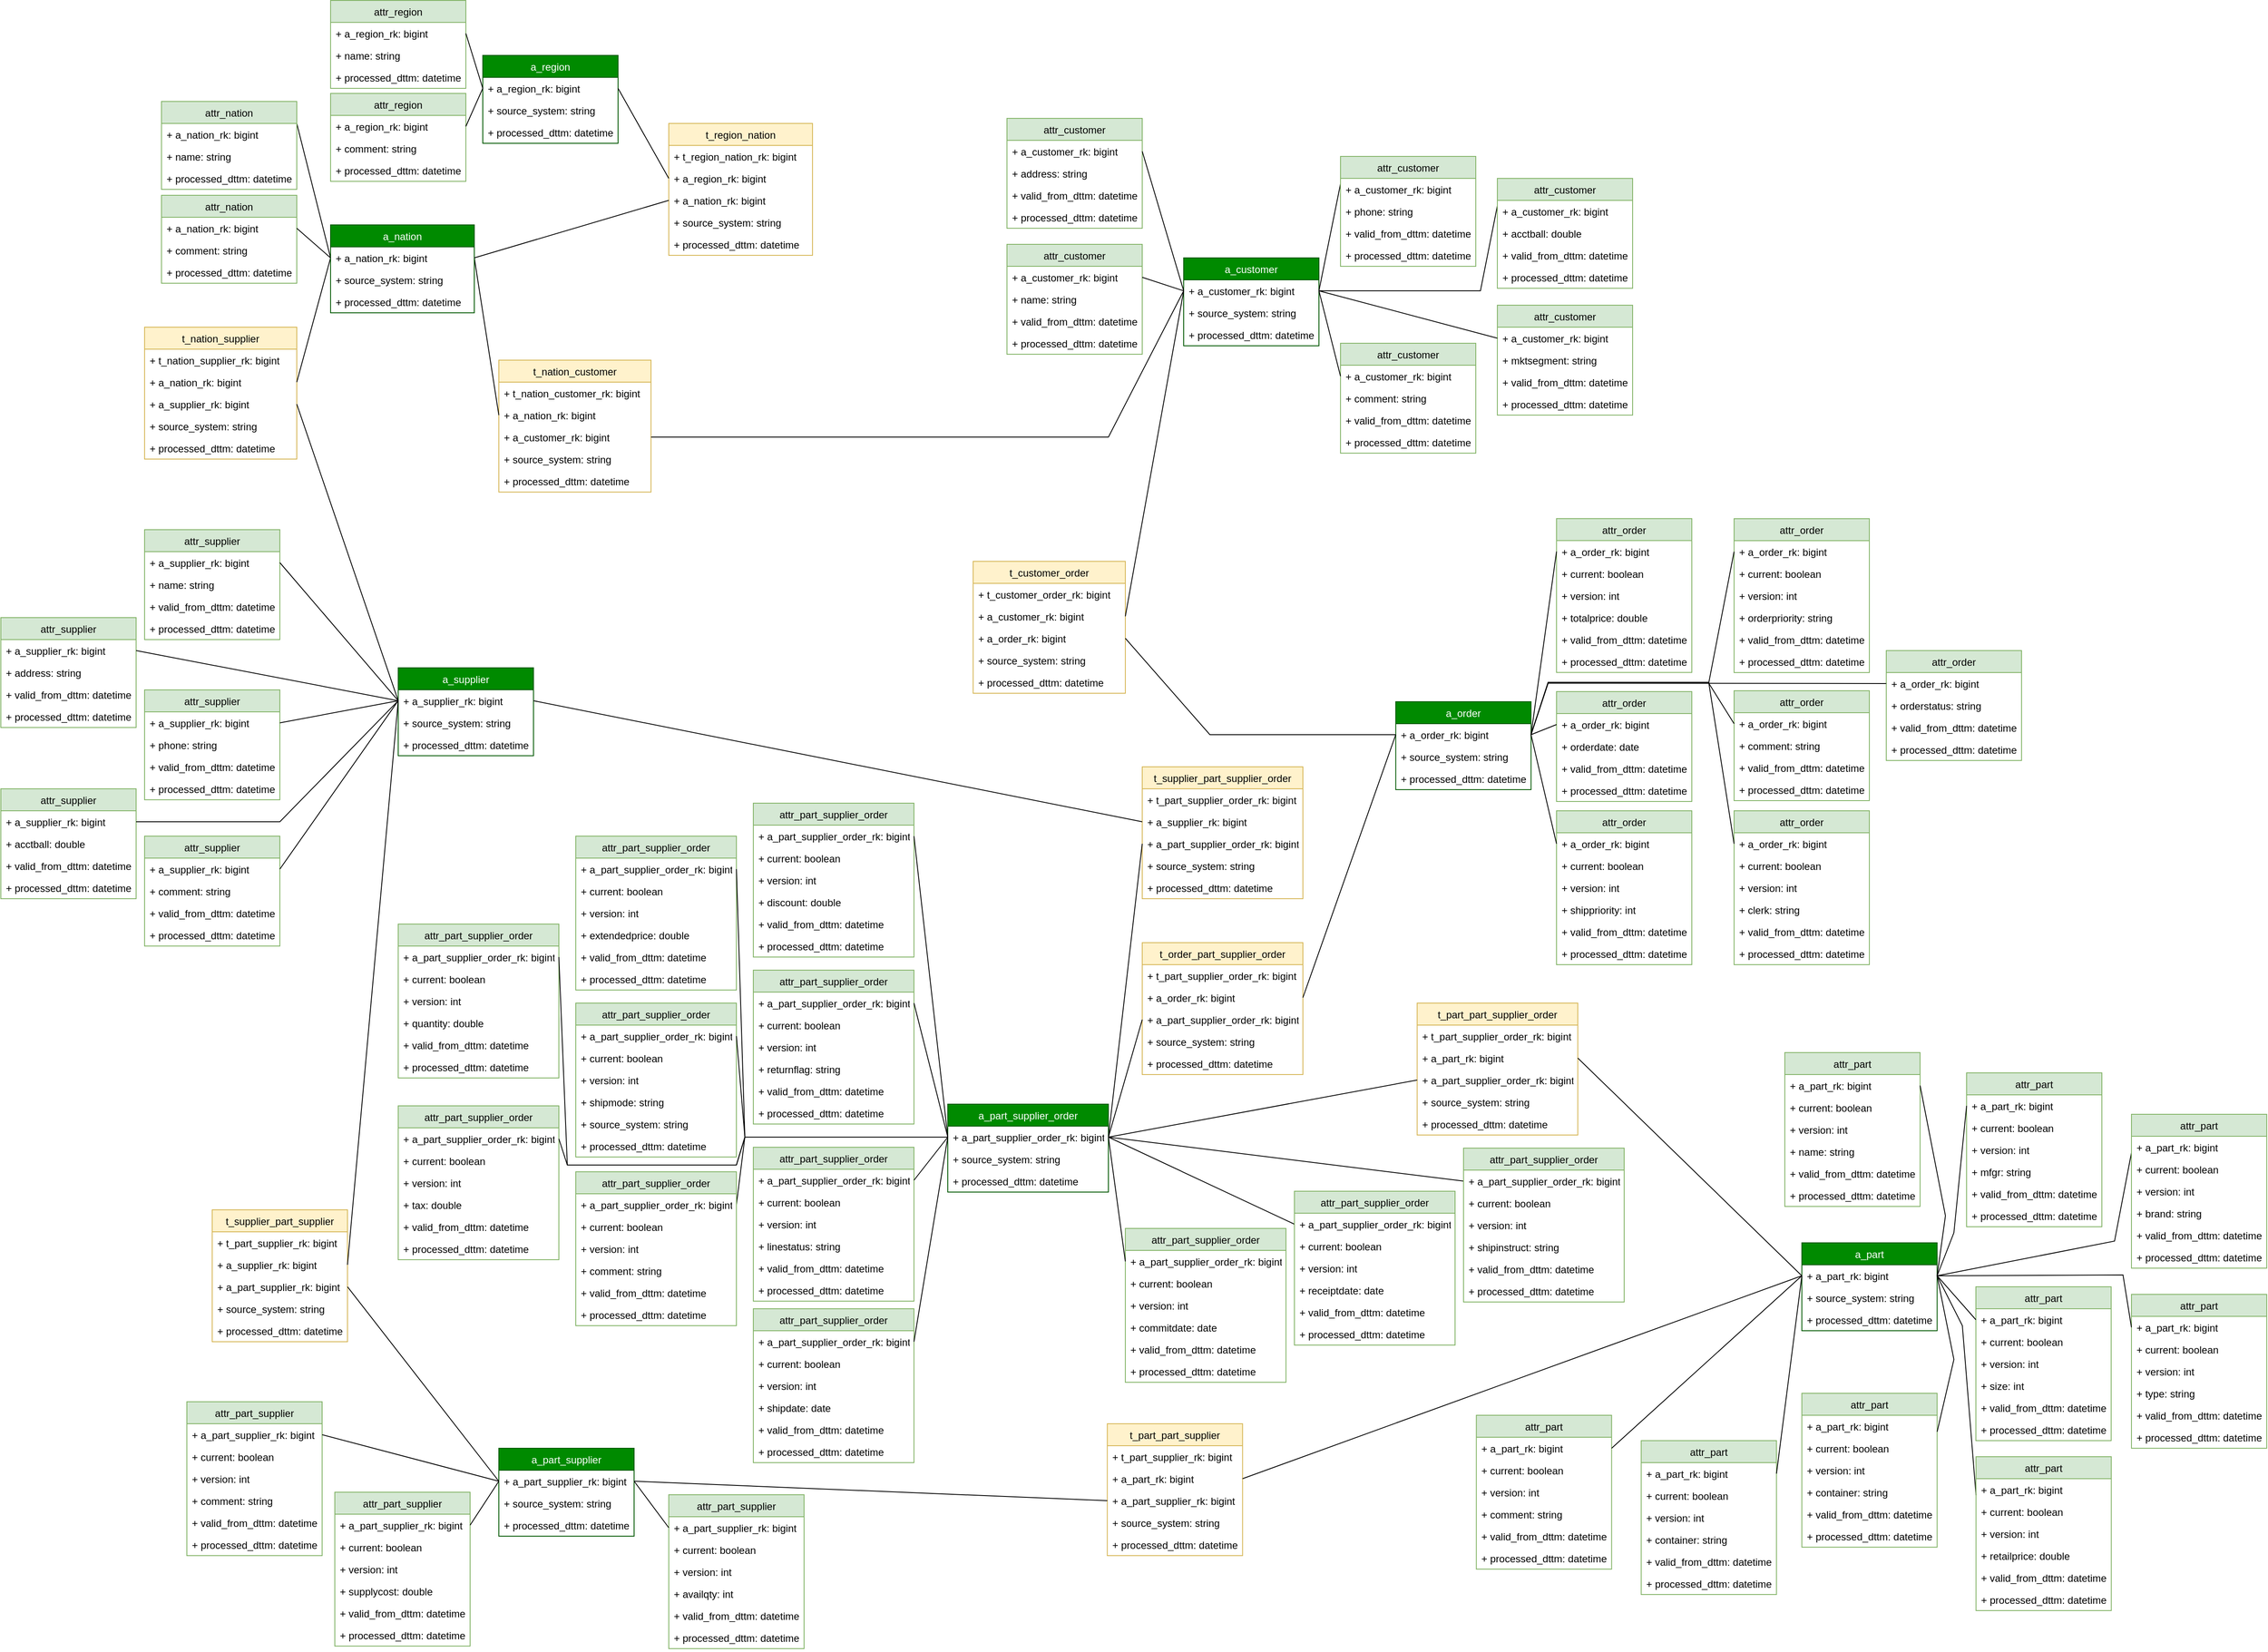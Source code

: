 <mxfile type="github" version="10.6.5"><diagram id="_qY1ei8JdUyf9OE5wxf8" name="Page-1"><mxGraphModel grid="1" shadow="0" math="0" pageHeight="1169" pageWidth="827" pageScale="1" page="1" fold="1" arrows="1" connect="1" tooltips="1" guides="1" gridSize="10" dy="1710" dx="1714"><root><mxCell id="0" /><mxCell id="1" parent="0" /><mxCell id="6A8MU2_mI_xbbFXUrBVi-209" parent="1" target="Bg2wuQNSzelfMLMVKnHP-10" edge="1" source="6A8MU2_mI_xbbFXUrBVi-193" style="edgeStyle=none;rounded=0;orthogonalLoop=1;jettySize=auto;html=1;exitX=1;exitY=0.5;exitDx=0;exitDy=0;entryX=0;entryY=0.5;entryDx=0;entryDy=0;endArrow=none;endFill=0;"><mxGeometry as="geometry" relative="1"><Array as="points"><mxPoint y="957" x="450" /></Array></mxGeometry></mxCell><mxCell id="6A8MU2_mI_xbbFXUrBVi-201" parent="1" target="Bg2wuQNSzelfMLMVKnHP-10" edge="1" source="6A8MU2_mI_xbbFXUrBVi-179" style="edgeStyle=none;rounded=0;orthogonalLoop=1;jettySize=auto;html=1;exitX=0;exitY=0.5;exitDx=0;exitDy=0;endArrow=none;endFill=0;entryX=1;entryY=0.5;entryDx=0;entryDy=0;"><mxGeometry as="geometry" relative="1"><mxPoint as="targetPoint" y="920" x="970" /></mxGeometry></mxCell><mxCell id="6A8MU2_mI_xbbFXUrBVi-202" parent="1" target="Bg2wuQNSzelfMLMVKnHP-10" edge="1" source="6A8MU2_mI_xbbFXUrBVi-172" style="edgeStyle=none;rounded=0;orthogonalLoop=1;jettySize=auto;html=1;exitX=0;exitY=0.5;exitDx=0;exitDy=0;entryX=1;entryY=0.5;entryDx=0;entryDy=0;endArrow=none;endFill=0;"><mxGeometry as="geometry" relative="1" /></mxCell><mxCell id="PeOxEtbepoJ3gcW9vElt-1" value="a_region" parent="1" style="swimlane;fontStyle=0;childLayout=stackLayout;horizontal=1;startSize=26;fillColor=#008a00;horizontalStack=0;resizeParent=1;resizeParentMax=0;resizeLast=0;collapsible=1;marginBottom=0;align=center;verticalAlign=middle;strokeColor=#005700;fontColor=#ffffff;" vertex="1"><mxGeometry as="geometry" y="-322.5" x="140" width="160" height="104" /></mxCell><mxCell id="PeOxEtbepoJ3gcW9vElt-2" value="+ a_region_rk: bigint" parent="PeOxEtbepoJ3gcW9vElt-1" style="text;strokeColor=none;fillColor=none;align=left;verticalAlign=top;spacingLeft=4;spacingRight=4;overflow=hidden;rotatable=0;points=[[0,0.5],[1,0.5]];portConstraint=eastwest;" vertex="1"><mxGeometry as="geometry" y="26" width="160" height="26" /></mxCell><mxCell id="PeOxEtbepoJ3gcW9vElt-4" value="+ source_system: string" parent="PeOxEtbepoJ3gcW9vElt-1" style="text;strokeColor=none;fillColor=none;align=left;verticalAlign=top;spacingLeft=4;spacingRight=4;overflow=hidden;rotatable=0;points=[[0,0.5],[1,0.5]];portConstraint=eastwest;" vertex="1"><mxGeometry as="geometry" y="52" width="160" height="26" /></mxCell><mxCell id="PeOxEtbepoJ3gcW9vElt-6" value="+ processed_dttm: datetime" parent="PeOxEtbepoJ3gcW9vElt-1" style="text;strokeColor=none;fillColor=none;align=left;verticalAlign=top;spacingLeft=4;spacingRight=4;overflow=hidden;rotatable=0;points=[[0,0.5],[1,0.5]];portConstraint=eastwest;" vertex="1"><mxGeometry as="geometry" y="78" width="160" height="26" /></mxCell><mxCell id="CYE8rJO1YiuRL8Yv6CTQ-1" value="attr_region" parent="1" style="swimlane;fontStyle=0;childLayout=stackLayout;horizontal=1;startSize=26;fillColor=#d5e8d4;horizontalStack=0;resizeParent=1;resizeParentMax=0;resizeLast=0;collapsible=1;marginBottom=0;strokeColor=#82b366;" vertex="1"><mxGeometry as="geometry" y="-387.5" x="-40" width="160" height="104" /></mxCell><mxCell id="CYE8rJO1YiuRL8Yv6CTQ-2" value="+ a_region_rk: bigint" parent="CYE8rJO1YiuRL8Yv6CTQ-1" style="text;strokeColor=none;fillColor=none;align=left;verticalAlign=top;spacingLeft=4;spacingRight=4;overflow=hidden;rotatable=0;points=[[0,0.5],[1,0.5]];portConstraint=eastwest;" vertex="1"><mxGeometry as="geometry" y="26" width="160" height="26" /></mxCell><mxCell id="CYE8rJO1YiuRL8Yv6CTQ-3" value="+ name: string" parent="CYE8rJO1YiuRL8Yv6CTQ-1" style="text;strokeColor=none;fillColor=none;align=left;verticalAlign=top;spacingLeft=4;spacingRight=4;overflow=hidden;rotatable=0;points=[[0,0.5],[1,0.5]];portConstraint=eastwest;" vertex="1"><mxGeometry as="geometry" y="52" width="160" height="26" /></mxCell><mxCell id="Bg2wuQNSzelfMLMVKnHP-17" value="+ processed_dttm: datetime" parent="CYE8rJO1YiuRL8Yv6CTQ-1" style="text;strokeColor=none;fillColor=none;align=left;verticalAlign=top;spacingLeft=4;spacingRight=4;overflow=hidden;rotatable=0;points=[[0,0.5],[1,0.5]];portConstraint=eastwest;" vertex="1"><mxGeometry as="geometry" y="78" width="160" height="26" /></mxCell><mxCell id="Bg2wuQNSzelfMLMVKnHP-1" value="a_part_supplier" parent="1" style="swimlane;fontStyle=0;childLayout=stackLayout;horizontal=1;startSize=26;fillColor=#008a00;horizontalStack=0;resizeParent=1;resizeParentMax=0;resizeLast=0;collapsible=1;marginBottom=0;verticalAlign=middle;strokeColor=#005700;fontColor=#ffffff;" vertex="1"><mxGeometry as="geometry" y="1325" x="159" width="160" height="104" /></mxCell><mxCell id="Bg2wuQNSzelfMLMVKnHP-2" value="+ a_part_supplier_rk: bigint" parent="Bg2wuQNSzelfMLMVKnHP-1" style="text;strokeColor=none;fillColor=none;align=left;verticalAlign=top;spacingLeft=4;spacingRight=4;overflow=hidden;rotatable=0;points=[[0,0.5],[1,0.5]];portConstraint=eastwest;" vertex="1"><mxGeometry as="geometry" y="26" width="160" height="26" /></mxCell><mxCell id="Bg2wuQNSzelfMLMVKnHP-7" value="+ source_system: string" parent="Bg2wuQNSzelfMLMVKnHP-1" style="text;strokeColor=none;fillColor=none;align=left;verticalAlign=top;spacingLeft=4;spacingRight=4;overflow=hidden;rotatable=0;points=[[0,0.5],[1,0.5]];portConstraint=eastwest;" vertex="1"><mxGeometry as="geometry" y="52" width="160" height="26" /></mxCell><mxCell id="Bg2wuQNSzelfMLMVKnHP-8" value="+ processed_dttm: datetime" parent="Bg2wuQNSzelfMLMVKnHP-1" style="text;strokeColor=none;fillColor=none;align=left;verticalAlign=top;spacingLeft=4;spacingRight=4;overflow=hidden;rotatable=0;points=[[0,0.5],[1,0.5]];portConstraint=eastwest;" vertex="1"><mxGeometry as="geometry" y="78" width="160" height="26" /></mxCell><mxCell id="Bg2wuQNSzelfMLMVKnHP-9" value="a_part_supplier_order" parent="1" style="swimlane;fontStyle=0;childLayout=stackLayout;horizontal=1;startSize=26;fillColor=#008a00;horizontalStack=0;resizeParent=1;resizeParentMax=0;resizeLast=0;collapsible=1;marginBottom=0;strokeColor=#005700;fontColor=#ffffff;" vertex="1"><mxGeometry as="geometry" y="918" x="690" width="190" height="104" /></mxCell><mxCell id="Bg2wuQNSzelfMLMVKnHP-10" value="+ a_part_supplier_order_rk: bigint" parent="Bg2wuQNSzelfMLMVKnHP-9" style="text;strokeColor=none;fillColor=none;align=left;verticalAlign=top;spacingLeft=4;spacingRight=4;overflow=hidden;rotatable=0;points=[[0,0.5],[1,0.5]];portConstraint=eastwest;" vertex="1"><mxGeometry as="geometry" y="26" width="190" height="26" /></mxCell><mxCell id="Bg2wuQNSzelfMLMVKnHP-14" value="+ source_system: string" parent="Bg2wuQNSzelfMLMVKnHP-9" style="text;strokeColor=none;fillColor=none;align=left;verticalAlign=top;spacingLeft=4;spacingRight=4;overflow=hidden;rotatable=0;points=[[0,0.5],[1,0.5]];portConstraint=eastwest;" vertex="1"><mxGeometry as="geometry" y="52" width="190" height="26" /></mxCell><mxCell id="Bg2wuQNSzelfMLMVKnHP-15" value="+ processed_dttm: datetime" parent="Bg2wuQNSzelfMLMVKnHP-9" style="text;strokeColor=none;fillColor=none;align=left;verticalAlign=top;spacingLeft=4;spacingRight=4;overflow=hidden;rotatable=0;points=[[0,0.5],[1,0.5]];portConstraint=eastwest;" vertex="1"><mxGeometry as="geometry" y="78" width="190" height="26" /></mxCell><mxCell id="Bg2wuQNSzelfMLMVKnHP-19" value="t_region_nation" parent="1" style="swimlane;fontStyle=0;childLayout=stackLayout;horizontal=1;startSize=26;fillColor=#fff2cc;horizontalStack=0;resizeParent=1;resizeParentMax=0;resizeLast=0;collapsible=1;marginBottom=0;verticalAlign=middle;strokeColor=#d6b656;" vertex="1"><mxGeometry as="geometry" y="-242" x="360" width="170" height="156" /></mxCell><mxCell id="Bg2wuQNSzelfMLMVKnHP-20" value="+ t_region_nation_rk: bigint" parent="Bg2wuQNSzelfMLMVKnHP-19" style="text;strokeColor=none;fillColor=none;align=left;verticalAlign=top;spacingLeft=4;spacingRight=4;overflow=hidden;rotatable=0;points=[[0,0.5],[1,0.5]];portConstraint=eastwest;" vertex="1"><mxGeometry as="geometry" y="26" width="170" height="26" /></mxCell><mxCell id="Bg2wuQNSzelfMLMVKnHP-21" value="+ a_region_rk: bigint" parent="Bg2wuQNSzelfMLMVKnHP-19" style="text;strokeColor=none;fillColor=none;align=left;verticalAlign=top;spacingLeft=4;spacingRight=4;overflow=hidden;rotatable=0;points=[[0,0.5],[1,0.5]];portConstraint=eastwest;" vertex="1"><mxGeometry as="geometry" y="52" width="170" height="26" /></mxCell><mxCell id="Bg2wuQNSzelfMLMVKnHP-22" value="+ a_nation_rk: bigint" parent="Bg2wuQNSzelfMLMVKnHP-19" style="text;strokeColor=none;fillColor=none;align=left;verticalAlign=top;spacingLeft=4;spacingRight=4;overflow=hidden;rotatable=0;points=[[0,0.5],[1,0.5]];portConstraint=eastwest;" vertex="1"><mxGeometry as="geometry" y="78" width="170" height="26" /></mxCell><mxCell id="Bg2wuQNSzelfMLMVKnHP-23" value="+ source_system: string" parent="Bg2wuQNSzelfMLMVKnHP-19" style="text;strokeColor=none;fillColor=none;align=left;verticalAlign=top;spacingLeft=4;spacingRight=4;overflow=hidden;rotatable=0;points=[[0,0.5],[1,0.5]];portConstraint=eastwest;" vertex="1"><mxGeometry as="geometry" y="104" width="170" height="26" /></mxCell><mxCell id="Bg2wuQNSzelfMLMVKnHP-24" value="+ processed_dttm: datetime" parent="Bg2wuQNSzelfMLMVKnHP-19" style="text;strokeColor=none;fillColor=none;align=left;verticalAlign=top;spacingLeft=4;spacingRight=4;overflow=hidden;rotatable=0;points=[[0,0.5],[1,0.5]];portConstraint=eastwest;" vertex="1"><mxGeometry as="geometry" y="130" width="170" height="26" /></mxCell><mxCell id="Bg2wuQNSzelfMLMVKnHP-30" value="a_supplier" parent="1" style="swimlane;fontStyle=0;childLayout=stackLayout;horizontal=1;startSize=26;fillColor=#008a00;horizontalStack=0;resizeParent=1;resizeParentMax=0;resizeLast=0;collapsible=1;marginBottom=0;align=center;verticalAlign=middle;strokeColor=#005700;fontColor=#ffffff;" vertex="1"><mxGeometry as="geometry" y="401.824" x="40" width="160" height="104" /></mxCell><mxCell id="Bg2wuQNSzelfMLMVKnHP-32" value="+ a_supplier_rk: bigint" parent="Bg2wuQNSzelfMLMVKnHP-30" style="text;strokeColor=none;fillColor=none;align=left;verticalAlign=top;spacingLeft=4;spacingRight=4;overflow=hidden;rotatable=0;points=[[0,0.5],[1,0.5]];portConstraint=eastwest;" vertex="1"><mxGeometry as="geometry" y="26" width="160" height="26" /></mxCell><mxCell id="Bg2wuQNSzelfMLMVKnHP-33" value="+ source_system: string" parent="Bg2wuQNSzelfMLMVKnHP-30" style="text;strokeColor=none;fillColor=none;align=left;verticalAlign=top;spacingLeft=4;spacingRight=4;overflow=hidden;rotatable=0;points=[[0,0.5],[1,0.5]];portConstraint=eastwest;" vertex="1"><mxGeometry as="geometry" y="52" width="160" height="26" /></mxCell><mxCell id="Bg2wuQNSzelfMLMVKnHP-34" value="+ processed_dttm: datetime" parent="Bg2wuQNSzelfMLMVKnHP-30" style="text;strokeColor=none;fillColor=none;align=left;verticalAlign=top;spacingLeft=4;spacingRight=4;overflow=hidden;rotatable=0;points=[[0,0.5],[1,0.5]];portConstraint=eastwest;" vertex="1"><mxGeometry as="geometry" y="78" width="160" height="26" /></mxCell><mxCell id="Bg2wuQNSzelfMLMVKnHP-35" value="a_customer" parent="1" style="swimlane;fontStyle=0;childLayout=stackLayout;horizontal=1;startSize=26;fillColor=#008a00;horizontalStack=0;resizeParent=1;resizeParentMax=0;resizeLast=0;collapsible=1;marginBottom=0;align=center;verticalAlign=middle;strokeColor=#005700;fontColor=#ffffff;" vertex="1"><mxGeometry as="geometry" y="-83" x="969" width="160" height="104" /></mxCell><mxCell id="Bg2wuQNSzelfMLMVKnHP-36" value="+ a_customer_rk: bigint" parent="Bg2wuQNSzelfMLMVKnHP-35" style="text;strokeColor=none;fillColor=none;align=left;verticalAlign=top;spacingLeft=4;spacingRight=4;overflow=hidden;rotatable=0;points=[[0,0.5],[1,0.5]];portConstraint=eastwest;" vertex="1"><mxGeometry as="geometry" y="26" width="160" height="26" /></mxCell><mxCell id="Bg2wuQNSzelfMLMVKnHP-38" value="+ source_system: string" parent="Bg2wuQNSzelfMLMVKnHP-35" style="text;strokeColor=none;fillColor=none;align=left;verticalAlign=top;spacingLeft=4;spacingRight=4;overflow=hidden;rotatable=0;points=[[0,0.5],[1,0.5]];portConstraint=eastwest;" vertex="1"><mxGeometry as="geometry" y="52" width="160" height="26" /></mxCell><mxCell id="Bg2wuQNSzelfMLMVKnHP-39" value="+ processed_dttm: datetime" parent="Bg2wuQNSzelfMLMVKnHP-35" style="text;strokeColor=none;fillColor=none;align=left;verticalAlign=top;spacingLeft=4;spacingRight=4;overflow=hidden;rotatable=0;points=[[0,0.5],[1,0.5]];portConstraint=eastwest;" vertex="1"><mxGeometry as="geometry" y="78" width="160" height="26" /></mxCell><mxCell id="Bg2wuQNSzelfMLMVKnHP-40" value="a_order" parent="1" style="swimlane;fontStyle=0;childLayout=stackLayout;horizontal=1;startSize=26;fillColor=#008a00;horizontalStack=0;resizeParent=1;resizeParentMax=0;resizeLast=0;collapsible=1;marginBottom=0;align=center;verticalAlign=middle;strokeColor=#005700;fontColor=#ffffff;" vertex="1"><mxGeometry as="geometry" y="442" x="1219.833" width="160" height="104" /></mxCell><mxCell id="Bg2wuQNSzelfMLMVKnHP-41" value="+ a_order_rk: bigint" parent="Bg2wuQNSzelfMLMVKnHP-40" style="text;strokeColor=none;fillColor=none;align=left;verticalAlign=top;spacingLeft=4;spacingRight=4;overflow=hidden;rotatable=0;points=[[0,0.5],[1,0.5]];portConstraint=eastwest;" vertex="1"><mxGeometry as="geometry" y="26" width="160" height="26" /></mxCell><mxCell id="Bg2wuQNSzelfMLMVKnHP-43" value="+ source_system: string" parent="Bg2wuQNSzelfMLMVKnHP-40" style="text;strokeColor=none;fillColor=none;align=left;verticalAlign=top;spacingLeft=4;spacingRight=4;overflow=hidden;rotatable=0;points=[[0,0.5],[1,0.5]];portConstraint=eastwest;" vertex="1"><mxGeometry as="geometry" y="52" width="160" height="26" /></mxCell><mxCell id="Bg2wuQNSzelfMLMVKnHP-44" value="+ processed_dttm: datetime" parent="Bg2wuQNSzelfMLMVKnHP-40" style="text;strokeColor=none;fillColor=none;align=left;verticalAlign=top;spacingLeft=4;spacingRight=4;overflow=hidden;rotatable=0;points=[[0,0.5],[1,0.5]];portConstraint=eastwest;" vertex="1"><mxGeometry as="geometry" y="78" width="160" height="26" /></mxCell><mxCell id="Bg2wuQNSzelfMLMVKnHP-45" value="a_part" parent="1" style="swimlane;fontStyle=0;childLayout=stackLayout;horizontal=1;startSize=26;fillColor=#008a00;horizontalStack=0;resizeParent=1;resizeParentMax=0;resizeLast=0;collapsible=1;marginBottom=0;align=center;verticalAlign=middle;strokeColor=#005700;fontColor=#ffffff;" vertex="1"><mxGeometry as="geometry" y="1082" x="1700.167" width="160" height="104" /></mxCell><mxCell id="Bg2wuQNSzelfMLMVKnHP-46" value="+ a_part_rk: bigint" parent="Bg2wuQNSzelfMLMVKnHP-45" style="text;strokeColor=none;fillColor=none;align=left;verticalAlign=top;spacingLeft=4;spacingRight=4;overflow=hidden;rotatable=0;points=[[0,0.5],[1,0.5]];portConstraint=eastwest;" vertex="1"><mxGeometry as="geometry" y="26" width="160" height="26" /></mxCell><mxCell id="Bg2wuQNSzelfMLMVKnHP-48" value="+ source_system: string" parent="Bg2wuQNSzelfMLMVKnHP-45" style="text;strokeColor=none;fillColor=none;align=left;verticalAlign=top;spacingLeft=4;spacingRight=4;overflow=hidden;rotatable=0;points=[[0,0.5],[1,0.5]];portConstraint=eastwest;" vertex="1"><mxGeometry as="geometry" y="52" width="160" height="26" /></mxCell><mxCell id="Bg2wuQNSzelfMLMVKnHP-49" value="+ processed_dttm: datetime" parent="Bg2wuQNSzelfMLMVKnHP-45" style="text;strokeColor=none;fillColor=none;align=left;verticalAlign=top;spacingLeft=4;spacingRight=4;overflow=hidden;rotatable=0;points=[[0,0.5],[1,0.5]];portConstraint=eastwest;" vertex="1"><mxGeometry as="geometry" y="78" width="160" height="26" /></mxCell><mxCell id="Bg2wuQNSzelfMLMVKnHP-50" parent="1" target="Bg2wuQNSzelfMLMVKnHP-21" edge="1" source="PeOxEtbepoJ3gcW9vElt-2" style="rounded=0;orthogonalLoop=1;jettySize=auto;html=1;exitX=1;exitY=0.5;exitDx=0;exitDy=0;entryX=0;entryY=0.5;entryDx=0;entryDy=0;endArrow=none;endFill=0;"><mxGeometry as="geometry" relative="1" /></mxCell><mxCell id="Bg2wuQNSzelfMLMVKnHP-54" value="t_nation_customer" parent="1" style="swimlane;fontStyle=0;childLayout=stackLayout;horizontal=1;startSize=26;fillColor=#fff2cc;horizontalStack=0;resizeParent=1;resizeParentMax=0;resizeLast=0;collapsible=1;marginBottom=0;verticalAlign=middle;strokeColor=#d6b656;" vertex="1"><mxGeometry as="geometry" y="38" x="159" width="180" height="156" /></mxCell><mxCell id="Bg2wuQNSzelfMLMVKnHP-55" value="+ t_nation_customer_rk: bigint" parent="Bg2wuQNSzelfMLMVKnHP-54" style="text;strokeColor=none;fillColor=none;align=left;verticalAlign=top;spacingLeft=4;spacingRight=4;overflow=hidden;rotatable=0;points=[[0,0.5],[1,0.5]];portConstraint=eastwest;" vertex="1"><mxGeometry as="geometry" y="26" width="180" height="26" /></mxCell><mxCell id="Bg2wuQNSzelfMLMVKnHP-56" value="+ a_nation_rk: bigint" parent="Bg2wuQNSzelfMLMVKnHP-54" style="text;strokeColor=none;fillColor=none;align=left;verticalAlign=top;spacingLeft=4;spacingRight=4;overflow=hidden;rotatable=0;points=[[0,0.5],[1,0.5]];portConstraint=eastwest;" vertex="1"><mxGeometry as="geometry" y="52" width="180" height="26" /></mxCell><mxCell id="Bg2wuQNSzelfMLMVKnHP-57" value="+ a_customer_rk: bigint" parent="Bg2wuQNSzelfMLMVKnHP-54" style="text;strokeColor=none;fillColor=none;align=left;verticalAlign=top;spacingLeft=4;spacingRight=4;overflow=hidden;rotatable=0;points=[[0,0.5],[1,0.5]];portConstraint=eastwest;" vertex="1"><mxGeometry as="geometry" y="78" width="180" height="26" /></mxCell><mxCell id="Bg2wuQNSzelfMLMVKnHP-58" value="+ source_system: string" parent="Bg2wuQNSzelfMLMVKnHP-54" style="text;strokeColor=none;fillColor=none;align=left;verticalAlign=top;spacingLeft=4;spacingRight=4;overflow=hidden;rotatable=0;points=[[0,0.5],[1,0.5]];portConstraint=eastwest;" vertex="1"><mxGeometry as="geometry" y="104" width="180" height="26" /></mxCell><mxCell id="Bg2wuQNSzelfMLMVKnHP-59" value="+ processed_dttm: datetime" parent="Bg2wuQNSzelfMLMVKnHP-54" style="text;strokeColor=none;fillColor=none;align=left;verticalAlign=top;spacingLeft=4;spacingRight=4;overflow=hidden;rotatable=0;points=[[0,0.5],[1,0.5]];portConstraint=eastwest;" vertex="1"><mxGeometry as="geometry" y="130" width="180" height="26" /></mxCell><mxCell id="Bg2wuQNSzelfMLMVKnHP-60" value="t_nation_supplier" parent="1" style="swimlane;fontStyle=0;childLayout=stackLayout;horizontal=1;startSize=26;fillColor=#fff2cc;horizontalStack=0;resizeParent=1;resizeParentMax=0;resizeLast=0;collapsible=1;marginBottom=0;verticalAlign=middle;strokeColor=#d6b656;" vertex="1"><mxGeometry as="geometry" y="-1" x="-260" width="180" height="156" /></mxCell><mxCell id="Bg2wuQNSzelfMLMVKnHP-61" value="+ t_nation_supplier_rk: bigint" parent="Bg2wuQNSzelfMLMVKnHP-60" style="text;strokeColor=none;fillColor=none;align=left;verticalAlign=top;spacingLeft=4;spacingRight=4;overflow=hidden;rotatable=0;points=[[0,0.5],[1,0.5]];portConstraint=eastwest;" vertex="1"><mxGeometry as="geometry" y="26" width="180" height="26" /></mxCell><mxCell id="Bg2wuQNSzelfMLMVKnHP-62" value="+ a_nation_rk: bigint" parent="Bg2wuQNSzelfMLMVKnHP-60" style="text;strokeColor=none;fillColor=none;align=left;verticalAlign=top;spacingLeft=4;spacingRight=4;overflow=hidden;rotatable=0;points=[[0,0.5],[1,0.5]];portConstraint=eastwest;" vertex="1"><mxGeometry as="geometry" y="52" width="180" height="26" /></mxCell><mxCell id="Bg2wuQNSzelfMLMVKnHP-63" value="+ a_supplier_rk: bigint" parent="Bg2wuQNSzelfMLMVKnHP-60" style="text;strokeColor=none;fillColor=none;align=left;verticalAlign=top;spacingLeft=4;spacingRight=4;overflow=hidden;rotatable=0;points=[[0,0.5],[1,0.5]];portConstraint=eastwest;" vertex="1"><mxGeometry as="geometry" y="78" width="180" height="26" /></mxCell><mxCell id="Bg2wuQNSzelfMLMVKnHP-64" value="+ source_system: string" parent="Bg2wuQNSzelfMLMVKnHP-60" style="text;strokeColor=none;fillColor=none;align=left;verticalAlign=top;spacingLeft=4;spacingRight=4;overflow=hidden;rotatable=0;points=[[0,0.5],[1,0.5]];portConstraint=eastwest;" vertex="1"><mxGeometry as="geometry" y="104" width="180" height="26" /></mxCell><mxCell id="Bg2wuQNSzelfMLMVKnHP-65" value="+ processed_dttm: datetime" parent="Bg2wuQNSzelfMLMVKnHP-60" style="text;strokeColor=none;fillColor=none;align=left;verticalAlign=top;spacingLeft=4;spacingRight=4;overflow=hidden;rotatable=0;points=[[0,0.5],[1,0.5]];portConstraint=eastwest;" vertex="1"><mxGeometry as="geometry" y="130" width="180" height="26" /></mxCell><mxCell id="Bg2wuQNSzelfMLMVKnHP-66" value="t_customer_order" parent="1" style="swimlane;fontStyle=0;childLayout=stackLayout;horizontal=1;startSize=26;fillColor=#fff2cc;horizontalStack=0;resizeParent=1;resizeParentMax=0;resizeLast=0;collapsible=1;marginBottom=0;verticalAlign=middle;strokeColor=#d6b656;" vertex="1"><mxGeometry as="geometry" y="276" x="720" width="180" height="156" /></mxCell><mxCell id="Bg2wuQNSzelfMLMVKnHP-67" value="+ t_customer_order_rk: bigint" parent="Bg2wuQNSzelfMLMVKnHP-66" style="text;strokeColor=none;fillColor=none;align=left;verticalAlign=top;spacingLeft=4;spacingRight=4;overflow=hidden;rotatable=0;points=[[0,0.5],[1,0.5]];portConstraint=eastwest;" vertex="1"><mxGeometry as="geometry" y="26" width="180" height="26" /></mxCell><mxCell id="Bg2wuQNSzelfMLMVKnHP-68" value="+ a_customer_rk: bigint" parent="Bg2wuQNSzelfMLMVKnHP-66" style="text;strokeColor=none;fillColor=none;align=left;verticalAlign=top;spacingLeft=4;spacingRight=4;overflow=hidden;rotatable=0;points=[[0,0.5],[1,0.5]];portConstraint=eastwest;" vertex="1"><mxGeometry as="geometry" y="52" width="180" height="26" /></mxCell><mxCell id="Bg2wuQNSzelfMLMVKnHP-69" value="+ a_order_rk: bigint" parent="Bg2wuQNSzelfMLMVKnHP-66" style="text;strokeColor=none;fillColor=none;align=left;verticalAlign=top;spacingLeft=4;spacingRight=4;overflow=hidden;rotatable=0;points=[[0,0.5],[1,0.5]];portConstraint=eastwest;" vertex="1"><mxGeometry as="geometry" y="78" width="180" height="26" /></mxCell><mxCell id="Bg2wuQNSzelfMLMVKnHP-70" value="+ source_system: string" parent="Bg2wuQNSzelfMLMVKnHP-66" style="text;strokeColor=none;fillColor=none;align=left;verticalAlign=top;spacingLeft=4;spacingRight=4;overflow=hidden;rotatable=0;points=[[0,0.5],[1,0.5]];portConstraint=eastwest;" vertex="1"><mxGeometry as="geometry" y="104" width="180" height="26" /></mxCell><mxCell id="Bg2wuQNSzelfMLMVKnHP-71" value="+ processed_dttm: datetime" parent="Bg2wuQNSzelfMLMVKnHP-66" style="text;strokeColor=none;fillColor=none;align=left;verticalAlign=top;spacingLeft=4;spacingRight=4;overflow=hidden;rotatable=0;points=[[0,0.5],[1,0.5]];portConstraint=eastwest;" vertex="1"><mxGeometry as="geometry" y="130" width="180" height="26" /></mxCell><mxCell id="6A8MU2_mI_xbbFXUrBVi-261" parent="1" target="Bg2wuQNSzelfMLMVKnHP-26" edge="1" source="sRHUYHX4UhizNdDLs73z-13" style="edgeStyle=none;rounded=0;orthogonalLoop=1;jettySize=auto;html=1;exitX=1;exitY=0.25;exitDx=0;exitDy=0;entryX=0;entryY=0.5;entryDx=0;entryDy=0;endArrow=none;endFill=0;"><mxGeometry as="geometry" relative="1" /></mxCell><mxCell id="sRHUYHX4UhizNdDLs73z-13" value="attr_nation" parent="1" style="swimlane;fontStyle=0;childLayout=stackLayout;horizontal=1;startSize=26;fillColor=#d5e8d4;horizontalStack=0;resizeParent=1;resizeParentMax=0;resizeLast=0;collapsible=1;marginBottom=0;strokeColor=#82b366;" vertex="1"><mxGeometry as="geometry" y="-268" x="-240" width="160" height="104" /></mxCell><mxCell id="sRHUYHX4UhizNdDLs73z-14" value="+ a_nation_rk: bigint" parent="sRHUYHX4UhizNdDLs73z-13" style="text;strokeColor=none;fillColor=none;align=left;verticalAlign=top;spacingLeft=4;spacingRight=4;overflow=hidden;rotatable=0;points=[[0,0.5],[1,0.5]];portConstraint=eastwest;" vertex="1"><mxGeometry as="geometry" y="26" width="160" height="26" /></mxCell><mxCell id="sRHUYHX4UhizNdDLs73z-15" value="+ name: string" parent="sRHUYHX4UhizNdDLs73z-13" style="text;strokeColor=none;fillColor=none;align=left;verticalAlign=top;spacingLeft=4;spacingRight=4;overflow=hidden;rotatable=0;points=[[0,0.5],[1,0.5]];portConstraint=eastwest;" vertex="1"><mxGeometry as="geometry" y="52" width="160" height="26" /></mxCell><mxCell id="sRHUYHX4UhizNdDLs73z-18" value="+ processed_dttm: datetime" parent="sRHUYHX4UhizNdDLs73z-13" style="text;strokeColor=none;fillColor=none;align=left;verticalAlign=top;spacingLeft=4;spacingRight=4;overflow=hidden;rotatable=0;points=[[0,0.5],[1,0.5]];portConstraint=eastwest;" vertex="1"><mxGeometry as="geometry" y="78" width="160" height="26" /></mxCell><mxCell id="E3H4MSvT6qm0kjLIP6FW-2" value="attr_part" parent="1" style="swimlane;fontStyle=0;childLayout=stackLayout;horizontal=1;startSize=26;fillColor=#d5e8d4;horizontalStack=0;resizeParent=1;resizeParentMax=0;resizeLast=0;collapsible=1;marginBottom=0;strokeColor=#82b366;" vertex="1"><mxGeometry as="geometry" y="1260" x="1700.167" width="160" height="182" /></mxCell><mxCell id="E3H4MSvT6qm0kjLIP6FW-3" value="+ a_part_rk: bigint" parent="E3H4MSvT6qm0kjLIP6FW-2" style="text;strokeColor=none;fillColor=none;align=left;verticalAlign=top;spacingLeft=4;spacingRight=4;overflow=hidden;rotatable=0;points=[[0,0.5],[1,0.5]];portConstraint=eastwest;" vertex="1"><mxGeometry as="geometry" y="26" width="160" height="26" /></mxCell><mxCell id="u9OIYbwTVi4AT_YsvIHC-17" value="+ current: boolean" parent="E3H4MSvT6qm0kjLIP6FW-2" style="text;strokeColor=none;fillColor=none;align=left;verticalAlign=top;spacingLeft=4;spacingRight=4;overflow=hidden;rotatable=0;points=[[0,0.5],[1,0.5]];portConstraint=eastwest;" vertex="1"><mxGeometry as="geometry" y="52" width="160" height="26" /></mxCell><mxCell id="u9OIYbwTVi4AT_YsvIHC-18" value="+ version: int" parent="E3H4MSvT6qm0kjLIP6FW-2" style="text;strokeColor=none;fillColor=none;align=left;verticalAlign=top;spacingLeft=4;spacingRight=4;overflow=hidden;rotatable=0;points=[[0,0.5],[1,0.5]];portConstraint=eastwest;" vertex="1"><mxGeometry as="geometry" y="78" width="160" height="26" /></mxCell><mxCell id="E3H4MSvT6qm0kjLIP6FW-14" value="+ container: string" parent="E3H4MSvT6qm0kjLIP6FW-2" style="text;strokeColor=none;fillColor=none;align=left;verticalAlign=top;spacingLeft=4;spacingRight=4;overflow=hidden;rotatable=0;points=[[0,0.5],[1,0.5]];portConstraint=eastwest;" vertex="1"><mxGeometry as="geometry" y="104" width="160" height="26" /></mxCell><mxCell id="6A8MU2_mI_xbbFXUrBVi-375" value="+ valid_from_dttm: datetime" parent="E3H4MSvT6qm0kjLIP6FW-2" style="text;strokeColor=none;fillColor=none;align=left;verticalAlign=top;spacingLeft=4;spacingRight=4;overflow=hidden;rotatable=0;points=[[0,0.5],[1,0.5]];portConstraint=eastwest;" vertex="1"><mxGeometry as="geometry" y="130" width="160" height="26" /></mxCell><mxCell id="E3H4MSvT6qm0kjLIP6FW-11" value="+ processed_dttm: datetime" parent="E3H4MSvT6qm0kjLIP6FW-2" style="text;strokeColor=none;fillColor=none;align=left;verticalAlign=top;spacingLeft=4;spacingRight=4;overflow=hidden;rotatable=0;points=[[0,0.5],[1,0.5]];portConstraint=eastwest;" vertex="1"><mxGeometry as="geometry" y="156" width="160" height="26" /></mxCell><mxCell id="E3H4MSvT6qm0kjLIP6FW-15" value="attr_supplier" parent="1" style="swimlane;fontStyle=0;childLayout=stackLayout;horizontal=1;startSize=26;fillColor=#d5e8d4;horizontalStack=0;resizeParent=1;resizeParentMax=0;resizeLast=0;collapsible=1;marginBottom=0;strokeColor=#82b366;" vertex="1"><mxGeometry as="geometry" y="238.5" x="-260" width="160" height="130" /></mxCell><mxCell id="E3H4MSvT6qm0kjLIP6FW-16" value="+ a_supplier_rk: bigint" parent="E3H4MSvT6qm0kjLIP6FW-15" style="text;strokeColor=none;fillColor=none;align=left;verticalAlign=top;spacingLeft=4;spacingRight=4;overflow=hidden;rotatable=0;points=[[0,0.5],[1,0.5]];portConstraint=eastwest;" vertex="1"><mxGeometry as="geometry" y="26" width="160" height="26" /></mxCell><mxCell id="E3H4MSvT6qm0kjLIP6FW-17" value="+ name: string" parent="E3H4MSvT6qm0kjLIP6FW-15" style="text;strokeColor=none;fillColor=none;align=left;verticalAlign=top;spacingLeft=4;spacingRight=4;overflow=hidden;rotatable=0;points=[[0,0.5],[1,0.5]];portConstraint=eastwest;" vertex="1"><mxGeometry as="geometry" y="52" width="160" height="26" /></mxCell><mxCell id="6A8MU2_mI_xbbFXUrBVi-263" value="+ valid_from_dttm: datetime" parent="E3H4MSvT6qm0kjLIP6FW-15" style="text;strokeColor=none;fillColor=none;align=left;verticalAlign=top;spacingLeft=4;spacingRight=4;overflow=hidden;rotatable=0;points=[[0,0.5],[1,0.5]];portConstraint=eastwest;" vertex="1"><mxGeometry as="geometry" y="78" width="160" height="26" /></mxCell><mxCell id="E3H4MSvT6qm0kjLIP6FW-24" value="+ processed_dttm: datetime" parent="E3H4MSvT6qm0kjLIP6FW-15" style="text;strokeColor=none;fillColor=none;align=left;verticalAlign=top;spacingLeft=4;spacingRight=4;overflow=hidden;rotatable=0;points=[[0,0.5],[1,0.5]];portConstraint=eastwest;" vertex="1"><mxGeometry as="geometry" y="104" width="160" height="26" /></mxCell><mxCell id="E3H4MSvT6qm0kjLIP6FW-25" value="attr_order" parent="1" style="swimlane;fontStyle=0;childLayout=stackLayout;horizontal=1;startSize=26;fillColor=#d5e8d4;horizontalStack=0;resizeParent=1;resizeParentMax=0;resizeLast=0;collapsible=1;marginBottom=0;strokeColor=#82b366;" vertex="1"><mxGeometry as="geometry" y="225.333" x="1410" width="160" height="182" /></mxCell><mxCell id="E3H4MSvT6qm0kjLIP6FW-26" value="+ a_order_rk: bigint" parent="E3H4MSvT6qm0kjLIP6FW-25" style="text;strokeColor=none;fillColor=none;align=left;verticalAlign=top;spacingLeft=4;spacingRight=4;overflow=hidden;rotatable=0;points=[[0,0.5],[1,0.5]];portConstraint=eastwest;" vertex="1"><mxGeometry as="geometry" y="26" width="160" height="26" /></mxCell><mxCell id="u9OIYbwTVi4AT_YsvIHC-21" value="+ current: boolean" parent="E3H4MSvT6qm0kjLIP6FW-25" style="text;strokeColor=none;fillColor=none;align=left;verticalAlign=top;spacingLeft=4;spacingRight=4;overflow=hidden;rotatable=0;points=[[0,0.5],[1,0.5]];portConstraint=eastwest;" vertex="1"><mxGeometry as="geometry" y="52" width="160" height="26" /></mxCell><mxCell id="u9OIYbwTVi4AT_YsvIHC-22" value="+ version: int" parent="E3H4MSvT6qm0kjLIP6FW-25" style="text;strokeColor=none;fillColor=none;align=left;verticalAlign=top;spacingLeft=4;spacingRight=4;overflow=hidden;rotatable=0;points=[[0,0.5],[1,0.5]];portConstraint=eastwest;" vertex="1"><mxGeometry as="geometry" y="78" width="160" height="26" /></mxCell><mxCell id="E3H4MSvT6qm0kjLIP6FW-28" value="+ totalprice: double" parent="E3H4MSvT6qm0kjLIP6FW-25" style="text;strokeColor=none;fillColor=none;align=left;verticalAlign=top;spacingLeft=4;spacingRight=4;overflow=hidden;rotatable=0;points=[[0,0.5],[1,0.5]];portConstraint=eastwest;" vertex="1"><mxGeometry as="geometry" y="104" width="160" height="26" /></mxCell><mxCell id="6A8MU2_mI_xbbFXUrBVi-376" value="+ valid_from_dttm: datetime" parent="E3H4MSvT6qm0kjLIP6FW-25" style="text;strokeColor=none;fillColor=none;align=left;verticalAlign=top;spacingLeft=4;spacingRight=4;overflow=hidden;rotatable=0;points=[[0,0.5],[1,0.5]];portConstraint=eastwest;" vertex="1"><mxGeometry as="geometry" y="130" width="160" height="26" /></mxCell><mxCell id="E3H4MSvT6qm0kjLIP6FW-36" value="+ processed_dttm: datetime" parent="E3H4MSvT6qm0kjLIP6FW-25" style="text;strokeColor=none;fillColor=none;align=left;verticalAlign=top;spacingLeft=4;spacingRight=4;overflow=hidden;rotatable=0;points=[[0,0.5],[1,0.5]];portConstraint=eastwest;" vertex="1"><mxGeometry as="geometry" y="156" width="160" height="26" /></mxCell><mxCell id="E3H4MSvT6qm0kjLIP6FW-40" value="attr_part_supplier" parent="1" style="swimlane;fontStyle=0;childLayout=stackLayout;horizontal=1;startSize=26;fillColor=#d5e8d4;horizontalStack=0;resizeParent=1;resizeParentMax=0;resizeLast=0;collapsible=1;marginBottom=0;strokeColor=#82b366;" vertex="1"><mxGeometry as="geometry" y="1380" x="360" width="160" height="182" /></mxCell><mxCell id="E3H4MSvT6qm0kjLIP6FW-41" value="+ a_part_supplier_rk: bigint" parent="E3H4MSvT6qm0kjLIP6FW-40" style="text;strokeColor=none;fillColor=none;align=left;verticalAlign=top;spacingLeft=4;spacingRight=4;overflow=hidden;rotatable=0;points=[[0,0.5],[1,0.5]];portConstraint=eastwest;" vertex="1"><mxGeometry as="geometry" y="26" width="160" height="26" /></mxCell><mxCell id="u9OIYbwTVi4AT_YsvIHC-25" value="+ current: boolean" parent="E3H4MSvT6qm0kjLIP6FW-40" style="text;strokeColor=none;fillColor=none;align=left;verticalAlign=top;spacingLeft=4;spacingRight=4;overflow=hidden;rotatable=0;points=[[0,0.5],[1,0.5]];portConstraint=eastwest;" vertex="1"><mxGeometry as="geometry" y="52" width="160" height="26" /></mxCell><mxCell id="u9OIYbwTVi4AT_YsvIHC-26" value="+ version: int" parent="E3H4MSvT6qm0kjLIP6FW-40" style="text;strokeColor=none;fillColor=none;align=left;verticalAlign=top;spacingLeft=4;spacingRight=4;overflow=hidden;rotatable=0;points=[[0,0.5],[1,0.5]];portConstraint=eastwest;" vertex="1"><mxGeometry as="geometry" y="78" width="160" height="26" /></mxCell><mxCell id="E3H4MSvT6qm0kjLIP6FW-42" value="+ availqty: int" parent="E3H4MSvT6qm0kjLIP6FW-40" style="text;strokeColor=none;fillColor=none;align=left;verticalAlign=top;spacingLeft=4;spacingRight=4;overflow=hidden;rotatable=0;points=[[0,0.5],[1,0.5]];portConstraint=eastwest;" vertex="1"><mxGeometry as="geometry" y="104" width="160" height="26" /></mxCell><mxCell id="6A8MU2_mI_xbbFXUrBVi-374" value="+ valid_from_dttm: datetime" parent="E3H4MSvT6qm0kjLIP6FW-40" style="text;strokeColor=none;fillColor=none;align=left;verticalAlign=top;spacingLeft=4;spacingRight=4;overflow=hidden;rotatable=0;points=[[0,0.5],[1,0.5]];portConstraint=eastwest;" vertex="1"><mxGeometry as="geometry" y="130" width="160" height="26" /></mxCell><mxCell id="E3H4MSvT6qm0kjLIP6FW-45" value="+ processed_dttm: datetime" parent="E3H4MSvT6qm0kjLIP6FW-40" style="text;strokeColor=none;fillColor=none;align=left;verticalAlign=top;spacingLeft=4;spacingRight=4;overflow=hidden;rotatable=0;points=[[0,0.5],[1,0.5]];portConstraint=eastwest;" vertex="1"><mxGeometry as="geometry" y="156" width="160" height="26" /></mxCell><mxCell id="E3H4MSvT6qm0kjLIP6FW-46" value="attr_part_supplier_order" parent="1" style="swimlane;fontStyle=0;childLayout=stackLayout;horizontal=1;startSize=26;fillColor=#d5e8d4;horizontalStack=0;resizeParent=1;resizeParentMax=0;resizeLast=0;collapsible=1;marginBottom=0;strokeColor=#82b366;" vertex="1"><mxGeometry as="geometry" y="798.5" x="250" width="190" height="182" /></mxCell><mxCell id="E3H4MSvT6qm0kjLIP6FW-47" value="+ a_part_supplier_order_rk: bigint" parent="E3H4MSvT6qm0kjLIP6FW-46" style="text;strokeColor=none;fillColor=none;align=left;verticalAlign=top;spacingLeft=4;spacingRight=4;overflow=hidden;rotatable=0;points=[[0,0.5],[1,0.5]];portConstraint=eastwest;" vertex="1"><mxGeometry as="geometry" y="26" width="190" height="26" /></mxCell><mxCell id="u9OIYbwTVi4AT_YsvIHC-23" value="+ current: boolean" parent="E3H4MSvT6qm0kjLIP6FW-46" style="text;strokeColor=none;fillColor=none;align=left;verticalAlign=top;spacingLeft=4;spacingRight=4;overflow=hidden;rotatable=0;points=[[0,0.5],[1,0.5]];portConstraint=eastwest;" vertex="1"><mxGeometry as="geometry" y="52" width="190" height="26" /></mxCell><mxCell id="u9OIYbwTVi4AT_YsvIHC-24" value="+ version: int" parent="E3H4MSvT6qm0kjLIP6FW-46" style="text;strokeColor=none;fillColor=none;align=left;verticalAlign=top;spacingLeft=4;spacingRight=4;overflow=hidden;rotatable=0;points=[[0,0.5],[1,0.5]];portConstraint=eastwest;" vertex="1"><mxGeometry as="geometry" y="78" width="190" height="26" /></mxCell><mxCell id="E3H4MSvT6qm0kjLIP6FW-65" value="+ shipmode: string" parent="E3H4MSvT6qm0kjLIP6FW-46" style="text;strokeColor=none;fillColor=none;align=left;verticalAlign=top;spacingLeft=4;spacingRight=4;overflow=hidden;rotatable=0;points=[[0,0.5],[1,0.5]];portConstraint=eastwest;" vertex="1"><mxGeometry as="geometry" y="104" width="190" height="26" /></mxCell><mxCell id="E3H4MSvT6qm0kjLIP6FW-53" value="+ source_system: string" parent="E3H4MSvT6qm0kjLIP6FW-46" style="text;strokeColor=none;fillColor=none;align=left;verticalAlign=top;spacingLeft=4;spacingRight=4;overflow=hidden;rotatable=0;points=[[0,0.5],[1,0.5]];portConstraint=eastwest;" vertex="1"><mxGeometry as="geometry" y="130" width="190" height="26" /></mxCell><mxCell id="E3H4MSvT6qm0kjLIP6FW-54" value="+ processed_dttm: datetime" parent="E3H4MSvT6qm0kjLIP6FW-46" style="text;strokeColor=none;fillColor=none;align=left;verticalAlign=top;spacingLeft=4;spacingRight=4;overflow=hidden;rotatable=0;points=[[0,0.5],[1,0.5]];portConstraint=eastwest;" vertex="1"><mxGeometry as="geometry" y="156" width="190" height="26" /></mxCell><mxCell id="6A8MU2_mI_xbbFXUrBVi-2" value="t_supplier_part_supplier" parent="1" style="swimlane;fontStyle=0;childLayout=stackLayout;horizontal=1;startSize=26;fillColor=#fff2cc;horizontalStack=0;resizeParent=1;resizeParentMax=0;resizeLast=0;collapsible=1;marginBottom=0;verticalAlign=middle;strokeColor=#d6b656;" vertex="1"><mxGeometry as="geometry" y="1043" x="-180" width="160" height="156" /></mxCell><mxCell id="6A8MU2_mI_xbbFXUrBVi-3" value="+ t_part_supplier_rk: bigint" parent="6A8MU2_mI_xbbFXUrBVi-2" style="text;strokeColor=none;fillColor=none;align=left;verticalAlign=top;spacingLeft=4;spacingRight=4;overflow=hidden;rotatable=0;points=[[0,0.5],[1,0.5]];portConstraint=eastwest;" vertex="1"><mxGeometry as="geometry" y="26" width="160" height="26" /></mxCell><mxCell id="6A8MU2_mI_xbbFXUrBVi-5" value="+ a_supplier_rk: bigint" parent="6A8MU2_mI_xbbFXUrBVi-2" style="text;strokeColor=none;fillColor=none;align=left;verticalAlign=top;spacingLeft=4;spacingRight=4;overflow=hidden;rotatable=0;points=[[0,0.5],[1,0.5]];portConstraint=eastwest;" vertex="1"><mxGeometry as="geometry" y="52" width="160" height="26" /></mxCell><mxCell id="6A8MU2_mI_xbbFXUrBVi-4" value="+ a_part_supplier_rk: bigint" parent="6A8MU2_mI_xbbFXUrBVi-2" style="text;strokeColor=none;fillColor=none;align=left;verticalAlign=top;spacingLeft=4;spacingRight=4;overflow=hidden;rotatable=0;points=[[0,0.5],[1,0.5]];portConstraint=eastwest;" vertex="1"><mxGeometry as="geometry" y="78" width="160" height="26" /></mxCell><mxCell id="6A8MU2_mI_xbbFXUrBVi-6" value="+ source_system: string" parent="6A8MU2_mI_xbbFXUrBVi-2" style="text;strokeColor=none;fillColor=none;align=left;verticalAlign=top;spacingLeft=4;spacingRight=4;overflow=hidden;rotatable=0;points=[[0,0.5],[1,0.5]];portConstraint=eastwest;" vertex="1"><mxGeometry as="geometry" y="104" width="160" height="26" /></mxCell><mxCell id="6A8MU2_mI_xbbFXUrBVi-7" value="+ processed_dttm: datetime" parent="6A8MU2_mI_xbbFXUrBVi-2" style="text;strokeColor=none;fillColor=none;align=left;verticalAlign=top;spacingLeft=4;spacingRight=4;overflow=hidden;rotatable=0;points=[[0,0.5],[1,0.5]];portConstraint=eastwest;" vertex="1"><mxGeometry as="geometry" y="130" width="160" height="26" /></mxCell><mxCell id="6A8MU2_mI_xbbFXUrBVi-8" value="t_part_part_supplier" parent="1" style="swimlane;fontStyle=0;childLayout=stackLayout;horizontal=1;startSize=26;fillColor=#fff2cc;horizontalStack=0;resizeParent=1;resizeParentMax=0;resizeLast=0;collapsible=1;marginBottom=0;verticalAlign=middle;strokeColor=#d6b656;" vertex="1"><mxGeometry as="geometry" y="1296" x="878.667" width="160" height="156" /></mxCell><mxCell id="6A8MU2_mI_xbbFXUrBVi-9" value="+ t_part_supplier_rk: bigint" parent="6A8MU2_mI_xbbFXUrBVi-8" style="text;strokeColor=none;fillColor=none;align=left;verticalAlign=top;spacingLeft=4;spacingRight=4;overflow=hidden;rotatable=0;points=[[0,0.5],[1,0.5]];portConstraint=eastwest;" vertex="1"><mxGeometry as="geometry" y="26" width="160" height="26" /></mxCell><mxCell id="6A8MU2_mI_xbbFXUrBVi-10" value="+ a_part_rk: bigint" parent="6A8MU2_mI_xbbFXUrBVi-8" style="text;strokeColor=none;fillColor=none;align=left;verticalAlign=top;spacingLeft=4;spacingRight=4;overflow=hidden;rotatable=0;points=[[0,0.5],[1,0.5]];portConstraint=eastwest;" vertex="1"><mxGeometry as="geometry" y="52" width="160" height="26" /></mxCell><mxCell id="6A8MU2_mI_xbbFXUrBVi-11" value="+ a_part_supplier_rk: bigint" parent="6A8MU2_mI_xbbFXUrBVi-8" style="text;strokeColor=none;fillColor=none;align=left;verticalAlign=top;spacingLeft=4;spacingRight=4;overflow=hidden;rotatable=0;points=[[0,0.5],[1,0.5]];portConstraint=eastwest;" vertex="1"><mxGeometry as="geometry" y="78" width="160" height="26" /></mxCell><mxCell id="6A8MU2_mI_xbbFXUrBVi-12" value="+ source_system: string" parent="6A8MU2_mI_xbbFXUrBVi-8" style="text;strokeColor=none;fillColor=none;align=left;verticalAlign=top;spacingLeft=4;spacingRight=4;overflow=hidden;rotatable=0;points=[[0,0.5],[1,0.5]];portConstraint=eastwest;" vertex="1"><mxGeometry as="geometry" y="104" width="160" height="26" /></mxCell><mxCell id="6A8MU2_mI_xbbFXUrBVi-13" value="+ processed_dttm: datetime" parent="6A8MU2_mI_xbbFXUrBVi-8" style="text;strokeColor=none;fillColor=none;align=left;verticalAlign=top;spacingLeft=4;spacingRight=4;overflow=hidden;rotatable=0;points=[[0,0.5],[1,0.5]];portConstraint=eastwest;" vertex="1"><mxGeometry as="geometry" y="130" width="160" height="26" /></mxCell><mxCell id="6A8MU2_mI_xbbFXUrBVi-14" value="t_part_part_supplier_order" parent="1" style="swimlane;fontStyle=0;childLayout=stackLayout;horizontal=1;startSize=26;fillColor=#fff2cc;horizontalStack=0;resizeParent=1;resizeParentMax=0;resizeLast=0;collapsible=1;marginBottom=0;strokeColor=#d6b656;" vertex="1"><mxGeometry as="geometry" y="798.5" x="1245.167" width="190" height="156" /></mxCell><mxCell id="6A8MU2_mI_xbbFXUrBVi-15" value="+ t_part_supplier_order_rk: bigint" parent="6A8MU2_mI_xbbFXUrBVi-14" style="text;strokeColor=none;fillColor=none;align=left;verticalAlign=top;spacingLeft=4;spacingRight=4;overflow=hidden;rotatable=0;points=[[0,0.5],[1,0.5]];portConstraint=eastwest;" vertex="1"><mxGeometry as="geometry" y="26" width="190" height="26" /></mxCell><mxCell id="6A8MU2_mI_xbbFXUrBVi-16" value="+ a_part_rk: bigint" parent="6A8MU2_mI_xbbFXUrBVi-14" style="text;strokeColor=none;fillColor=none;align=left;verticalAlign=top;spacingLeft=4;spacingRight=4;overflow=hidden;rotatable=0;points=[[0,0.5],[1,0.5]];portConstraint=eastwest;" vertex="1"><mxGeometry as="geometry" y="52" width="190" height="26" /></mxCell><mxCell id="6A8MU2_mI_xbbFXUrBVi-17" value="+ a_part_supplier_order_rk: bigint" parent="6A8MU2_mI_xbbFXUrBVi-14" style="text;strokeColor=none;fillColor=none;align=left;verticalAlign=top;spacingLeft=4;spacingRight=4;overflow=hidden;rotatable=0;points=[[0,0.5],[1,0.5]];portConstraint=eastwest;" vertex="1"><mxGeometry as="geometry" y="78" width="190" height="26" /></mxCell><mxCell id="6A8MU2_mI_xbbFXUrBVi-19" value="+ source_system: string" parent="6A8MU2_mI_xbbFXUrBVi-14" style="text;strokeColor=none;fillColor=none;align=left;verticalAlign=top;spacingLeft=4;spacingRight=4;overflow=hidden;rotatable=0;points=[[0,0.5],[1,0.5]];portConstraint=eastwest;" vertex="1"><mxGeometry as="geometry" y="104" width="190" height="26" /></mxCell><mxCell id="6A8MU2_mI_xbbFXUrBVi-20" value="+ processed_dttm: datetime" parent="6A8MU2_mI_xbbFXUrBVi-14" style="text;strokeColor=none;fillColor=none;align=left;verticalAlign=top;spacingLeft=4;spacingRight=4;overflow=hidden;rotatable=0;points=[[0,0.5],[1,0.5]];portConstraint=eastwest;" vertex="1"><mxGeometry as="geometry" y="130" width="190" height="26" /></mxCell><mxCell id="6A8MU2_mI_xbbFXUrBVi-21" value="t_order_part_supplier_order" parent="1" style="swimlane;fontStyle=0;childLayout=stackLayout;horizontal=1;startSize=26;fillColor=#fff2cc;horizontalStack=0;resizeParent=1;resizeParentMax=0;resizeLast=0;collapsible=1;marginBottom=0;strokeColor=#d6b656;" vertex="1"><mxGeometry as="geometry" y="727" x="920" width="190" height="156" /></mxCell><mxCell id="6A8MU2_mI_xbbFXUrBVi-22" value="+ t_part_supplier_order_rk: bigint" parent="6A8MU2_mI_xbbFXUrBVi-21" style="text;strokeColor=none;fillColor=none;align=left;verticalAlign=top;spacingLeft=4;spacingRight=4;overflow=hidden;rotatable=0;points=[[0,0.5],[1,0.5]];portConstraint=eastwest;" vertex="1"><mxGeometry as="geometry" y="26" width="190" height="26" /></mxCell><mxCell id="6A8MU2_mI_xbbFXUrBVi-25" value="+ a_order_rk: bigint" parent="6A8MU2_mI_xbbFXUrBVi-21" style="text;strokeColor=none;fillColor=none;align=left;verticalAlign=top;spacingLeft=4;spacingRight=4;overflow=hidden;rotatable=0;points=[[0,0.5],[1,0.5]];portConstraint=eastwest;" vertex="1"><mxGeometry as="geometry" y="52" width="190" height="26" /></mxCell><mxCell id="6A8MU2_mI_xbbFXUrBVi-24" value="+ a_part_supplier_order_rk: bigint" parent="6A8MU2_mI_xbbFXUrBVi-21" style="text;strokeColor=none;fillColor=none;align=left;verticalAlign=top;spacingLeft=4;spacingRight=4;overflow=hidden;rotatable=0;points=[[0,0.5],[1,0.5]];portConstraint=eastwest;" vertex="1"><mxGeometry as="geometry" y="78" width="190" height="26" /></mxCell><mxCell id="6A8MU2_mI_xbbFXUrBVi-26" value="+ source_system: string" parent="6A8MU2_mI_xbbFXUrBVi-21" style="text;strokeColor=none;fillColor=none;align=left;verticalAlign=top;spacingLeft=4;spacingRight=4;overflow=hidden;rotatable=0;points=[[0,0.5],[1,0.5]];portConstraint=eastwest;" vertex="1"><mxGeometry as="geometry" y="104" width="190" height="26" /></mxCell><mxCell id="6A8MU2_mI_xbbFXUrBVi-27" value="+ processed_dttm: datetime" parent="6A8MU2_mI_xbbFXUrBVi-21" style="text;strokeColor=none;fillColor=none;align=left;verticalAlign=top;spacingLeft=4;spacingRight=4;overflow=hidden;rotatable=0;points=[[0,0.5],[1,0.5]];portConstraint=eastwest;" vertex="1"><mxGeometry as="geometry" y="130" width="190" height="26" /></mxCell><mxCell id="6A8MU2_mI_xbbFXUrBVi-28" value="t_supplier_part_supplier_order" parent="1" style="swimlane;fontStyle=0;childLayout=stackLayout;horizontal=1;startSize=26;fillColor=#fff2cc;horizontalStack=0;resizeParent=1;resizeParentMax=0;resizeLast=0;collapsible=1;marginBottom=0;strokeColor=#d6b656;" vertex="1"><mxGeometry as="geometry" y="519" x="920" width="190" height="156" /></mxCell><mxCell id="6A8MU2_mI_xbbFXUrBVi-29" value="+ t_part_supplier_order_rk: bigint" parent="6A8MU2_mI_xbbFXUrBVi-28" style="text;strokeColor=none;fillColor=none;align=left;verticalAlign=top;spacingLeft=4;spacingRight=4;overflow=hidden;rotatable=0;points=[[0,0.5],[1,0.5]];portConstraint=eastwest;" vertex="1"><mxGeometry as="geometry" y="26" width="190" height="26" /></mxCell><mxCell id="6A8MU2_mI_xbbFXUrBVi-30" value="+ a_supplier_rk: bigint" parent="6A8MU2_mI_xbbFXUrBVi-28" style="text;strokeColor=none;fillColor=none;align=left;verticalAlign=top;spacingLeft=4;spacingRight=4;overflow=hidden;rotatable=0;points=[[0,0.5],[1,0.5]];portConstraint=eastwest;" vertex="1"><mxGeometry as="geometry" y="52" width="190" height="26" /></mxCell><mxCell id="6A8MU2_mI_xbbFXUrBVi-31" value="+ a_part_supplier_order_rk: bigint" parent="6A8MU2_mI_xbbFXUrBVi-28" style="text;strokeColor=none;fillColor=none;align=left;verticalAlign=top;spacingLeft=4;spacingRight=4;overflow=hidden;rotatable=0;points=[[0,0.5],[1,0.5]];portConstraint=eastwest;" vertex="1"><mxGeometry as="geometry" y="78" width="190" height="26" /></mxCell><mxCell id="6A8MU2_mI_xbbFXUrBVi-33" value="+ source_system: string" parent="6A8MU2_mI_xbbFXUrBVi-28" style="text;strokeColor=none;fillColor=none;align=left;verticalAlign=top;spacingLeft=4;spacingRight=4;overflow=hidden;rotatable=0;points=[[0,0.5],[1,0.5]];portConstraint=eastwest;" vertex="1"><mxGeometry as="geometry" y="104" width="190" height="26" /></mxCell><mxCell id="6A8MU2_mI_xbbFXUrBVi-34" value="+ processed_dttm: datetime" parent="6A8MU2_mI_xbbFXUrBVi-28" style="text;strokeColor=none;fillColor=none;align=left;verticalAlign=top;spacingLeft=4;spacingRight=4;overflow=hidden;rotatable=0;points=[[0,0.5],[1,0.5]];portConstraint=eastwest;" vertex="1"><mxGeometry as="geometry" y="130" width="190" height="26" /></mxCell><mxCell id="6A8MU2_mI_xbbFXUrBVi-59" parent="1" target="Bg2wuQNSzelfMLMVKnHP-63" edge="1" source="Bg2wuQNSzelfMLMVKnHP-32" style="edgeStyle=none;rounded=0;orthogonalLoop=1;jettySize=auto;html=1;exitX=0;exitY=0.5;exitDx=0;exitDy=0;entryX=1;entryY=0.5;entryDx=0;entryDy=0;endArrow=none;endFill=0;"><mxGeometry as="geometry" relative="1" /></mxCell><mxCell id="6A8MU2_mI_xbbFXUrBVi-60" parent="1" target="Bg2wuQNSzelfMLMVKnHP-56" edge="1" source="Bg2wuQNSzelfMLMVKnHP-26" style="edgeStyle=none;rounded=0;orthogonalLoop=1;jettySize=auto;html=1;exitX=1;exitY=0.5;exitDx=0;exitDy=0;entryX=0;entryY=0.5;entryDx=0;entryDy=0;endArrow=none;endFill=0;"><mxGeometry as="geometry" relative="1" /></mxCell><mxCell id="6A8MU2_mI_xbbFXUrBVi-61" parent="1" target="Bg2wuQNSzelfMLMVKnHP-57" edge="1" source="Bg2wuQNSzelfMLMVKnHP-36" style="edgeStyle=none;rounded=0;orthogonalLoop=1;jettySize=auto;html=1;exitX=0;exitY=0.5;exitDx=0;exitDy=0;entryX=1;entryY=0.5;entryDx=0;entryDy=0;endArrow=none;endFill=0;"><mxGeometry as="geometry" relative="1"><Array as="points"><mxPoint y="129" x="880" /></Array></mxGeometry></mxCell><mxCell id="6A8MU2_mI_xbbFXUrBVi-62" parent="1" target="Bg2wuQNSzelfMLMVKnHP-62" edge="1" source="Bg2wuQNSzelfMLMVKnHP-26" style="edgeStyle=none;rounded=0;orthogonalLoop=1;jettySize=auto;html=1;exitX=0;exitY=0.5;exitDx=0;exitDy=0;entryX=1;entryY=0.5;entryDx=0;entryDy=0;endArrow=none;endFill=0;"><mxGeometry as="geometry" relative="1" /></mxCell><mxCell id="6A8MU2_mI_xbbFXUrBVi-68" parent="1" target="6A8MU2_mI_xbbFXUrBVi-10" edge="1" source="Bg2wuQNSzelfMLMVKnHP-46" style="edgeStyle=none;rounded=0;orthogonalLoop=1;jettySize=auto;html=1;exitX=0;exitY=0.5;exitDx=0;exitDy=0;entryX=1;entryY=0.5;entryDx=0;entryDy=0;endArrow=none;endFill=0;"><mxGeometry as="geometry" relative="1" /></mxCell><mxCell id="6A8MU2_mI_xbbFXUrBVi-74" parent="1" target="Bg2wuQNSzelfMLMVKnHP-10" edge="1" source="6A8MU2_mI_xbbFXUrBVi-17" style="edgeStyle=none;rounded=0;orthogonalLoop=1;jettySize=auto;html=1;exitX=0;exitY=0.5;exitDx=0;exitDy=0;entryX=1;entryY=0.5;entryDx=0;entryDy=0;endArrow=none;endFill=0;"><mxGeometry as="geometry" relative="1" /></mxCell><mxCell id="6A8MU2_mI_xbbFXUrBVi-77" parent="1" target="Bg2wuQNSzelfMLMVKnHP-10" edge="1" source="6A8MU2_mI_xbbFXUrBVi-24" style="edgeStyle=none;rounded=0;orthogonalLoop=1;jettySize=auto;html=1;exitX=0;exitY=0.5;exitDx=0;exitDy=0;entryX=1;entryY=0.5;entryDx=0;entryDy=0;endArrow=none;endFill=0;"><mxGeometry as="geometry" relative="1" /></mxCell><mxCell id="6A8MU2_mI_xbbFXUrBVi-79" parent="1" target="Bg2wuQNSzelfMLMVKnHP-2" edge="1" source="6A8MU2_mI_xbbFXUrBVi-4" style="edgeStyle=none;rounded=0;orthogonalLoop=1;jettySize=auto;html=1;exitX=1;exitY=0.5;exitDx=0;exitDy=0;entryX=0;entryY=0.5;entryDx=0;entryDy=0;endArrow=none;endFill=0;"><mxGeometry as="geometry" relative="1" /></mxCell><mxCell id="6A8MU2_mI_xbbFXUrBVi-80" parent="1" target="6A8MU2_mI_xbbFXUrBVi-5" edge="1" source="Bg2wuQNSzelfMLMVKnHP-32" style="edgeStyle=none;rounded=0;orthogonalLoop=1;jettySize=auto;html=1;exitX=0;exitY=0.5;exitDx=0;exitDy=0;entryX=1;entryY=0.5;entryDx=0;entryDy=0;endArrow=none;endFill=0;"><mxGeometry as="geometry" relative="1" /></mxCell><mxCell id="6A8MU2_mI_xbbFXUrBVi-81" parent="1" target="Bg2wuQNSzelfMLMVKnHP-32" edge="1" source="6A8MU2_mI_xbbFXUrBVi-30" style="edgeStyle=none;rounded=0;orthogonalLoop=1;jettySize=auto;html=1;exitX=0;exitY=0.5;exitDx=0;exitDy=0;entryX=1;entryY=0.5;entryDx=0;entryDy=0;endArrow=none;endFill=0;"><mxGeometry as="geometry" relative="1" /></mxCell><mxCell id="6A8MU2_mI_xbbFXUrBVi-83" parent="1" target="Bg2wuQNSzelfMLMVKnHP-10" edge="1" source="6A8MU2_mI_xbbFXUrBVi-31" style="edgeStyle=none;rounded=0;orthogonalLoop=1;jettySize=auto;html=1;exitX=0;exitY=0.5;exitDx=0;exitDy=0;entryX=1;entryY=0.5;entryDx=0;entryDy=0;endArrow=none;endFill=0;"><mxGeometry as="geometry" relative="1" /></mxCell><mxCell id="Bg2wuQNSzelfMLMVKnHP-25" value="a_nation" parent="1" style="swimlane;fontStyle=0;childLayout=stackLayout;horizontal=1;startSize=26;fillColor=#008a00;horizontalStack=0;resizeParent=1;resizeParentMax=0;resizeLast=0;collapsible=1;marginBottom=0;align=center;verticalAlign=middle;strokeColor=#005700;fontColor=#ffffff;" vertex="1"><mxGeometry as="geometry" y="-122" x="-40" width="170" height="104" /></mxCell><mxCell id="Bg2wuQNSzelfMLMVKnHP-26" value="+ a_nation_rk: bigint" parent="Bg2wuQNSzelfMLMVKnHP-25" style="text;strokeColor=none;fillColor=none;align=left;verticalAlign=top;spacingLeft=4;spacingRight=4;overflow=hidden;rotatable=0;points=[[0,0.5],[1,0.5]];portConstraint=eastwest;" vertex="1"><mxGeometry as="geometry" y="26" width="170" height="26" /></mxCell><mxCell id="Bg2wuQNSzelfMLMVKnHP-28" value="+ source_system: string" parent="Bg2wuQNSzelfMLMVKnHP-25" style="text;strokeColor=none;fillColor=none;align=left;verticalAlign=top;spacingLeft=4;spacingRight=4;overflow=hidden;rotatable=0;points=[[0,0.5],[1,0.5]];portConstraint=eastwest;" vertex="1"><mxGeometry as="geometry" y="52" width="170" height="26" /></mxCell><mxCell id="Bg2wuQNSzelfMLMVKnHP-29" value="+ processed_dttm: datetime" parent="Bg2wuQNSzelfMLMVKnHP-25" style="text;strokeColor=none;fillColor=none;align=left;verticalAlign=top;spacingLeft=4;spacingRight=4;overflow=hidden;rotatable=0;points=[[0,0.5],[1,0.5]];portConstraint=eastwest;" vertex="1"><mxGeometry as="geometry" y="78" width="170" height="26" /></mxCell><mxCell id="Bg2wuQNSzelfMLMVKnHP-51" parent="1" target="Bg2wuQNSzelfMLMVKnHP-22" edge="1" source="Bg2wuQNSzelfMLMVKnHP-26" style="rounded=0;orthogonalLoop=1;jettySize=auto;html=1;exitX=1;exitY=0.5;exitDx=0;exitDy=0;entryX=0;entryY=0.5;entryDx=0;entryDy=0;endArrow=none;endFill=0;"><mxGeometry as="geometry" relative="1" /></mxCell><mxCell id="6A8MU2_mI_xbbFXUrBVi-91" parent="1" target="6A8MU2_mI_xbbFXUrBVi-11" edge="1" source="Bg2wuQNSzelfMLMVKnHP-2" style="edgeStyle=none;rounded=0;orthogonalLoop=1;jettySize=auto;html=1;exitX=1;exitY=0.5;exitDx=0;exitDy=0;entryX=0;entryY=0.5;entryDx=0;entryDy=0;endArrow=none;endFill=0;"><mxGeometry as="geometry" relative="1" /></mxCell><mxCell id="6A8MU2_mI_xbbFXUrBVi-92" parent="1" target="Bg2wuQNSzelfMLMVKnHP-46" edge="1" source="6A8MU2_mI_xbbFXUrBVi-16" style="edgeStyle=none;rounded=0;orthogonalLoop=1;jettySize=auto;html=1;exitX=1;exitY=0.5;exitDx=0;exitDy=0;entryX=0;entryY=0.5;entryDx=0;entryDy=0;endArrow=none;endFill=0;"><mxGeometry as="geometry" relative="1" /></mxCell><mxCell id="6A8MU2_mI_xbbFXUrBVi-98" parent="1" target="Bg2wuQNSzelfMLMVKnHP-36" edge="1" source="Bg2wuQNSzelfMLMVKnHP-68" style="edgeStyle=none;rounded=0;orthogonalLoop=1;jettySize=auto;html=1;exitX=1;exitY=0.5;exitDx=0;exitDy=0;entryX=0;entryY=0.5;entryDx=0;entryDy=0;endArrow=none;endFill=0;"><mxGeometry as="geometry" relative="1" /></mxCell><mxCell id="6A8MU2_mI_xbbFXUrBVi-99" parent="1" target="Bg2wuQNSzelfMLMVKnHP-69" edge="1" source="Bg2wuQNSzelfMLMVKnHP-41" style="edgeStyle=none;rounded=0;orthogonalLoop=1;jettySize=auto;html=1;exitX=0;exitY=0.5;exitDx=0;exitDy=0;entryX=1;entryY=0.5;entryDx=0;entryDy=0;endArrow=none;endFill=0;"><mxGeometry as="geometry" relative="1"><Array as="points"><mxPoint y="481" x="1000" /></Array></mxGeometry></mxCell><mxCell id="6A8MU2_mI_xbbFXUrBVi-100" parent="1" target="Bg2wuQNSzelfMLMVKnHP-41" edge="1" source="6A8MU2_mI_xbbFXUrBVi-25" style="edgeStyle=none;rounded=0;orthogonalLoop=1;jettySize=auto;html=1;exitX=1;exitY=0.5;exitDx=0;exitDy=0;entryX=0;entryY=0.5;entryDx=0;entryDy=0;endArrow=none;endFill=0;"><mxGeometry as="geometry" relative="1" /></mxCell><mxCell id="6A8MU2_mI_xbbFXUrBVi-103" value="attr_part_supplier_order" parent="1" style="swimlane;fontStyle=0;childLayout=stackLayout;horizontal=1;startSize=26;fillColor=#d5e8d4;horizontalStack=0;resizeParent=1;resizeParentMax=0;resizeLast=0;collapsible=1;marginBottom=0;strokeColor=#82b366;" vertex="1"><mxGeometry as="geometry" y="705" x="40" width="190" height="182" /></mxCell><mxCell id="6A8MU2_mI_xbbFXUrBVi-104" value="+ a_part_supplier_order_rk: bigint" parent="6A8MU2_mI_xbbFXUrBVi-103" style="text;strokeColor=none;fillColor=none;align=left;verticalAlign=top;spacingLeft=4;spacingRight=4;overflow=hidden;rotatable=0;points=[[0,0.5],[1,0.5]];portConstraint=eastwest;" vertex="1"><mxGeometry as="geometry" y="26" width="190" height="26" /></mxCell><mxCell id="6A8MU2_mI_xbbFXUrBVi-105" value="+ current: boolean" parent="6A8MU2_mI_xbbFXUrBVi-103" style="text;strokeColor=none;fillColor=none;align=left;verticalAlign=top;spacingLeft=4;spacingRight=4;overflow=hidden;rotatable=0;points=[[0,0.5],[1,0.5]];portConstraint=eastwest;" vertex="1"><mxGeometry as="geometry" y="52" width="190" height="26" /></mxCell><mxCell id="6A8MU2_mI_xbbFXUrBVi-106" value="+ version: int" parent="6A8MU2_mI_xbbFXUrBVi-103" style="text;strokeColor=none;fillColor=none;align=left;verticalAlign=top;spacingLeft=4;spacingRight=4;overflow=hidden;rotatable=0;points=[[0,0.5],[1,0.5]];portConstraint=eastwest;" vertex="1"><mxGeometry as="geometry" y="78" width="190" height="26" /></mxCell><mxCell id="6A8MU2_mI_xbbFXUrBVi-107" value="+ quantity: double" parent="6A8MU2_mI_xbbFXUrBVi-103" style="text;strokeColor=none;fillColor=none;align=left;verticalAlign=top;spacingLeft=4;spacingRight=4;overflow=hidden;rotatable=0;points=[[0,0.5],[1,0.5]];portConstraint=eastwest;" vertex="1"><mxGeometry as="geometry" y="104" width="190" height="26" /></mxCell><mxCell id="6A8MU2_mI_xbbFXUrBVi-118" value="+ valid_from_dttm: datetime" parent="6A8MU2_mI_xbbFXUrBVi-103" style="text;strokeColor=none;fillColor=none;align=left;verticalAlign=top;spacingLeft=4;spacingRight=4;overflow=hidden;rotatable=0;points=[[0,0.5],[1,0.5]];portConstraint=eastwest;" vertex="1"><mxGeometry as="geometry" y="130" width="190" height="26" /></mxCell><mxCell id="6A8MU2_mI_xbbFXUrBVi-120" value="+ processed_dttm: datetime" parent="6A8MU2_mI_xbbFXUrBVi-103" style="text;strokeColor=none;fillColor=none;align=left;verticalAlign=top;spacingLeft=4;spacingRight=4;overflow=hidden;rotatable=0;points=[[0,0.5],[1,0.5]];portConstraint=eastwest;" vertex="1"><mxGeometry as="geometry" y="156" width="190" height="26" /></mxCell><mxCell id="6A8MU2_mI_xbbFXUrBVi-129" value="attr_part_supplier_order" parent="1" style="swimlane;fontStyle=0;childLayout=stackLayout;horizontal=1;startSize=26;fillColor=#d5e8d4;horizontalStack=0;resizeParent=1;resizeParentMax=0;resizeLast=0;collapsible=1;marginBottom=0;strokeColor=#82b366;" vertex="1"><mxGeometry as="geometry" y="601" x="250" width="190" height="182" /></mxCell><mxCell id="6A8MU2_mI_xbbFXUrBVi-130" value="+ a_part_supplier_order_rk: bigint" parent="6A8MU2_mI_xbbFXUrBVi-129" style="text;strokeColor=none;fillColor=none;align=left;verticalAlign=top;spacingLeft=4;spacingRight=4;overflow=hidden;rotatable=0;points=[[0,0.5],[1,0.5]];portConstraint=eastwest;" vertex="1"><mxGeometry as="geometry" y="26" width="190" height="26" /></mxCell><mxCell id="6A8MU2_mI_xbbFXUrBVi-131" value="+ current: boolean" parent="6A8MU2_mI_xbbFXUrBVi-129" style="text;strokeColor=none;fillColor=none;align=left;verticalAlign=top;spacingLeft=4;spacingRight=4;overflow=hidden;rotatable=0;points=[[0,0.5],[1,0.5]];portConstraint=eastwest;" vertex="1"><mxGeometry as="geometry" y="52" width="190" height="26" /></mxCell><mxCell id="6A8MU2_mI_xbbFXUrBVi-132" value="+ version: int" parent="6A8MU2_mI_xbbFXUrBVi-129" style="text;strokeColor=none;fillColor=none;align=left;verticalAlign=top;spacingLeft=4;spacingRight=4;overflow=hidden;rotatable=0;points=[[0,0.5],[1,0.5]];portConstraint=eastwest;" vertex="1"><mxGeometry as="geometry" y="78" width="190" height="26" /></mxCell><mxCell id="6A8MU2_mI_xbbFXUrBVi-133" value="+ extendedprice: double" parent="6A8MU2_mI_xbbFXUrBVi-129" style="text;strokeColor=none;fillColor=none;align=left;verticalAlign=top;spacingLeft=4;spacingRight=4;overflow=hidden;rotatable=0;points=[[0,0.5],[1,0.5]];portConstraint=eastwest;" vertex="1"><mxGeometry as="geometry" y="104" width="190" height="26" /></mxCell><mxCell id="6A8MU2_mI_xbbFXUrBVi-134" value="+ valid_from_dttm: datetime" parent="6A8MU2_mI_xbbFXUrBVi-129" style="text;strokeColor=none;fillColor=none;align=left;verticalAlign=top;spacingLeft=4;spacingRight=4;overflow=hidden;rotatable=0;points=[[0,0.5],[1,0.5]];portConstraint=eastwest;" vertex="1"><mxGeometry as="geometry" y="130" width="190" height="26" /></mxCell><mxCell id="6A8MU2_mI_xbbFXUrBVi-135" value="+ processed_dttm: datetime" parent="6A8MU2_mI_xbbFXUrBVi-129" style="text;strokeColor=none;fillColor=none;align=left;verticalAlign=top;spacingLeft=4;spacingRight=4;overflow=hidden;rotatable=0;points=[[0,0.5],[1,0.5]];portConstraint=eastwest;" vertex="1"><mxGeometry as="geometry" y="156" width="190" height="26" /></mxCell><mxCell id="6A8MU2_mI_xbbFXUrBVi-136" value="attr_part_supplier_order" parent="1" style="swimlane;fontStyle=0;childLayout=stackLayout;horizontal=1;startSize=26;fillColor=#d5e8d4;horizontalStack=0;resizeParent=1;resizeParentMax=0;resizeLast=0;collapsible=1;marginBottom=0;strokeColor=#82b366;" vertex="1"><mxGeometry as="geometry" y="562" x="460" width="190" height="182" /></mxCell><mxCell id="6A8MU2_mI_xbbFXUrBVi-137" value="+ a_part_supplier_order_rk: bigint" parent="6A8MU2_mI_xbbFXUrBVi-136" style="text;strokeColor=none;fillColor=none;align=left;verticalAlign=top;spacingLeft=4;spacingRight=4;overflow=hidden;rotatable=0;points=[[0,0.5],[1,0.5]];portConstraint=eastwest;" vertex="1"><mxGeometry as="geometry" y="26" width="190" height="26" /></mxCell><mxCell id="6A8MU2_mI_xbbFXUrBVi-138" value="+ current: boolean" parent="6A8MU2_mI_xbbFXUrBVi-136" style="text;strokeColor=none;fillColor=none;align=left;verticalAlign=top;spacingLeft=4;spacingRight=4;overflow=hidden;rotatable=0;points=[[0,0.5],[1,0.5]];portConstraint=eastwest;" vertex="1"><mxGeometry as="geometry" y="52" width="190" height="26" /></mxCell><mxCell id="6A8MU2_mI_xbbFXUrBVi-139" value="+ version: int" parent="6A8MU2_mI_xbbFXUrBVi-136" style="text;strokeColor=none;fillColor=none;align=left;verticalAlign=top;spacingLeft=4;spacingRight=4;overflow=hidden;rotatable=0;points=[[0,0.5],[1,0.5]];portConstraint=eastwest;" vertex="1"><mxGeometry as="geometry" y="78" width="190" height="26" /></mxCell><mxCell id="6A8MU2_mI_xbbFXUrBVi-140" value="+ discount: double" parent="6A8MU2_mI_xbbFXUrBVi-136" style="text;strokeColor=none;fillColor=none;align=left;verticalAlign=top;spacingLeft=4;spacingRight=4;overflow=hidden;rotatable=0;points=[[0,0.5],[1,0.5]];portConstraint=eastwest;" vertex="1"><mxGeometry as="geometry" y="104" width="190" height="26" /></mxCell><mxCell id="6A8MU2_mI_xbbFXUrBVi-141" value="+ valid_from_dttm: datetime" parent="6A8MU2_mI_xbbFXUrBVi-136" style="text;strokeColor=none;fillColor=none;align=left;verticalAlign=top;spacingLeft=4;spacingRight=4;overflow=hidden;rotatable=0;points=[[0,0.5],[1,0.5]];portConstraint=eastwest;" vertex="1"><mxGeometry as="geometry" y="130" width="190" height="26" /></mxCell><mxCell id="6A8MU2_mI_xbbFXUrBVi-142" value="+ processed_dttm: datetime" parent="6A8MU2_mI_xbbFXUrBVi-136" style="text;strokeColor=none;fillColor=none;align=left;verticalAlign=top;spacingLeft=4;spacingRight=4;overflow=hidden;rotatable=0;points=[[0,0.5],[1,0.5]];portConstraint=eastwest;" vertex="1"><mxGeometry as="geometry" y="156" width="190" height="26" /></mxCell><mxCell id="6A8MU2_mI_xbbFXUrBVi-143" value="attr_part_supplier_order" parent="1" style="swimlane;fontStyle=0;childLayout=stackLayout;horizontal=1;startSize=26;fillColor=#d5e8d4;horizontalStack=0;resizeParent=1;resizeParentMax=0;resizeLast=0;collapsible=1;marginBottom=0;strokeColor=#82b366;perimeterSpacing=4;" vertex="1"><mxGeometry as="geometry" y="759.5" x="460" width="190" height="182" /></mxCell><mxCell id="6A8MU2_mI_xbbFXUrBVi-144" value="+ a_part_supplier_order_rk: bigint" parent="6A8MU2_mI_xbbFXUrBVi-143" style="text;strokeColor=none;fillColor=none;align=left;verticalAlign=top;spacingLeft=4;spacingRight=4;overflow=hidden;rotatable=0;points=[[0,0.5],[1,0.5]];portConstraint=eastwest;" vertex="1"><mxGeometry as="geometry" y="26" width="190" height="26" /></mxCell><mxCell id="6A8MU2_mI_xbbFXUrBVi-145" value="+ current: boolean" parent="6A8MU2_mI_xbbFXUrBVi-143" style="text;strokeColor=none;fillColor=none;align=left;verticalAlign=top;spacingLeft=4;spacingRight=4;overflow=hidden;rotatable=0;points=[[0,0.5],[1,0.5]];portConstraint=eastwest;" vertex="1"><mxGeometry as="geometry" y="52" width="190" height="26" /></mxCell><mxCell id="6A8MU2_mI_xbbFXUrBVi-146" value="+ version: int" parent="6A8MU2_mI_xbbFXUrBVi-143" style="text;strokeColor=none;fillColor=none;align=left;verticalAlign=top;spacingLeft=4;spacingRight=4;overflow=hidden;rotatable=0;points=[[0,0.5],[1,0.5]];portConstraint=eastwest;" vertex="1"><mxGeometry as="geometry" y="78" width="190" height="26" /></mxCell><mxCell id="6A8MU2_mI_xbbFXUrBVi-147" value="+ returnflag: string" parent="6A8MU2_mI_xbbFXUrBVi-143" style="text;strokeColor=none;fillColor=none;align=left;verticalAlign=top;spacingLeft=4;spacingRight=4;overflow=hidden;rotatable=0;points=[[0,0.5],[1,0.5]];portConstraint=eastwest;" vertex="1"><mxGeometry as="geometry" y="104" width="190" height="26" /></mxCell><mxCell id="6A8MU2_mI_xbbFXUrBVi-148" value="+ valid_from_dttm: datetime" parent="6A8MU2_mI_xbbFXUrBVi-143" style="text;strokeColor=none;fillColor=none;align=left;verticalAlign=top;spacingLeft=4;spacingRight=4;overflow=hidden;rotatable=0;points=[[0,0.5],[1,0.5]];portConstraint=eastwest;" vertex="1"><mxGeometry as="geometry" y="130" width="190" height="26" /></mxCell><mxCell id="6A8MU2_mI_xbbFXUrBVi-149" value="+ processed_dttm: datetime" parent="6A8MU2_mI_xbbFXUrBVi-143" style="text;strokeColor=none;fillColor=none;align=left;verticalAlign=top;spacingLeft=4;spacingRight=4;overflow=hidden;rotatable=0;points=[[0,0.5],[1,0.5]];portConstraint=eastwest;" vertex="1"><mxGeometry as="geometry" y="156" width="190" height="26" /></mxCell><mxCell id="6A8MU2_mI_xbbFXUrBVi-150" value="attr_part_supplier_order" parent="1" style="swimlane;fontStyle=0;childLayout=stackLayout;horizontal=1;startSize=26;fillColor=#d5e8d4;horizontalStack=0;resizeParent=1;resizeParentMax=0;resizeLast=0;collapsible=1;marginBottom=0;strokeColor=#82b366;" vertex="1"><mxGeometry as="geometry" y="969" x="460" width="190" height="182" /></mxCell><mxCell id="6A8MU2_mI_xbbFXUrBVi-151" value="+ a_part_supplier_order_rk: bigint" parent="6A8MU2_mI_xbbFXUrBVi-150" style="text;strokeColor=none;fillColor=none;align=left;verticalAlign=top;spacingLeft=4;spacingRight=4;overflow=hidden;rotatable=0;points=[[0,0.5],[1,0.5]];portConstraint=eastwest;" vertex="1"><mxGeometry as="geometry" y="26" width="190" height="26" /></mxCell><mxCell id="6A8MU2_mI_xbbFXUrBVi-152" value="+ current: boolean" parent="6A8MU2_mI_xbbFXUrBVi-150" style="text;strokeColor=none;fillColor=none;align=left;verticalAlign=top;spacingLeft=4;spacingRight=4;overflow=hidden;rotatable=0;points=[[0,0.5],[1,0.5]];portConstraint=eastwest;" vertex="1"><mxGeometry as="geometry" y="52" width="190" height="26" /></mxCell><mxCell id="6A8MU2_mI_xbbFXUrBVi-153" value="+ version: int" parent="6A8MU2_mI_xbbFXUrBVi-150" style="text;strokeColor=none;fillColor=none;align=left;verticalAlign=top;spacingLeft=4;spacingRight=4;overflow=hidden;rotatable=0;points=[[0,0.5],[1,0.5]];portConstraint=eastwest;" vertex="1"><mxGeometry as="geometry" y="78" width="190" height="26" /></mxCell><mxCell id="6A8MU2_mI_xbbFXUrBVi-154" value="+ linestatus: string" parent="6A8MU2_mI_xbbFXUrBVi-150" style="text;strokeColor=none;fillColor=none;align=left;verticalAlign=top;spacingLeft=4;spacingRight=4;overflow=hidden;rotatable=0;points=[[0,0.5],[1,0.5]];portConstraint=eastwest;" vertex="1"><mxGeometry as="geometry" y="104" width="190" height="26" /></mxCell><mxCell id="6A8MU2_mI_xbbFXUrBVi-155" value="+ valid_from_dttm: datetime" parent="6A8MU2_mI_xbbFXUrBVi-150" style="text;strokeColor=none;fillColor=none;align=left;verticalAlign=top;spacingLeft=4;spacingRight=4;overflow=hidden;rotatable=0;points=[[0,0.5],[1,0.5]];portConstraint=eastwest;" vertex="1"><mxGeometry as="geometry" y="130" width="190" height="26" /></mxCell><mxCell id="6A8MU2_mI_xbbFXUrBVi-156" value="+ processed_dttm: datetime" parent="6A8MU2_mI_xbbFXUrBVi-150" style="text;strokeColor=none;fillColor=none;align=left;verticalAlign=top;spacingLeft=4;spacingRight=4;overflow=hidden;rotatable=0;points=[[0,0.5],[1,0.5]];portConstraint=eastwest;" vertex="1"><mxGeometry as="geometry" y="156" width="190" height="26" /></mxCell><mxCell id="6A8MU2_mI_xbbFXUrBVi-157" value="attr_part_supplier_order" parent="1" style="swimlane;fontStyle=0;childLayout=stackLayout;horizontal=1;startSize=26;fillColor=#d5e8d4;horizontalStack=0;resizeParent=1;resizeParentMax=0;resizeLast=0;collapsible=1;marginBottom=0;strokeColor=#82b366;" vertex="1"><mxGeometry as="geometry" y="1160" x="460" width="190" height="182" /></mxCell><mxCell id="6A8MU2_mI_xbbFXUrBVi-158" value="+ a_part_supplier_order_rk: bigint" parent="6A8MU2_mI_xbbFXUrBVi-157" style="text;strokeColor=none;fillColor=none;align=left;verticalAlign=top;spacingLeft=4;spacingRight=4;overflow=hidden;rotatable=0;points=[[0,0.5],[1,0.5]];portConstraint=eastwest;" vertex="1"><mxGeometry as="geometry" y="26" width="190" height="26" /></mxCell><mxCell id="6A8MU2_mI_xbbFXUrBVi-159" value="+ current: boolean" parent="6A8MU2_mI_xbbFXUrBVi-157" style="text;strokeColor=none;fillColor=none;align=left;verticalAlign=top;spacingLeft=4;spacingRight=4;overflow=hidden;rotatable=0;points=[[0,0.5],[1,0.5]];portConstraint=eastwest;" vertex="1"><mxGeometry as="geometry" y="52" width="190" height="26" /></mxCell><mxCell id="6A8MU2_mI_xbbFXUrBVi-160" value="+ version: int" parent="6A8MU2_mI_xbbFXUrBVi-157" style="text;strokeColor=none;fillColor=none;align=left;verticalAlign=top;spacingLeft=4;spacingRight=4;overflow=hidden;rotatable=0;points=[[0,0.5],[1,0.5]];portConstraint=eastwest;" vertex="1"><mxGeometry as="geometry" y="78" width="190" height="26" /></mxCell><mxCell id="6A8MU2_mI_xbbFXUrBVi-161" value="+ shipdate: date" parent="6A8MU2_mI_xbbFXUrBVi-157" style="text;strokeColor=none;fillColor=none;align=left;verticalAlign=top;spacingLeft=4;spacingRight=4;overflow=hidden;rotatable=0;points=[[0,0.5],[1,0.5]];portConstraint=eastwest;" vertex="1"><mxGeometry as="geometry" y="104" width="190" height="26" /></mxCell><mxCell id="6A8MU2_mI_xbbFXUrBVi-162" value="+ valid_from_dttm: datetime" parent="6A8MU2_mI_xbbFXUrBVi-157" style="text;strokeColor=none;fillColor=none;align=left;verticalAlign=top;spacingLeft=4;spacingRight=4;overflow=hidden;rotatable=0;points=[[0,0.5],[1,0.5]];portConstraint=eastwest;" vertex="1"><mxGeometry as="geometry" y="130" width="190" height="26" /></mxCell><mxCell id="6A8MU2_mI_xbbFXUrBVi-163" value="+ processed_dttm: datetime" parent="6A8MU2_mI_xbbFXUrBVi-157" style="text;strokeColor=none;fillColor=none;align=left;verticalAlign=top;spacingLeft=4;spacingRight=4;overflow=hidden;rotatable=0;points=[[0,0.5],[1,0.5]];portConstraint=eastwest;" vertex="1"><mxGeometry as="geometry" y="156" width="190" height="26" /></mxCell><mxCell id="6A8MU2_mI_xbbFXUrBVi-164" value="attr_part_supplier_order" parent="1" style="swimlane;fontStyle=0;childLayout=stackLayout;horizontal=1;startSize=26;fillColor=#d5e8d4;horizontalStack=0;resizeParent=1;resizeParentMax=0;resizeLast=0;collapsible=1;marginBottom=0;strokeColor=#82b366;" vertex="1"><mxGeometry as="geometry" y="1065" x="900" width="190" height="182" /></mxCell><mxCell id="6A8MU2_mI_xbbFXUrBVi-165" value="+ a_part_supplier_order_rk: bigint" parent="6A8MU2_mI_xbbFXUrBVi-164" style="text;strokeColor=none;fillColor=none;align=left;verticalAlign=top;spacingLeft=4;spacingRight=4;overflow=hidden;rotatable=0;points=[[0,0.5],[1,0.5]];portConstraint=eastwest;" vertex="1"><mxGeometry as="geometry" y="26" width="190" height="26" /></mxCell><mxCell id="6A8MU2_mI_xbbFXUrBVi-166" value="+ current: boolean" parent="6A8MU2_mI_xbbFXUrBVi-164" style="text;strokeColor=none;fillColor=none;align=left;verticalAlign=top;spacingLeft=4;spacingRight=4;overflow=hidden;rotatable=0;points=[[0,0.5],[1,0.5]];portConstraint=eastwest;" vertex="1"><mxGeometry as="geometry" y="52" width="190" height="26" /></mxCell><mxCell id="6A8MU2_mI_xbbFXUrBVi-167" value="+ version: int" parent="6A8MU2_mI_xbbFXUrBVi-164" style="text;strokeColor=none;fillColor=none;align=left;verticalAlign=top;spacingLeft=4;spacingRight=4;overflow=hidden;rotatable=0;points=[[0,0.5],[1,0.5]];portConstraint=eastwest;" vertex="1"><mxGeometry as="geometry" y="78" width="190" height="26" /></mxCell><mxCell id="6A8MU2_mI_xbbFXUrBVi-168" value="+ commitdate: date" parent="6A8MU2_mI_xbbFXUrBVi-164" style="text;strokeColor=none;fillColor=none;align=left;verticalAlign=top;spacingLeft=4;spacingRight=4;overflow=hidden;rotatable=0;points=[[0,0.5],[1,0.5]];portConstraint=eastwest;" vertex="1"><mxGeometry as="geometry" y="104" width="190" height="26" /></mxCell><mxCell id="6A8MU2_mI_xbbFXUrBVi-169" value="+ valid_from_dttm: datetime" parent="6A8MU2_mI_xbbFXUrBVi-164" style="text;strokeColor=none;fillColor=none;align=left;verticalAlign=top;spacingLeft=4;spacingRight=4;overflow=hidden;rotatable=0;points=[[0,0.5],[1,0.5]];portConstraint=eastwest;" vertex="1"><mxGeometry as="geometry" y="130" width="190" height="26" /></mxCell><mxCell id="6A8MU2_mI_xbbFXUrBVi-170" value="+ processed_dttm: datetime" parent="6A8MU2_mI_xbbFXUrBVi-164" style="text;strokeColor=none;fillColor=none;align=left;verticalAlign=top;spacingLeft=4;spacingRight=4;overflow=hidden;rotatable=0;points=[[0,0.5],[1,0.5]];portConstraint=eastwest;" vertex="1"><mxGeometry as="geometry" y="156" width="190" height="26" /></mxCell><mxCell id="6A8MU2_mI_xbbFXUrBVi-171" value="attr_part_supplier_order" parent="1" style="swimlane;fontStyle=0;childLayout=stackLayout;horizontal=1;startSize=26;fillColor=#d5e8d4;horizontalStack=0;resizeParent=1;resizeParentMax=0;resizeLast=0;collapsible=1;marginBottom=0;strokeColor=#82b366;" vertex="1"><mxGeometry as="geometry" y="1021" x="1100" width="190" height="182" /></mxCell><mxCell id="6A8MU2_mI_xbbFXUrBVi-172" value="+ a_part_supplier_order_rk: bigint" parent="6A8MU2_mI_xbbFXUrBVi-171" style="text;strokeColor=none;fillColor=none;align=left;verticalAlign=top;spacingLeft=4;spacingRight=4;overflow=hidden;rotatable=0;points=[[0,0.5],[1,0.5]];portConstraint=eastwest;" vertex="1"><mxGeometry as="geometry" y="26" width="190" height="26" /></mxCell><mxCell id="6A8MU2_mI_xbbFXUrBVi-173" value="+ current: boolean" parent="6A8MU2_mI_xbbFXUrBVi-171" style="text;strokeColor=none;fillColor=none;align=left;verticalAlign=top;spacingLeft=4;spacingRight=4;overflow=hidden;rotatable=0;points=[[0,0.5],[1,0.5]];portConstraint=eastwest;" vertex="1"><mxGeometry as="geometry" y="52" width="190" height="26" /></mxCell><mxCell id="6A8MU2_mI_xbbFXUrBVi-174" value="+ version: int" parent="6A8MU2_mI_xbbFXUrBVi-171" style="text;strokeColor=none;fillColor=none;align=left;verticalAlign=top;spacingLeft=4;spacingRight=4;overflow=hidden;rotatable=0;points=[[0,0.5],[1,0.5]];portConstraint=eastwest;" vertex="1"><mxGeometry as="geometry" y="78" width="190" height="26" /></mxCell><mxCell id="6A8MU2_mI_xbbFXUrBVi-175" value="+ receiptdate: date" parent="6A8MU2_mI_xbbFXUrBVi-171" style="text;strokeColor=none;fillColor=none;align=left;verticalAlign=top;spacingLeft=4;spacingRight=4;overflow=hidden;rotatable=0;points=[[0,0.5],[1,0.5]];portConstraint=eastwest;" vertex="1"><mxGeometry as="geometry" y="104" width="190" height="26" /></mxCell><mxCell id="6A8MU2_mI_xbbFXUrBVi-176" value="+ valid_from_dttm: datetime" parent="6A8MU2_mI_xbbFXUrBVi-171" style="text;strokeColor=none;fillColor=none;align=left;verticalAlign=top;spacingLeft=4;spacingRight=4;overflow=hidden;rotatable=0;points=[[0,0.5],[1,0.5]];portConstraint=eastwest;" vertex="1"><mxGeometry as="geometry" y="130" width="190" height="26" /></mxCell><mxCell id="6A8MU2_mI_xbbFXUrBVi-177" value="+ processed_dttm: datetime" parent="6A8MU2_mI_xbbFXUrBVi-171" style="text;strokeColor=none;fillColor=none;align=left;verticalAlign=top;spacingLeft=4;spacingRight=4;overflow=hidden;rotatable=0;points=[[0,0.5],[1,0.5]];portConstraint=eastwest;" vertex="1"><mxGeometry as="geometry" y="156" width="190" height="26" /></mxCell><mxCell id="6A8MU2_mI_xbbFXUrBVi-178" value="attr_part_supplier_order" parent="1" style="swimlane;fontStyle=0;childLayout=stackLayout;horizontal=1;startSize=26;fillColor=#d5e8d4;horizontalStack=0;resizeParent=1;resizeParentMax=0;resizeLast=0;collapsible=1;marginBottom=0;strokeColor=#82b366;" vertex="1"><mxGeometry as="geometry" y="970" x="1300" width="190" height="182" /></mxCell><mxCell id="6A8MU2_mI_xbbFXUrBVi-179" value="+ a_part_supplier_order_rk: bigint" parent="6A8MU2_mI_xbbFXUrBVi-178" style="text;strokeColor=none;fillColor=none;align=left;verticalAlign=top;spacingLeft=4;spacingRight=4;overflow=hidden;rotatable=0;points=[[0,0.5],[1,0.5]];portConstraint=eastwest;" vertex="1"><mxGeometry as="geometry" y="26" width="190" height="26" /></mxCell><mxCell id="6A8MU2_mI_xbbFXUrBVi-180" value="+ current: boolean" parent="6A8MU2_mI_xbbFXUrBVi-178" style="text;strokeColor=none;fillColor=none;align=left;verticalAlign=top;spacingLeft=4;spacingRight=4;overflow=hidden;rotatable=0;points=[[0,0.5],[1,0.5]];portConstraint=eastwest;" vertex="1"><mxGeometry as="geometry" y="52" width="190" height="26" /></mxCell><mxCell id="6A8MU2_mI_xbbFXUrBVi-181" value="+ version: int" parent="6A8MU2_mI_xbbFXUrBVi-178" style="text;strokeColor=none;fillColor=none;align=left;verticalAlign=top;spacingLeft=4;spacingRight=4;overflow=hidden;rotatable=0;points=[[0,0.5],[1,0.5]];portConstraint=eastwest;" vertex="1"><mxGeometry as="geometry" y="78" width="190" height="26" /></mxCell><mxCell id="6A8MU2_mI_xbbFXUrBVi-182" value="+ shipinstruct: string" parent="6A8MU2_mI_xbbFXUrBVi-178" style="text;strokeColor=none;fillColor=none;align=left;verticalAlign=top;spacingLeft=4;spacingRight=4;overflow=hidden;rotatable=0;points=[[0,0.5],[1,0.5]];portConstraint=eastwest;" vertex="1"><mxGeometry as="geometry" y="104" width="190" height="26" /></mxCell><mxCell id="6A8MU2_mI_xbbFXUrBVi-183" value="+ valid_from_dttm: datetime" parent="6A8MU2_mI_xbbFXUrBVi-178" style="text;strokeColor=none;fillColor=none;align=left;verticalAlign=top;spacingLeft=4;spacingRight=4;overflow=hidden;rotatable=0;points=[[0,0.5],[1,0.5]];portConstraint=eastwest;" vertex="1"><mxGeometry as="geometry" y="130" width="190" height="26" /></mxCell><mxCell id="6A8MU2_mI_xbbFXUrBVi-184" value="+ processed_dttm: datetime" parent="6A8MU2_mI_xbbFXUrBVi-178" style="text;strokeColor=none;fillColor=none;align=left;verticalAlign=top;spacingLeft=4;spacingRight=4;overflow=hidden;rotatable=0;points=[[0,0.5],[1,0.5]];portConstraint=eastwest;" vertex="1"><mxGeometry as="geometry" y="156" width="190" height="26" /></mxCell><mxCell id="6A8MU2_mI_xbbFXUrBVi-185" value="attr_part_supplier_order" parent="1" style="swimlane;fontStyle=0;childLayout=stackLayout;horizontal=1;startSize=26;fillColor=#d5e8d4;horizontalStack=0;resizeParent=1;resizeParentMax=0;resizeLast=0;collapsible=1;marginBottom=0;strokeColor=#82b366;" vertex="1"><mxGeometry as="geometry" y="920" x="40" width="190" height="182" /></mxCell><mxCell id="6A8MU2_mI_xbbFXUrBVi-186" value="+ a_part_supplier_order_rk: bigint" parent="6A8MU2_mI_xbbFXUrBVi-185" style="text;strokeColor=none;fillColor=none;align=left;verticalAlign=top;spacingLeft=4;spacingRight=4;overflow=hidden;rotatable=0;points=[[0,0.5],[1,0.5]];portConstraint=eastwest;" vertex="1"><mxGeometry as="geometry" y="26" width="190" height="26" /></mxCell><mxCell id="6A8MU2_mI_xbbFXUrBVi-187" value="+ current: boolean" parent="6A8MU2_mI_xbbFXUrBVi-185" style="text;strokeColor=none;fillColor=none;align=left;verticalAlign=top;spacingLeft=4;spacingRight=4;overflow=hidden;rotatable=0;points=[[0,0.5],[1,0.5]];portConstraint=eastwest;" vertex="1"><mxGeometry as="geometry" y="52" width="190" height="26" /></mxCell><mxCell id="6A8MU2_mI_xbbFXUrBVi-188" value="+ version: int" parent="6A8MU2_mI_xbbFXUrBVi-185" style="text;strokeColor=none;fillColor=none;align=left;verticalAlign=top;spacingLeft=4;spacingRight=4;overflow=hidden;rotatable=0;points=[[0,0.5],[1,0.5]];portConstraint=eastwest;" vertex="1"><mxGeometry as="geometry" y="78" width="190" height="26" /></mxCell><mxCell id="6A8MU2_mI_xbbFXUrBVi-189" value="+ tax: double" parent="6A8MU2_mI_xbbFXUrBVi-185" style="text;strokeColor=none;fillColor=none;align=left;verticalAlign=top;spacingLeft=4;spacingRight=4;overflow=hidden;rotatable=0;points=[[0,0.5],[1,0.5]];portConstraint=eastwest;" vertex="1"><mxGeometry as="geometry" y="104" width="190" height="26" /></mxCell><mxCell id="6A8MU2_mI_xbbFXUrBVi-190" value="+ valid_from_dttm: datetime" parent="6A8MU2_mI_xbbFXUrBVi-185" style="text;strokeColor=none;fillColor=none;align=left;verticalAlign=top;spacingLeft=4;spacingRight=4;overflow=hidden;rotatable=0;points=[[0,0.5],[1,0.5]];portConstraint=eastwest;" vertex="1"><mxGeometry as="geometry" y="130" width="190" height="26" /></mxCell><mxCell id="6A8MU2_mI_xbbFXUrBVi-191" value="+ processed_dttm: datetime" parent="6A8MU2_mI_xbbFXUrBVi-185" style="text;strokeColor=none;fillColor=none;align=left;verticalAlign=top;spacingLeft=4;spacingRight=4;overflow=hidden;rotatable=0;points=[[0,0.5],[1,0.5]];portConstraint=eastwest;" vertex="1"><mxGeometry as="geometry" y="156" width="190" height="26" /></mxCell><mxCell id="6A8MU2_mI_xbbFXUrBVi-192" value="attr_part_supplier_order" parent="1" style="swimlane;fontStyle=0;childLayout=stackLayout;horizontal=1;startSize=26;fillColor=#d5e8d4;horizontalStack=0;resizeParent=1;resizeParentMax=0;resizeLast=0;collapsible=1;marginBottom=0;strokeColor=#82b366;" vertex="1"><mxGeometry as="geometry" y="998" x="250" width="190" height="182" /></mxCell><mxCell id="6A8MU2_mI_xbbFXUrBVi-193" value="+ a_part_supplier_order_rk: bigint" parent="6A8MU2_mI_xbbFXUrBVi-192" style="text;strokeColor=none;fillColor=none;align=left;verticalAlign=top;spacingLeft=4;spacingRight=4;overflow=hidden;rotatable=0;points=[[0,0.5],[1,0.5]];portConstraint=eastwest;" vertex="1"><mxGeometry as="geometry" y="26" width="190" height="26" /></mxCell><mxCell id="6A8MU2_mI_xbbFXUrBVi-194" value="+ current: boolean" parent="6A8MU2_mI_xbbFXUrBVi-192" style="text;strokeColor=none;fillColor=none;align=left;verticalAlign=top;spacingLeft=4;spacingRight=4;overflow=hidden;rotatable=0;points=[[0,0.5],[1,0.5]];portConstraint=eastwest;" vertex="1"><mxGeometry as="geometry" y="52" width="190" height="26" /></mxCell><mxCell id="6A8MU2_mI_xbbFXUrBVi-195" value="+ version: int" parent="6A8MU2_mI_xbbFXUrBVi-192" style="text;strokeColor=none;fillColor=none;align=left;verticalAlign=top;spacingLeft=4;spacingRight=4;overflow=hidden;rotatable=0;points=[[0,0.5],[1,0.5]];portConstraint=eastwest;" vertex="1"><mxGeometry as="geometry" y="78" width="190" height="26" /></mxCell><mxCell id="6A8MU2_mI_xbbFXUrBVi-197" value="+ comment: string" parent="6A8MU2_mI_xbbFXUrBVi-192" style="text;strokeColor=none;fillColor=none;align=left;verticalAlign=top;spacingLeft=4;spacingRight=4;overflow=hidden;rotatable=0;points=[[0,0.5],[1,0.5]];portConstraint=eastwest;" vertex="1"><mxGeometry as="geometry" y="104" width="190" height="26" /></mxCell><mxCell id="6A8MU2_mI_xbbFXUrBVi-198" value="+ valid_from_dttm: datetime" parent="6A8MU2_mI_xbbFXUrBVi-192" style="text;strokeColor=none;fillColor=none;align=left;verticalAlign=top;spacingLeft=4;spacingRight=4;overflow=hidden;rotatable=0;points=[[0,0.5],[1,0.5]];portConstraint=eastwest;" vertex="1"><mxGeometry as="geometry" y="130" width="190" height="26" /></mxCell><mxCell id="6A8MU2_mI_xbbFXUrBVi-199" value="+ processed_dttm: datetime" parent="6A8MU2_mI_xbbFXUrBVi-192" style="text;strokeColor=none;fillColor=none;align=left;verticalAlign=top;spacingLeft=4;spacingRight=4;overflow=hidden;rotatable=0;points=[[0,0.5],[1,0.5]];portConstraint=eastwest;" vertex="1"><mxGeometry as="geometry" y="156" width="190" height="26" /></mxCell><mxCell id="6A8MU2_mI_xbbFXUrBVi-203" parent="1" target="Bg2wuQNSzelfMLMVKnHP-10" edge="1" source="6A8MU2_mI_xbbFXUrBVi-165" style="edgeStyle=none;rounded=0;orthogonalLoop=1;jettySize=auto;html=1;exitX=0;exitY=0.5;exitDx=0;exitDy=0;entryX=1;entryY=0.5;entryDx=0;entryDy=0;endArrow=none;endFill=0;"><mxGeometry as="geometry" relative="1" /></mxCell><mxCell id="6A8MU2_mI_xbbFXUrBVi-204" parent="1" target="6A8MU2_mI_xbbFXUrBVi-137" edge="1" source="Bg2wuQNSzelfMLMVKnHP-10" style="edgeStyle=none;rounded=0;orthogonalLoop=1;jettySize=auto;html=1;exitX=0;exitY=0.5;exitDx=0;exitDy=0;entryX=1;entryY=0.5;entryDx=0;entryDy=0;endArrow=none;endFill=0;"><mxGeometry as="geometry" relative="1" /></mxCell><mxCell id="6A8MU2_mI_xbbFXUrBVi-205" parent="1" target="6A8MU2_mI_xbbFXUrBVi-144" edge="1" source="Bg2wuQNSzelfMLMVKnHP-10" style="edgeStyle=none;rounded=0;orthogonalLoop=1;jettySize=auto;html=1;exitX=0;exitY=0.5;exitDx=0;exitDy=0;entryX=1;entryY=0.5;entryDx=0;entryDy=0;endArrow=none;endFill=0;"><mxGeometry as="geometry" relative="1" /></mxCell><mxCell id="6A8MU2_mI_xbbFXUrBVi-206" parent="1" target="Bg2wuQNSzelfMLMVKnHP-10" edge="1" source="6A8MU2_mI_xbbFXUrBVi-151" style="edgeStyle=none;rounded=0;orthogonalLoop=1;jettySize=auto;html=1;exitX=1;exitY=0.5;exitDx=0;exitDy=0;entryX=0;entryY=0.5;entryDx=0;entryDy=0;endArrow=none;endFill=0;"><mxGeometry as="geometry" relative="1" /></mxCell><mxCell id="6A8MU2_mI_xbbFXUrBVi-207" parent="1" target="Bg2wuQNSzelfMLMVKnHP-10" edge="1" source="6A8MU2_mI_xbbFXUrBVi-158" style="edgeStyle=none;rounded=0;orthogonalLoop=1;jettySize=auto;html=1;exitX=1;exitY=0.5;exitDx=0;exitDy=0;endArrow=none;endFill=0;entryX=0;entryY=0.5;entryDx=0;entryDy=0;"><mxGeometry as="geometry" relative="1"><mxPoint as="targetPoint" y="1040" x="700" /></mxGeometry></mxCell><mxCell id="6A8MU2_mI_xbbFXUrBVi-210" parent="1" target="Bg2wuQNSzelfMLMVKnHP-10" edge="1" source="6A8MU2_mI_xbbFXUrBVi-104" style="edgeStyle=none;rounded=0;orthogonalLoop=1;jettySize=auto;html=1;exitX=1;exitY=0.5;exitDx=0;exitDy=0;entryX=0;entryY=0.5;entryDx=0;entryDy=0;endArrow=none;endFill=0;"><mxGeometry as="geometry" relative="1"><Array as="points"><mxPoint y="990" x="240" /><mxPoint y="990" x="440" /><mxPoint y="957" x="450" /></Array></mxGeometry></mxCell><mxCell id="6A8MU2_mI_xbbFXUrBVi-211" parent="1" target="Bg2wuQNSzelfMLMVKnHP-10" edge="1" source="6A8MU2_mI_xbbFXUrBVi-186" style="edgeStyle=none;rounded=0;orthogonalLoop=1;jettySize=auto;html=1;exitX=1;exitY=0.5;exitDx=0;exitDy=0;entryX=0;entryY=0.5;entryDx=0;entryDy=0;endArrow=none;endFill=0;"><mxGeometry as="geometry" relative="1"><Array as="points"><mxPoint y="990" x="240" /><mxPoint y="990" x="440" /><mxPoint y="957" x="450" /></Array></mxGeometry></mxCell><mxCell id="6A8MU2_mI_xbbFXUrBVi-212" parent="1" target="Bg2wuQNSzelfMLMVKnHP-10" edge="1" source="E3H4MSvT6qm0kjLIP6FW-47" style="edgeStyle=none;rounded=0;orthogonalLoop=1;jettySize=auto;html=1;exitX=1;exitY=0.5;exitDx=0;exitDy=0;entryX=0;entryY=0.5;entryDx=0;entryDy=0;endArrow=none;endFill=0;"><mxGeometry as="geometry" relative="1"><Array as="points"><mxPoint y="957" x="450" /></Array></mxGeometry></mxCell><mxCell id="6A8MU2_mI_xbbFXUrBVi-213" parent="1" target="Bg2wuQNSzelfMLMVKnHP-10" edge="1" source="6A8MU2_mI_xbbFXUrBVi-130" style="edgeStyle=none;rounded=0;orthogonalLoop=1;jettySize=auto;html=1;exitX=1;exitY=0.5;exitDx=0;exitDy=0;entryX=0;entryY=0.5;entryDx=0;entryDy=0;endArrow=none;endFill=0;"><mxGeometry as="geometry" relative="1"><Array as="points"><mxPoint y="957" x="450" /></Array></mxGeometry></mxCell><mxCell id="6A8MU2_mI_xbbFXUrBVi-238" value="attr_region" parent="1" style="swimlane;fontStyle=0;childLayout=stackLayout;horizontal=1;startSize=26;fillColor=#d5e8d4;horizontalStack=0;resizeParent=1;resizeParentMax=0;resizeLast=0;collapsible=1;marginBottom=0;strokeColor=#82b366;" vertex="1"><mxGeometry as="geometry" y="-277.5" x="-40" width="160" height="104" /></mxCell><mxCell id="6A8MU2_mI_xbbFXUrBVi-239" value="+ a_region_rk: bigint" parent="6A8MU2_mI_xbbFXUrBVi-238" style="text;strokeColor=none;fillColor=none;align=left;verticalAlign=top;spacingLeft=4;spacingRight=4;overflow=hidden;rotatable=0;points=[[0,0.5],[1,0.5]];portConstraint=eastwest;" vertex="1"><mxGeometry as="geometry" y="26" width="160" height="26" /></mxCell><mxCell id="6A8MU2_mI_xbbFXUrBVi-243" value="+ comment: string" parent="6A8MU2_mI_xbbFXUrBVi-238" style="text;strokeColor=none;fillColor=none;align=left;verticalAlign=top;spacingLeft=4;spacingRight=4;overflow=hidden;rotatable=0;points=[[0,0.5],[1,0.5]];portConstraint=eastwest;" vertex="1"><mxGeometry as="geometry" y="52" width="160" height="26" /></mxCell><mxCell id="6A8MU2_mI_xbbFXUrBVi-245" value="+ processed_dttm: datetime" parent="6A8MU2_mI_xbbFXUrBVi-238" style="text;strokeColor=none;fillColor=none;align=left;verticalAlign=top;spacingLeft=4;spacingRight=4;overflow=hidden;rotatable=0;points=[[0,0.5],[1,0.5]];portConstraint=eastwest;" vertex="1"><mxGeometry as="geometry" y="78" width="160" height="26" /></mxCell><mxCell id="6A8MU2_mI_xbbFXUrBVi-250" value="attr_nation" parent="1" style="swimlane;fontStyle=0;childLayout=stackLayout;horizontal=1;startSize=26;fillColor=#d5e8d4;horizontalStack=0;resizeParent=1;resizeParentMax=0;resizeLast=0;collapsible=1;marginBottom=0;strokeColor=#82b366;" vertex="1"><mxGeometry as="geometry" y="-157" x="-240" width="160" height="104" /></mxCell><mxCell id="6A8MU2_mI_xbbFXUrBVi-251" value="+ a_nation_rk: bigint" parent="6A8MU2_mI_xbbFXUrBVi-250" style="text;strokeColor=none;fillColor=none;align=left;verticalAlign=top;spacingLeft=4;spacingRight=4;overflow=hidden;rotatable=0;points=[[0,0.5],[1,0.5]];portConstraint=eastwest;" vertex="1"><mxGeometry as="geometry" y="26" width="160" height="26" /></mxCell><mxCell id="6A8MU2_mI_xbbFXUrBVi-254" value="+ comment: string" parent="6A8MU2_mI_xbbFXUrBVi-250" style="text;strokeColor=none;fillColor=none;align=left;verticalAlign=top;spacingLeft=4;spacingRight=4;overflow=hidden;rotatable=0;points=[[0,0.5],[1,0.5]];portConstraint=eastwest;" vertex="1"><mxGeometry as="geometry" y="52" width="160" height="26" /></mxCell><mxCell id="6A8MU2_mI_xbbFXUrBVi-257" value="+ processed_dttm: datetime" parent="6A8MU2_mI_xbbFXUrBVi-250" style="text;strokeColor=none;fillColor=none;align=left;verticalAlign=top;spacingLeft=4;spacingRight=4;overflow=hidden;rotatable=0;points=[[0,0.5],[1,0.5]];portConstraint=eastwest;" vertex="1"><mxGeometry as="geometry" y="78" width="160" height="26" /></mxCell><mxCell id="6A8MU2_mI_xbbFXUrBVi-259" parent="1" target="PeOxEtbepoJ3gcW9vElt-2" edge="1" source="CYE8rJO1YiuRL8Yv6CTQ-2" style="edgeStyle=none;rounded=0;orthogonalLoop=1;jettySize=auto;html=1;exitX=1;exitY=0.5;exitDx=0;exitDy=0;endArrow=none;endFill=0;entryX=0;entryY=0.5;entryDx=0;entryDy=0;"><mxGeometry as="geometry" relative="1"><mxPoint as="targetPoint" y="-336.5" x="60" /></mxGeometry></mxCell><mxCell id="6A8MU2_mI_xbbFXUrBVi-260" parent="1" target="PeOxEtbepoJ3gcW9vElt-2" edge="1" source="6A8MU2_mI_xbbFXUrBVi-239" style="edgeStyle=none;rounded=0;orthogonalLoop=1;jettySize=auto;html=1;exitX=1;exitY=0.5;exitDx=0;exitDy=0;entryX=0;entryY=0.5;entryDx=0;entryDy=0;endArrow=none;endFill=0;"><mxGeometry as="geometry" relative="1" /></mxCell><mxCell id="6A8MU2_mI_xbbFXUrBVi-262" parent="1" target="Bg2wuQNSzelfMLMVKnHP-26" edge="1" source="6A8MU2_mI_xbbFXUrBVi-251" style="edgeStyle=none;rounded=0;orthogonalLoop=1;jettySize=auto;html=1;exitX=1;exitY=0.5;exitDx=0;exitDy=0;endArrow=none;endFill=0;entryX=0;entryY=0.5;entryDx=0;entryDy=0;"><mxGeometry as="geometry" relative="1"><mxPoint as="targetPoint" y="-240" x="10" /></mxGeometry></mxCell><mxCell id="6A8MU2_mI_xbbFXUrBVi-264" value="attr_supplier" parent="1" style="swimlane;fontStyle=0;childLayout=stackLayout;horizontal=1;startSize=26;fillColor=#d5e8d4;horizontalStack=0;resizeParent=1;resizeParentMax=0;resizeLast=0;collapsible=1;marginBottom=0;strokeColor=#82b366;" vertex="1"><mxGeometry as="geometry" y="428" x="-260" width="160" height="130" /></mxCell><mxCell id="6A8MU2_mI_xbbFXUrBVi-265" value="+ a_supplier_rk: bigint" parent="6A8MU2_mI_xbbFXUrBVi-264" style="text;strokeColor=none;fillColor=none;align=left;verticalAlign=top;spacingLeft=4;spacingRight=4;overflow=hidden;rotatable=0;points=[[0,0.5],[1,0.5]];portConstraint=eastwest;" vertex="1"><mxGeometry as="geometry" y="26" width="160" height="26" /></mxCell><mxCell id="6A8MU2_mI_xbbFXUrBVi-270" value="+ phone: string" parent="6A8MU2_mI_xbbFXUrBVi-264" style="text;strokeColor=none;fillColor=none;align=left;verticalAlign=top;spacingLeft=4;spacingRight=4;overflow=hidden;rotatable=0;points=[[0,0.5],[1,0.5]];portConstraint=eastwest;" vertex="1"><mxGeometry as="geometry" y="52" width="160" height="26" /></mxCell><mxCell id="6A8MU2_mI_xbbFXUrBVi-273" value="+ valid_from_dttm: datetime" parent="6A8MU2_mI_xbbFXUrBVi-264" style="text;strokeColor=none;fillColor=none;align=left;verticalAlign=top;spacingLeft=4;spacingRight=4;overflow=hidden;rotatable=0;points=[[0,0.5],[1,0.5]];portConstraint=eastwest;" vertex="1"><mxGeometry as="geometry" y="78" width="160" height="26" /></mxCell><mxCell id="6A8MU2_mI_xbbFXUrBVi-274" value="+ processed_dttm: datetime" parent="6A8MU2_mI_xbbFXUrBVi-264" style="text;strokeColor=none;fillColor=none;align=left;verticalAlign=top;spacingLeft=4;spacingRight=4;overflow=hidden;rotatable=0;points=[[0,0.5],[1,0.5]];portConstraint=eastwest;" vertex="1"><mxGeometry as="geometry" y="104" width="160" height="26" /></mxCell><mxCell id="6A8MU2_mI_xbbFXUrBVi-275" value="attr_supplier" parent="1" style="swimlane;fontStyle=0;childLayout=stackLayout;horizontal=1;startSize=26;fillColor=#d5e8d4;horizontalStack=0;resizeParent=1;resizeParentMax=0;resizeLast=0;collapsible=1;marginBottom=0;strokeColor=#82b366;" vertex="1"><mxGeometry as="geometry" y="342.5" x="-430" width="160" height="130" /></mxCell><mxCell id="6A8MU2_mI_xbbFXUrBVi-276" value="+ a_supplier_rk: bigint" parent="6A8MU2_mI_xbbFXUrBVi-275" style="text;strokeColor=none;fillColor=none;align=left;verticalAlign=top;spacingLeft=4;spacingRight=4;overflow=hidden;rotatable=0;points=[[0,0.5],[1,0.5]];portConstraint=eastwest;" vertex="1"><mxGeometry as="geometry" y="26" width="160" height="26" /></mxCell><mxCell id="6A8MU2_mI_xbbFXUrBVi-280" value="+ address: string" parent="6A8MU2_mI_xbbFXUrBVi-275" style="text;strokeColor=none;fillColor=none;align=left;verticalAlign=top;spacingLeft=4;spacingRight=4;overflow=hidden;rotatable=0;points=[[0,0.5],[1,0.5]];portConstraint=eastwest;" vertex="1"><mxGeometry as="geometry" y="52" width="160" height="26" /></mxCell><mxCell id="6A8MU2_mI_xbbFXUrBVi-284" value="+ valid_from_dttm: datetime" parent="6A8MU2_mI_xbbFXUrBVi-275" style="text;strokeColor=none;fillColor=none;align=left;verticalAlign=top;spacingLeft=4;spacingRight=4;overflow=hidden;rotatable=0;points=[[0,0.5],[1,0.5]];portConstraint=eastwest;" vertex="1"><mxGeometry as="geometry" y="78" width="160" height="26" /></mxCell><mxCell id="6A8MU2_mI_xbbFXUrBVi-285" value="+ processed_dttm: datetime" parent="6A8MU2_mI_xbbFXUrBVi-275" style="text;strokeColor=none;fillColor=none;align=left;verticalAlign=top;spacingLeft=4;spacingRight=4;overflow=hidden;rotatable=0;points=[[0,0.5],[1,0.5]];portConstraint=eastwest;" vertex="1"><mxGeometry as="geometry" y="104" width="160" height="26" /></mxCell><mxCell id="6A8MU2_mI_xbbFXUrBVi-286" value="attr_supplier" parent="1" style="swimlane;fontStyle=0;childLayout=stackLayout;horizontal=1;startSize=26;fillColor=#d5e8d4;horizontalStack=0;resizeParent=1;resizeParentMax=0;resizeLast=0;collapsible=1;marginBottom=0;strokeColor=#82b366;" vertex="1"><mxGeometry as="geometry" y="545" x="-430" width="160" height="130" /></mxCell><mxCell id="6A8MU2_mI_xbbFXUrBVi-287" value="+ a_supplier_rk: bigint" parent="6A8MU2_mI_xbbFXUrBVi-286" style="text;strokeColor=none;fillColor=none;align=left;verticalAlign=top;spacingLeft=4;spacingRight=4;overflow=hidden;rotatable=0;points=[[0,0.5],[1,0.5]];portConstraint=eastwest;" vertex="1"><mxGeometry as="geometry" y="26" width="160" height="26" /></mxCell><mxCell id="6A8MU2_mI_xbbFXUrBVi-293" value="+ acctball: double" parent="6A8MU2_mI_xbbFXUrBVi-286" style="text;strokeColor=none;fillColor=none;align=left;verticalAlign=top;spacingLeft=4;spacingRight=4;overflow=hidden;rotatable=0;points=[[0,0.5],[1,0.5]];portConstraint=eastwest;" vertex="1"><mxGeometry as="geometry" y="52" width="160" height="26" /></mxCell><mxCell id="6A8MU2_mI_xbbFXUrBVi-295" value="+ valid_from_dttm: datetime" parent="6A8MU2_mI_xbbFXUrBVi-286" style="text;strokeColor=none;fillColor=none;align=left;verticalAlign=top;spacingLeft=4;spacingRight=4;overflow=hidden;rotatable=0;points=[[0,0.5],[1,0.5]];portConstraint=eastwest;" vertex="1"><mxGeometry as="geometry" y="78" width="160" height="26" /></mxCell><mxCell id="6A8MU2_mI_xbbFXUrBVi-296" value="+ processed_dttm: datetime" parent="6A8MU2_mI_xbbFXUrBVi-286" style="text;strokeColor=none;fillColor=none;align=left;verticalAlign=top;spacingLeft=4;spacingRight=4;overflow=hidden;rotatable=0;points=[[0,0.5],[1,0.5]];portConstraint=eastwest;" vertex="1"><mxGeometry as="geometry" y="104" width="160" height="26" /></mxCell><mxCell id="6A8MU2_mI_xbbFXUrBVi-297" value="attr_supplier" parent="1" style="swimlane;fontStyle=0;childLayout=stackLayout;horizontal=1;startSize=26;fillColor=#d5e8d4;horizontalStack=0;resizeParent=1;resizeParentMax=0;resizeLast=0;collapsible=1;marginBottom=0;strokeColor=#82b366;" vertex="1"><mxGeometry as="geometry" y="601" x="-260" width="160" height="130" /></mxCell><mxCell id="6A8MU2_mI_xbbFXUrBVi-298" value="+ a_supplier_rk: bigint" parent="6A8MU2_mI_xbbFXUrBVi-297" style="text;strokeColor=none;fillColor=none;align=left;verticalAlign=top;spacingLeft=4;spacingRight=4;overflow=hidden;rotatable=0;points=[[0,0.5],[1,0.5]];portConstraint=eastwest;" vertex="1"><mxGeometry as="geometry" y="26" width="160" height="26" /></mxCell><mxCell id="6A8MU2_mI_xbbFXUrBVi-305" value="+ comment: string" parent="6A8MU2_mI_xbbFXUrBVi-297" style="text;strokeColor=none;fillColor=none;align=left;verticalAlign=top;spacingLeft=4;spacingRight=4;overflow=hidden;rotatable=0;points=[[0,0.5],[1,0.5]];portConstraint=eastwest;" vertex="1"><mxGeometry as="geometry" y="52" width="160" height="26" /></mxCell><mxCell id="6A8MU2_mI_xbbFXUrBVi-306" value="+ valid_from_dttm: datetime" parent="6A8MU2_mI_xbbFXUrBVi-297" style="text;strokeColor=none;fillColor=none;align=left;verticalAlign=top;spacingLeft=4;spacingRight=4;overflow=hidden;rotatable=0;points=[[0,0.5],[1,0.5]];portConstraint=eastwest;" vertex="1"><mxGeometry as="geometry" y="78" width="160" height="26" /></mxCell><mxCell id="6A8MU2_mI_xbbFXUrBVi-307" value="+ processed_dttm: datetime" parent="6A8MU2_mI_xbbFXUrBVi-297" style="text;strokeColor=none;fillColor=none;align=left;verticalAlign=top;spacingLeft=4;spacingRight=4;overflow=hidden;rotatable=0;points=[[0,0.5],[1,0.5]];portConstraint=eastwest;" vertex="1"><mxGeometry as="geometry" y="104" width="160" height="26" /></mxCell><mxCell id="6A8MU2_mI_xbbFXUrBVi-309" parent="1" target="Bg2wuQNSzelfMLMVKnHP-32" edge="1" source="6A8MU2_mI_xbbFXUrBVi-276" style="edgeStyle=none;rounded=0;orthogonalLoop=1;jettySize=auto;html=1;exitX=1;exitY=0.5;exitDx=0;exitDy=0;endArrow=none;endFill=0;entryX=0;entryY=0.5;entryDx=0;entryDy=0;"><mxGeometry as="geometry" relative="1"><mxPoint as="targetPoint" y="460" x="10" /></mxGeometry></mxCell><mxCell id="6A8MU2_mI_xbbFXUrBVi-311" parent="1" target="Bg2wuQNSzelfMLMVKnHP-32" edge="1" source="6A8MU2_mI_xbbFXUrBVi-265" style="edgeStyle=none;rounded=0;orthogonalLoop=1;jettySize=auto;html=1;exitX=1;exitY=0.5;exitDx=0;exitDy=0;entryX=0;entryY=0.5;entryDx=0;entryDy=0;endArrow=none;endFill=0;"><mxGeometry as="geometry" relative="1" /></mxCell><mxCell id="6A8MU2_mI_xbbFXUrBVi-312" parent="1" target="Bg2wuQNSzelfMLMVKnHP-32" edge="1" source="6A8MU2_mI_xbbFXUrBVi-287" style="edgeStyle=none;rounded=0;orthogonalLoop=1;jettySize=auto;html=1;exitX=1;exitY=0.5;exitDx=0;exitDy=0;entryX=0;entryY=0.5;entryDx=0;entryDy=0;endArrow=none;endFill=0;"><mxGeometry as="geometry" relative="1"><Array as="points"><mxPoint y="584" x="-100" /></Array></mxGeometry></mxCell><mxCell id="6A8MU2_mI_xbbFXUrBVi-313" parent="1" target="Bg2wuQNSzelfMLMVKnHP-32" edge="1" source="6A8MU2_mI_xbbFXUrBVi-298" style="edgeStyle=none;rounded=0;orthogonalLoop=1;jettySize=auto;html=1;exitX=1;exitY=0.5;exitDx=0;exitDy=0;entryX=0;entryY=0.5;entryDx=0;entryDy=0;endArrow=none;endFill=0;"><mxGeometry as="geometry" relative="1" /></mxCell><mxCell id="6A8MU2_mI_xbbFXUrBVi-338" value="attr_customer" parent="1" style="swimlane;fontStyle=0;childLayout=stackLayout;horizontal=1;startSize=26;fillColor=#d5e8d4;horizontalStack=0;resizeParent=1;resizeParentMax=0;resizeLast=0;collapsible=1;marginBottom=0;strokeColor=#82b366;" vertex="1"><mxGeometry as="geometry" y="18" x="1154.5" width="160" height="130" /></mxCell><mxCell id="6A8MU2_mI_xbbFXUrBVi-339" value="+ a_customer_rk: bigint" parent="6A8MU2_mI_xbbFXUrBVi-338" style="text;strokeColor=none;fillColor=none;align=left;verticalAlign=top;spacingLeft=4;spacingRight=4;overflow=hidden;rotatable=0;points=[[0,0.5],[1,0.5]];portConstraint=eastwest;" vertex="1"><mxGeometry as="geometry" y="26" width="160" height="26" /></mxCell><mxCell id="6A8MU2_mI_xbbFXUrBVi-347" value="+ comment: string" parent="6A8MU2_mI_xbbFXUrBVi-338" style="text;strokeColor=none;fillColor=none;align=left;verticalAlign=top;spacingLeft=4;spacingRight=4;overflow=hidden;rotatable=0;points=[[0,0.5],[1,0.5]];portConstraint=eastwest;" vertex="1"><mxGeometry as="geometry" y="52" width="160" height="26" /></mxCell><mxCell id="6A8MU2_mI_xbbFXUrBVi-377" value="+ valid_from_dttm: datetime" parent="6A8MU2_mI_xbbFXUrBVi-338" style="text;strokeColor=none;fillColor=none;align=left;verticalAlign=top;spacingLeft=4;spacingRight=4;overflow=hidden;rotatable=0;points=[[0,0.5],[1,0.5]];portConstraint=eastwest;" vertex="1"><mxGeometry as="geometry" y="78" width="160" height="26" /></mxCell><mxCell id="6A8MU2_mI_xbbFXUrBVi-349" value="+ processed_dttm: datetime" parent="6A8MU2_mI_xbbFXUrBVi-338" style="text;strokeColor=none;fillColor=none;align=left;verticalAlign=top;spacingLeft=4;spacingRight=4;overflow=hidden;rotatable=0;points=[[0,0.5],[1,0.5]];portConstraint=eastwest;" vertex="1"><mxGeometry as="geometry" y="104" width="160" height="26" /></mxCell><mxCell id="6A8MU2_mI_xbbFXUrBVi-378" value="attr_customer" parent="1" style="swimlane;fontStyle=0;childLayout=stackLayout;horizontal=1;startSize=26;fillColor=#d5e8d4;horizontalStack=0;resizeParent=1;resizeParentMax=0;resizeLast=0;collapsible=1;marginBottom=0;strokeColor=#82b366;" vertex="1"><mxGeometry as="geometry" y="-99" x="760" width="160" height="130" /></mxCell><mxCell id="6A8MU2_mI_xbbFXUrBVi-379" value="+ a_customer_rk: bigint" parent="6A8MU2_mI_xbbFXUrBVi-378" style="text;strokeColor=none;fillColor=none;align=left;verticalAlign=top;spacingLeft=4;spacingRight=4;overflow=hidden;rotatable=0;points=[[0,0.5],[1,0.5]];portConstraint=eastwest;" vertex="1"><mxGeometry as="geometry" y="26" width="160" height="26" /></mxCell><mxCell id="6A8MU2_mI_xbbFXUrBVi-382" value="+ name: string" parent="6A8MU2_mI_xbbFXUrBVi-378" style="text;strokeColor=none;fillColor=none;align=left;verticalAlign=top;spacingLeft=4;spacingRight=4;overflow=hidden;rotatable=0;points=[[0,0.5],[1,0.5]];portConstraint=eastwest;" vertex="1"><mxGeometry as="geometry" y="52" width="160" height="26" /></mxCell><mxCell id="6A8MU2_mI_xbbFXUrBVi-388" value="+ valid_from_dttm: datetime" parent="6A8MU2_mI_xbbFXUrBVi-378" style="text;strokeColor=none;fillColor=none;align=left;verticalAlign=top;spacingLeft=4;spacingRight=4;overflow=hidden;rotatable=0;points=[[0,0.5],[1,0.5]];portConstraint=eastwest;" vertex="1"><mxGeometry as="geometry" y="78" width="160" height="26" /></mxCell><mxCell id="6A8MU2_mI_xbbFXUrBVi-389" value="+ processed_dttm: datetime" parent="6A8MU2_mI_xbbFXUrBVi-378" style="text;strokeColor=none;fillColor=none;align=left;verticalAlign=top;spacingLeft=4;spacingRight=4;overflow=hidden;rotatable=0;points=[[0,0.5],[1,0.5]];portConstraint=eastwest;" vertex="1"><mxGeometry as="geometry" y="104" width="160" height="26" /></mxCell><mxCell id="6A8MU2_mI_xbbFXUrBVi-390" value="attr_customer" parent="1" style="swimlane;fontStyle=0;childLayout=stackLayout;horizontal=1;startSize=26;fillColor=#d5e8d4;horizontalStack=0;resizeParent=1;resizeParentMax=0;resizeLast=0;collapsible=1;marginBottom=0;strokeColor=#82b366;" vertex="1"><mxGeometry as="geometry" y="-248" x="760" width="160" height="130" /></mxCell><mxCell id="6A8MU2_mI_xbbFXUrBVi-391" value="+ a_customer_rk: bigint" parent="6A8MU2_mI_xbbFXUrBVi-390" style="text;strokeColor=none;fillColor=none;align=left;verticalAlign=top;spacingLeft=4;spacingRight=4;overflow=hidden;rotatable=0;points=[[0,0.5],[1,0.5]];portConstraint=eastwest;" vertex="1"><mxGeometry as="geometry" y="26" width="160" height="26" /></mxCell><mxCell id="6A8MU2_mI_xbbFXUrBVi-395" value="+ address: string" parent="6A8MU2_mI_xbbFXUrBVi-390" style="text;strokeColor=none;fillColor=none;align=left;verticalAlign=top;spacingLeft=4;spacingRight=4;overflow=hidden;rotatable=0;points=[[0,0.5],[1,0.5]];portConstraint=eastwest;" vertex="1"><mxGeometry as="geometry" y="52" width="160" height="26" /></mxCell><mxCell id="6A8MU2_mI_xbbFXUrBVi-400" value="+ valid_from_dttm: datetime" parent="6A8MU2_mI_xbbFXUrBVi-390" style="text;strokeColor=none;fillColor=none;align=left;verticalAlign=top;spacingLeft=4;spacingRight=4;overflow=hidden;rotatable=0;points=[[0,0.5],[1,0.5]];portConstraint=eastwest;" vertex="1"><mxGeometry as="geometry" y="78" width="160" height="26" /></mxCell><mxCell id="6A8MU2_mI_xbbFXUrBVi-401" value="+ processed_dttm: datetime" parent="6A8MU2_mI_xbbFXUrBVi-390" style="text;strokeColor=none;fillColor=none;align=left;verticalAlign=top;spacingLeft=4;spacingRight=4;overflow=hidden;rotatable=0;points=[[0,0.5],[1,0.5]];portConstraint=eastwest;" vertex="1"><mxGeometry as="geometry" y="104" width="160" height="26" /></mxCell><mxCell id="6A8MU2_mI_xbbFXUrBVi-441" parent="1" target="Bg2wuQNSzelfMLMVKnHP-36" edge="1" source="6A8MU2_mI_xbbFXUrBVi-402" style="edgeStyle=none;rounded=0;orthogonalLoop=1;jettySize=auto;html=1;exitX=0;exitY=0.25;exitDx=0;exitDy=0;entryX=1;entryY=0.5;entryDx=0;entryDy=0;endArrow=none;endFill=0;"><mxGeometry as="geometry" relative="1" /></mxCell><mxCell id="6A8MU2_mI_xbbFXUrBVi-402" value="attr_customer" parent="1" style="swimlane;fontStyle=0;childLayout=stackLayout;horizontal=1;startSize=26;fillColor=#d5e8d4;horizontalStack=0;resizeParent=1;resizeParentMax=0;resizeLast=0;collapsible=1;marginBottom=0;strokeColor=#82b366;" vertex="1"><mxGeometry as="geometry" y="-203" x="1154.5" width="160" height="130" /></mxCell><mxCell id="6A8MU2_mI_xbbFXUrBVi-403" value="+ a_customer_rk: bigint" parent="6A8MU2_mI_xbbFXUrBVi-402" style="text;strokeColor=none;fillColor=none;align=left;verticalAlign=top;spacingLeft=4;spacingRight=4;overflow=hidden;rotatable=0;points=[[0,0.5],[1,0.5]];portConstraint=eastwest;" vertex="1"><mxGeometry as="geometry" y="26" width="160" height="26" /></mxCell><mxCell id="6A8MU2_mI_xbbFXUrBVi-408" value="+ phone: string" parent="6A8MU2_mI_xbbFXUrBVi-402" style="text;strokeColor=none;fillColor=none;align=left;verticalAlign=top;spacingLeft=4;spacingRight=4;overflow=hidden;rotatable=0;points=[[0,0.5],[1,0.5]];portConstraint=eastwest;" vertex="1"><mxGeometry as="geometry" y="52" width="160" height="26" /></mxCell><mxCell id="6A8MU2_mI_xbbFXUrBVi-412" value="+ valid_from_dttm: datetime" parent="6A8MU2_mI_xbbFXUrBVi-402" style="text;strokeColor=none;fillColor=none;align=left;verticalAlign=top;spacingLeft=4;spacingRight=4;overflow=hidden;rotatable=0;points=[[0,0.5],[1,0.5]];portConstraint=eastwest;" vertex="1"><mxGeometry as="geometry" y="78" width="160" height="26" /></mxCell><mxCell id="6A8MU2_mI_xbbFXUrBVi-413" value="+ processed_dttm: datetime" parent="6A8MU2_mI_xbbFXUrBVi-402" style="text;strokeColor=none;fillColor=none;align=left;verticalAlign=top;spacingLeft=4;spacingRight=4;overflow=hidden;rotatable=0;points=[[0,0.5],[1,0.5]];portConstraint=eastwest;" vertex="1"><mxGeometry as="geometry" y="104" width="160" height="26" /></mxCell><mxCell id="6A8MU2_mI_xbbFXUrBVi-440" parent="1" target="Bg2wuQNSzelfMLMVKnHP-36" edge="1" source="6A8MU2_mI_xbbFXUrBVi-414" style="edgeStyle=none;rounded=0;orthogonalLoop=1;jettySize=auto;html=1;exitX=0;exitY=0.25;exitDx=0;exitDy=0;entryX=1;entryY=0.5;entryDx=0;entryDy=0;endArrow=none;endFill=0;"><mxGeometry as="geometry" relative="1"><Array as="points"><mxPoint y="-44" x="1320" /></Array></mxGeometry></mxCell><mxCell id="6A8MU2_mI_xbbFXUrBVi-414" value="attr_customer" parent="1" style="swimlane;fontStyle=0;childLayout=stackLayout;horizontal=1;startSize=26;fillColor=#d5e8d4;horizontalStack=0;resizeParent=1;resizeParentMax=0;resizeLast=0;collapsible=1;marginBottom=0;strokeColor=#82b366;" vertex="1"><mxGeometry as="geometry" y="-177" x="1340" width="160" height="130" /></mxCell><mxCell id="6A8MU2_mI_xbbFXUrBVi-415" value="+ a_customer_rk: bigint" parent="6A8MU2_mI_xbbFXUrBVi-414" style="text;strokeColor=none;fillColor=none;align=left;verticalAlign=top;spacingLeft=4;spacingRight=4;overflow=hidden;rotatable=0;points=[[0,0.5],[1,0.5]];portConstraint=eastwest;" vertex="1"><mxGeometry as="geometry" y="26" width="160" height="26" /></mxCell><mxCell id="6A8MU2_mI_xbbFXUrBVi-421" value="+ acctball: double" parent="6A8MU2_mI_xbbFXUrBVi-414" style="text;strokeColor=none;fillColor=none;align=left;verticalAlign=top;spacingLeft=4;spacingRight=4;overflow=hidden;rotatable=0;points=[[0,0.5],[1,0.5]];portConstraint=eastwest;" vertex="1"><mxGeometry as="geometry" y="52" width="160" height="26" /></mxCell><mxCell id="6A8MU2_mI_xbbFXUrBVi-424" value="+ valid_from_dttm: datetime" parent="6A8MU2_mI_xbbFXUrBVi-414" style="text;strokeColor=none;fillColor=none;align=left;verticalAlign=top;spacingLeft=4;spacingRight=4;overflow=hidden;rotatable=0;points=[[0,0.5],[1,0.5]];portConstraint=eastwest;" vertex="1"><mxGeometry as="geometry" y="78" width="160" height="26" /></mxCell><mxCell id="6A8MU2_mI_xbbFXUrBVi-425" value="+ processed_dttm: datetime" parent="6A8MU2_mI_xbbFXUrBVi-414" style="text;strokeColor=none;fillColor=none;align=left;verticalAlign=top;spacingLeft=4;spacingRight=4;overflow=hidden;rotatable=0;points=[[0,0.5],[1,0.5]];portConstraint=eastwest;" vertex="1"><mxGeometry as="geometry" y="104" width="160" height="26" /></mxCell><mxCell id="6A8MU2_mI_xbbFXUrBVi-426" value="attr_customer" parent="1" style="swimlane;fontStyle=0;childLayout=stackLayout;horizontal=1;startSize=26;fillColor=#d5e8d4;horizontalStack=0;resizeParent=1;resizeParentMax=0;resizeLast=0;collapsible=1;marginBottom=0;strokeColor=#82b366;" vertex="1"><mxGeometry as="geometry" y="-27" x="1340" width="160" height="130" /></mxCell><mxCell id="6A8MU2_mI_xbbFXUrBVi-427" value="+ a_customer_rk: bigint" parent="6A8MU2_mI_xbbFXUrBVi-426" style="text;strokeColor=none;fillColor=none;align=left;verticalAlign=top;spacingLeft=4;spacingRight=4;overflow=hidden;rotatable=0;points=[[0,0.5],[1,0.5]];portConstraint=eastwest;" vertex="1"><mxGeometry as="geometry" y="26" width="160" height="26" /></mxCell><mxCell id="6A8MU2_mI_xbbFXUrBVi-434" value="+ mktsegment: string" parent="6A8MU2_mI_xbbFXUrBVi-426" style="text;strokeColor=none;fillColor=none;align=left;verticalAlign=top;spacingLeft=4;spacingRight=4;overflow=hidden;rotatable=0;points=[[0,0.5],[1,0.5]];portConstraint=eastwest;" vertex="1"><mxGeometry as="geometry" y="52" width="160" height="26" /></mxCell><mxCell id="6A8MU2_mI_xbbFXUrBVi-436" value="+ valid_from_dttm: datetime" parent="6A8MU2_mI_xbbFXUrBVi-426" style="text;strokeColor=none;fillColor=none;align=left;verticalAlign=top;spacingLeft=4;spacingRight=4;overflow=hidden;rotatable=0;points=[[0,0.5],[1,0.5]];portConstraint=eastwest;" vertex="1"><mxGeometry as="geometry" y="78" width="160" height="26" /></mxCell><mxCell id="6A8MU2_mI_xbbFXUrBVi-437" value="+ processed_dttm: datetime" parent="6A8MU2_mI_xbbFXUrBVi-426" style="text;strokeColor=none;fillColor=none;align=left;verticalAlign=top;spacingLeft=4;spacingRight=4;overflow=hidden;rotatable=0;points=[[0,0.5],[1,0.5]];portConstraint=eastwest;" vertex="1"><mxGeometry as="geometry" y="104" width="160" height="26" /></mxCell><mxCell id="6A8MU2_mI_xbbFXUrBVi-438" parent="1" target="Bg2wuQNSzelfMLMVKnHP-36" edge="1" source="6A8MU2_mI_xbbFXUrBVi-379" style="edgeStyle=none;rounded=0;orthogonalLoop=1;jettySize=auto;html=1;exitX=1;exitY=0.5;exitDx=0;exitDy=0;entryX=0;entryY=0.5;entryDx=0;entryDy=0;endArrow=none;endFill=0;"><mxGeometry as="geometry" relative="1" /></mxCell><mxCell id="6A8MU2_mI_xbbFXUrBVi-439" parent="1" target="6A8MU2_mI_xbbFXUrBVi-427" edge="1" source="Bg2wuQNSzelfMLMVKnHP-36" style="edgeStyle=none;rounded=0;orthogonalLoop=1;jettySize=auto;html=1;exitX=1;exitY=0.5;exitDx=0;exitDy=0;entryX=0;entryY=0.5;entryDx=0;entryDy=0;endArrow=none;endFill=0;"><mxGeometry as="geometry" relative="1" /></mxCell><mxCell id="6A8MU2_mI_xbbFXUrBVi-442" parent="1" target="Bg2wuQNSzelfMLMVKnHP-36" edge="1" source="6A8MU2_mI_xbbFXUrBVi-391" style="edgeStyle=none;rounded=0;orthogonalLoop=1;jettySize=auto;html=1;exitX=1;exitY=0.5;exitDx=0;exitDy=0;entryX=0;entryY=0.5;entryDx=0;entryDy=0;endArrow=none;endFill=0;"><mxGeometry as="geometry" relative="1" /></mxCell><mxCell id="6A8MU2_mI_xbbFXUrBVi-447" parent="1" target="Bg2wuQNSzelfMLMVKnHP-36" edge="1" source="6A8MU2_mI_xbbFXUrBVi-339" style="edgeStyle=none;rounded=0;orthogonalLoop=1;jettySize=auto;html=1;exitX=0;exitY=0.5;exitDx=0;exitDy=0;entryX=1;entryY=0.5;entryDx=0;entryDy=0;endArrow=none;endFill=0;"><mxGeometry as="geometry" relative="1" /></mxCell><mxCell id="6A8MU2_mI_xbbFXUrBVi-448" value="attr_order" parent="1" style="swimlane;fontStyle=0;childLayout=stackLayout;horizontal=1;startSize=26;fillColor=#d5e8d4;horizontalStack=0;resizeParent=1;resizeParentMax=0;resizeLast=0;collapsible=1;marginBottom=0;strokeColor=#82b366;" vertex="1"><mxGeometry as="geometry" y="571" x="1410" width="160" height="182" /></mxCell><mxCell id="6A8MU2_mI_xbbFXUrBVi-449" value="+ a_order_rk: bigint" parent="6A8MU2_mI_xbbFXUrBVi-448" style="text;strokeColor=none;fillColor=none;align=left;verticalAlign=top;spacingLeft=4;spacingRight=4;overflow=hidden;rotatable=0;points=[[0,0.5],[1,0.5]];portConstraint=eastwest;" vertex="1"><mxGeometry as="geometry" y="26" width="160" height="26" /></mxCell><mxCell id="6A8MU2_mI_xbbFXUrBVi-450" value="+ current: boolean" parent="6A8MU2_mI_xbbFXUrBVi-448" style="text;strokeColor=none;fillColor=none;align=left;verticalAlign=top;spacingLeft=4;spacingRight=4;overflow=hidden;rotatable=0;points=[[0,0.5],[1,0.5]];portConstraint=eastwest;" vertex="1"><mxGeometry as="geometry" y="52" width="160" height="26" /></mxCell><mxCell id="6A8MU2_mI_xbbFXUrBVi-451" value="+ version: int" parent="6A8MU2_mI_xbbFXUrBVi-448" style="text;strokeColor=none;fillColor=none;align=left;verticalAlign=top;spacingLeft=4;spacingRight=4;overflow=hidden;rotatable=0;points=[[0,0.5],[1,0.5]];portConstraint=eastwest;" vertex="1"><mxGeometry as="geometry" y="78" width="160" height="26" /></mxCell><mxCell id="6A8MU2_mI_xbbFXUrBVi-457" value="+ shippriority: int" parent="6A8MU2_mI_xbbFXUrBVi-448" style="text;strokeColor=none;fillColor=none;align=left;verticalAlign=top;spacingLeft=4;spacingRight=4;overflow=hidden;rotatable=0;points=[[0,0.5],[1,0.5]];portConstraint=eastwest;" vertex="1"><mxGeometry as="geometry" y="104" width="160" height="26" /></mxCell><mxCell id="6A8MU2_mI_xbbFXUrBVi-459" value="+ valid_from_dttm: datetime" parent="6A8MU2_mI_xbbFXUrBVi-448" style="text;strokeColor=none;fillColor=none;align=left;verticalAlign=top;spacingLeft=4;spacingRight=4;overflow=hidden;rotatable=0;points=[[0,0.5],[1,0.5]];portConstraint=eastwest;" vertex="1"><mxGeometry as="geometry" y="130" width="160" height="26" /></mxCell><mxCell id="6A8MU2_mI_xbbFXUrBVi-460" value="+ processed_dttm: datetime" parent="6A8MU2_mI_xbbFXUrBVi-448" style="text;strokeColor=none;fillColor=none;align=left;verticalAlign=top;spacingLeft=4;spacingRight=4;overflow=hidden;rotatable=0;points=[[0,0.5],[1,0.5]];portConstraint=eastwest;" vertex="1"><mxGeometry as="geometry" y="156" width="160" height="26" /></mxCell><mxCell id="6A8MU2_mI_xbbFXUrBVi-461" value="attr_order" parent="1" style="swimlane;fontStyle=0;childLayout=stackLayout;horizontal=1;startSize=26;fillColor=#d5e8d4;horizontalStack=0;resizeParent=1;resizeParentMax=0;resizeLast=0;collapsible=1;marginBottom=0;strokeColor=#82b366;" vertex="1"><mxGeometry as="geometry" y="381.5" x="1800" width="160" height="130" /></mxCell><mxCell id="6A8MU2_mI_xbbFXUrBVi-462" value="+ a_order_rk: bigint" parent="6A8MU2_mI_xbbFXUrBVi-461" style="text;strokeColor=none;fillColor=none;align=left;verticalAlign=top;spacingLeft=4;spacingRight=4;overflow=hidden;rotatable=0;points=[[0,0.5],[1,0.5]];portConstraint=eastwest;" vertex="1"><mxGeometry as="geometry" y="26" width="160" height="26" /></mxCell><mxCell id="6A8MU2_mI_xbbFXUrBVi-465" value="+ orderstatus: string" parent="6A8MU2_mI_xbbFXUrBVi-461" style="text;strokeColor=none;fillColor=none;align=left;verticalAlign=top;spacingLeft=4;spacingRight=4;overflow=hidden;rotatable=0;points=[[0,0.5],[1,0.5]];portConstraint=eastwest;" vertex="1"><mxGeometry as="geometry" y="52" width="160" height="26" /></mxCell><mxCell id="6A8MU2_mI_xbbFXUrBVi-472" value="+ valid_from_dttm: datetime" parent="6A8MU2_mI_xbbFXUrBVi-461" style="text;strokeColor=none;fillColor=none;align=left;verticalAlign=top;spacingLeft=4;spacingRight=4;overflow=hidden;rotatable=0;points=[[0,0.5],[1,0.5]];portConstraint=eastwest;" vertex="1"><mxGeometry as="geometry" y="78" width="160" height="26" /></mxCell><mxCell id="6A8MU2_mI_xbbFXUrBVi-473" value="+ processed_dttm: datetime" parent="6A8MU2_mI_xbbFXUrBVi-461" style="text;strokeColor=none;fillColor=none;align=left;verticalAlign=top;spacingLeft=4;spacingRight=4;overflow=hidden;rotatable=0;points=[[0,0.5],[1,0.5]];portConstraint=eastwest;" vertex="1"><mxGeometry as="geometry" y="104" width="160" height="26" /></mxCell><mxCell id="6A8MU2_mI_xbbFXUrBVi-477" parent="1" target="Bg2wuQNSzelfMLMVKnHP-41" edge="1" source="E3H4MSvT6qm0kjLIP6FW-26" style="edgeStyle=none;rounded=0;orthogonalLoop=1;jettySize=auto;html=1;exitX=0;exitY=0.5;exitDx=0;exitDy=0;entryX=1;entryY=0.5;entryDx=0;entryDy=0;endArrow=none;endFill=0;"><mxGeometry as="geometry" relative="1" /></mxCell><mxCell id="6A8MU2_mI_xbbFXUrBVi-478" value="attr_order" parent="1" style="swimlane;fontStyle=0;childLayout=stackLayout;horizontal=1;startSize=26;fillColor=#d5e8d4;horizontalStack=0;resizeParent=1;resizeParentMax=0;resizeLast=0;collapsible=1;marginBottom=0;strokeColor=#82b366;" vertex="1"><mxGeometry as="geometry" y="430" x="1410" width="160" height="130" /></mxCell><mxCell id="6A8MU2_mI_xbbFXUrBVi-479" value="+ a_order_rk: bigint" parent="6A8MU2_mI_xbbFXUrBVi-478" style="text;strokeColor=none;fillColor=none;align=left;verticalAlign=top;spacingLeft=4;spacingRight=4;overflow=hidden;rotatable=0;points=[[0,0.5],[1,0.5]];portConstraint=eastwest;" vertex="1"><mxGeometry as="geometry" y="26" width="160" height="26" /></mxCell><mxCell id="6A8MU2_mI_xbbFXUrBVi-484" value="+ orderdate: date" parent="6A8MU2_mI_xbbFXUrBVi-478" style="text;strokeColor=none;fillColor=none;align=left;verticalAlign=top;spacingLeft=4;spacingRight=4;overflow=hidden;rotatable=0;points=[[0,0.5],[1,0.5]];portConstraint=eastwest;" vertex="1"><mxGeometry as="geometry" y="52" width="160" height="26" /></mxCell><mxCell id="6A8MU2_mI_xbbFXUrBVi-489" value="+ valid_from_dttm: datetime" parent="6A8MU2_mI_xbbFXUrBVi-478" style="text;strokeColor=none;fillColor=none;align=left;verticalAlign=top;spacingLeft=4;spacingRight=4;overflow=hidden;rotatable=0;points=[[0,0.5],[1,0.5]];portConstraint=eastwest;" vertex="1"><mxGeometry as="geometry" y="78" width="160" height="26" /></mxCell><mxCell id="6A8MU2_mI_xbbFXUrBVi-490" value="+ processed_dttm: datetime" parent="6A8MU2_mI_xbbFXUrBVi-478" style="text;strokeColor=none;fillColor=none;align=left;verticalAlign=top;spacingLeft=4;spacingRight=4;overflow=hidden;rotatable=0;points=[[0,0.5],[1,0.5]];portConstraint=eastwest;" vertex="1"><mxGeometry as="geometry" y="104" width="160" height="26" /></mxCell><mxCell id="6A8MU2_mI_xbbFXUrBVi-491" value="attr_order" parent="1" style="swimlane;fontStyle=0;childLayout=stackLayout;horizontal=1;startSize=26;fillColor=#d5e8d4;horizontalStack=0;resizeParent=1;resizeParentMax=0;resizeLast=0;collapsible=1;marginBottom=0;strokeColor=#82b366;" vertex="1"><mxGeometry as="geometry" y="225.5" x="1620" width="160" height="182" /></mxCell><mxCell id="6A8MU2_mI_xbbFXUrBVi-492" value="+ a_order_rk: bigint" parent="6A8MU2_mI_xbbFXUrBVi-491" style="text;strokeColor=none;fillColor=none;align=left;verticalAlign=top;spacingLeft=4;spacingRight=4;overflow=hidden;rotatable=0;points=[[0,0.5],[1,0.5]];portConstraint=eastwest;" vertex="1"><mxGeometry as="geometry" y="26" width="160" height="26" /></mxCell><mxCell id="6A8MU2_mI_xbbFXUrBVi-493" value="+ current: boolean" parent="6A8MU2_mI_xbbFXUrBVi-491" style="text;strokeColor=none;fillColor=none;align=left;verticalAlign=top;spacingLeft=4;spacingRight=4;overflow=hidden;rotatable=0;points=[[0,0.5],[1,0.5]];portConstraint=eastwest;" vertex="1"><mxGeometry as="geometry" y="52" width="160" height="26" /></mxCell><mxCell id="6A8MU2_mI_xbbFXUrBVi-494" value="+ version: int" parent="6A8MU2_mI_xbbFXUrBVi-491" style="text;strokeColor=none;fillColor=none;align=left;verticalAlign=top;spacingLeft=4;spacingRight=4;overflow=hidden;rotatable=0;points=[[0,0.5],[1,0.5]];portConstraint=eastwest;" vertex="1"><mxGeometry as="geometry" y="78" width="160" height="26" /></mxCell><mxCell id="6A8MU2_mI_xbbFXUrBVi-498" value="+ orderpriority: string" parent="6A8MU2_mI_xbbFXUrBVi-491" style="text;strokeColor=none;fillColor=none;align=left;verticalAlign=top;spacingLeft=4;spacingRight=4;overflow=hidden;rotatable=0;points=[[0,0.5],[1,0.5]];portConstraint=eastwest;" vertex="1"><mxGeometry as="geometry" y="104" width="160" height="26" /></mxCell><mxCell id="6A8MU2_mI_xbbFXUrBVi-502" value="+ valid_from_dttm: datetime" parent="6A8MU2_mI_xbbFXUrBVi-491" style="text;strokeColor=none;fillColor=none;align=left;verticalAlign=top;spacingLeft=4;spacingRight=4;overflow=hidden;rotatable=0;points=[[0,0.5],[1,0.5]];portConstraint=eastwest;" vertex="1"><mxGeometry as="geometry" y="130" width="160" height="26" /></mxCell><mxCell id="6A8MU2_mI_xbbFXUrBVi-503" value="+ processed_dttm: datetime" parent="6A8MU2_mI_xbbFXUrBVi-491" style="text;strokeColor=none;fillColor=none;align=left;verticalAlign=top;spacingLeft=4;spacingRight=4;overflow=hidden;rotatable=0;points=[[0,0.5],[1,0.5]];portConstraint=eastwest;" vertex="1"><mxGeometry as="geometry" y="156" width="160" height="26" /></mxCell><mxCell id="6A8MU2_mI_xbbFXUrBVi-504" value="attr_order" parent="1" style="swimlane;fontStyle=0;childLayout=stackLayout;horizontal=1;startSize=26;fillColor=#d5e8d4;horizontalStack=0;resizeParent=1;resizeParentMax=0;resizeLast=0;collapsible=1;marginBottom=0;strokeColor=#82b366;" vertex="1"><mxGeometry as="geometry" y="571" x="1620" width="160" height="182" /></mxCell><mxCell id="6A8MU2_mI_xbbFXUrBVi-505" value="+ a_order_rk: bigint" parent="6A8MU2_mI_xbbFXUrBVi-504" style="text;strokeColor=none;fillColor=none;align=left;verticalAlign=top;spacingLeft=4;spacingRight=4;overflow=hidden;rotatable=0;points=[[0,0.5],[1,0.5]];portConstraint=eastwest;" vertex="1"><mxGeometry as="geometry" y="26" width="160" height="26" /></mxCell><mxCell id="6A8MU2_mI_xbbFXUrBVi-506" value="+ current: boolean" parent="6A8MU2_mI_xbbFXUrBVi-504" style="text;strokeColor=none;fillColor=none;align=left;verticalAlign=top;spacingLeft=4;spacingRight=4;overflow=hidden;rotatable=0;points=[[0,0.5],[1,0.5]];portConstraint=eastwest;" vertex="1"><mxGeometry as="geometry" y="52" width="160" height="26" /></mxCell><mxCell id="6A8MU2_mI_xbbFXUrBVi-507" value="+ version: int" parent="6A8MU2_mI_xbbFXUrBVi-504" style="text;strokeColor=none;fillColor=none;align=left;verticalAlign=top;spacingLeft=4;spacingRight=4;overflow=hidden;rotatable=0;points=[[0,0.5],[1,0.5]];portConstraint=eastwest;" vertex="1"><mxGeometry as="geometry" y="78" width="160" height="26" /></mxCell><mxCell id="6A8MU2_mI_xbbFXUrBVi-512" value="+ clerk: string" parent="6A8MU2_mI_xbbFXUrBVi-504" style="text;strokeColor=none;fillColor=none;align=left;verticalAlign=top;spacingLeft=4;spacingRight=4;overflow=hidden;rotatable=0;points=[[0,0.5],[1,0.5]];portConstraint=eastwest;" vertex="1"><mxGeometry as="geometry" y="104" width="160" height="26" /></mxCell><mxCell id="6A8MU2_mI_xbbFXUrBVi-515" value="+ valid_from_dttm: datetime" parent="6A8MU2_mI_xbbFXUrBVi-504" style="text;strokeColor=none;fillColor=none;align=left;verticalAlign=top;spacingLeft=4;spacingRight=4;overflow=hidden;rotatable=0;points=[[0,0.5],[1,0.5]];portConstraint=eastwest;" vertex="1"><mxGeometry as="geometry" y="130" width="160" height="26" /></mxCell><mxCell id="6A8MU2_mI_xbbFXUrBVi-516" value="+ processed_dttm: datetime" parent="6A8MU2_mI_xbbFXUrBVi-504" style="text;strokeColor=none;fillColor=none;align=left;verticalAlign=top;spacingLeft=4;spacingRight=4;overflow=hidden;rotatable=0;points=[[0,0.5],[1,0.5]];portConstraint=eastwest;" vertex="1"><mxGeometry as="geometry" y="156" width="160" height="26" /></mxCell><mxCell id="6A8MU2_mI_xbbFXUrBVi-517" value="attr_order" parent="1" style="swimlane;fontStyle=0;childLayout=stackLayout;horizontal=1;startSize=26;fillColor=#d5e8d4;horizontalStack=0;resizeParent=1;resizeParentMax=0;resizeLast=0;collapsible=1;marginBottom=0;strokeColor=#82b366;" vertex="1"><mxGeometry as="geometry" y="429" x="1620" width="160" height="130" /></mxCell><mxCell id="6A8MU2_mI_xbbFXUrBVi-518" value="+ a_order_rk: bigint" parent="6A8MU2_mI_xbbFXUrBVi-517" style="text;strokeColor=none;fillColor=none;align=left;verticalAlign=top;spacingLeft=4;spacingRight=4;overflow=hidden;rotatable=0;points=[[0,0.5],[1,0.5]];portConstraint=eastwest;" vertex="1"><mxGeometry as="geometry" y="26" width="160" height="26" /></mxCell><mxCell id="6A8MU2_mI_xbbFXUrBVi-527" value="+ comment: string" parent="6A8MU2_mI_xbbFXUrBVi-517" style="text;strokeColor=none;fillColor=none;align=left;verticalAlign=top;spacingLeft=4;spacingRight=4;overflow=hidden;rotatable=0;points=[[0,0.5],[1,0.5]];portConstraint=eastwest;" vertex="1"><mxGeometry as="geometry" y="52" width="160" height="26" /></mxCell><mxCell id="6A8MU2_mI_xbbFXUrBVi-528" value="+ valid_from_dttm: datetime" parent="6A8MU2_mI_xbbFXUrBVi-517" style="text;strokeColor=none;fillColor=none;align=left;verticalAlign=top;spacingLeft=4;spacingRight=4;overflow=hidden;rotatable=0;points=[[0,0.5],[1,0.5]];portConstraint=eastwest;" vertex="1"><mxGeometry as="geometry" y="78" width="160" height="26" /></mxCell><mxCell id="6A8MU2_mI_xbbFXUrBVi-529" value="+ processed_dttm: datetime" parent="6A8MU2_mI_xbbFXUrBVi-517" style="text;strokeColor=none;fillColor=none;align=left;verticalAlign=top;spacingLeft=4;spacingRight=4;overflow=hidden;rotatable=0;points=[[0,0.5],[1,0.5]];portConstraint=eastwest;" vertex="1"><mxGeometry as="geometry" y="104" width="160" height="26" /></mxCell><mxCell id="6A8MU2_mI_xbbFXUrBVi-530" parent="1" target="Bg2wuQNSzelfMLMVKnHP-41" edge="1" source="6A8MU2_mI_xbbFXUrBVi-479" style="edgeStyle=none;rounded=0;orthogonalLoop=1;jettySize=auto;html=1;exitX=0;exitY=0.5;exitDx=0;exitDy=0;entryX=1;entryY=0.5;entryDx=0;entryDy=0;endArrow=none;endFill=0;"><mxGeometry as="geometry" relative="1" /></mxCell><mxCell id="6A8MU2_mI_xbbFXUrBVi-533" parent="1" target="Bg2wuQNSzelfMLMVKnHP-41" edge="1" source="6A8MU2_mI_xbbFXUrBVi-449" style="edgeStyle=none;rounded=0;orthogonalLoop=1;jettySize=auto;html=1;exitX=0;exitY=0.5;exitDx=0;exitDy=0;entryX=1;entryY=0.5;entryDx=0;entryDy=0;endArrow=none;endFill=0;"><mxGeometry as="geometry" relative="1"><Array as="points" /></mxGeometry></mxCell><mxCell id="6A8MU2_mI_xbbFXUrBVi-542" parent="1" target="Bg2wuQNSzelfMLMVKnHP-41" edge="1" source="6A8MU2_mI_xbbFXUrBVi-518" style="edgeStyle=none;rounded=0;orthogonalLoop=1;jettySize=auto;html=1;exitX=0;exitY=0.5;exitDx=0;exitDy=0;entryX=1;entryY=0.5;entryDx=0;entryDy=0;endArrow=none;endFill=0;"><mxGeometry as="geometry" relative="1"><Array as="points"><mxPoint y="420" x="1590" /><mxPoint y="420" x="1400" /></Array></mxGeometry></mxCell><mxCell id="6A8MU2_mI_xbbFXUrBVi-544" parent="1" target="Bg2wuQNSzelfMLMVKnHP-41" edge="1" source="6A8MU2_mI_xbbFXUrBVi-505" style="edgeStyle=none;rounded=0;orthogonalLoop=1;jettySize=auto;html=1;exitX=0;exitY=0.5;exitDx=0;exitDy=0;entryX=1;entryY=0.5;entryDx=0;entryDy=0;endArrow=none;endFill=0;"><mxGeometry as="geometry" relative="1"><Array as="points"><mxPoint y="419" x="1590" /><mxPoint y="419" x="1400" /></Array></mxGeometry></mxCell><mxCell id="6A8MU2_mI_xbbFXUrBVi-546" value="attr_part" parent="1" style="swimlane;fontStyle=0;childLayout=stackLayout;horizontal=1;startSize=26;fillColor=#d5e8d4;horizontalStack=0;resizeParent=1;resizeParentMax=0;resizeLast=0;collapsible=1;marginBottom=0;strokeColor=#82b366;" vertex="1"><mxGeometry as="geometry" y="857" x="1680" width="160" height="182" /></mxCell><mxCell id="6A8MU2_mI_xbbFXUrBVi-547" value="+ a_part_rk: bigint" parent="6A8MU2_mI_xbbFXUrBVi-546" style="text;strokeColor=none;fillColor=none;align=left;verticalAlign=top;spacingLeft=4;spacingRight=4;overflow=hidden;rotatable=0;points=[[0,0.5],[1,0.5]];portConstraint=eastwest;" vertex="1"><mxGeometry as="geometry" y="26" width="160" height="26" /></mxCell><mxCell id="6A8MU2_mI_xbbFXUrBVi-548" value="+ current: boolean" parent="6A8MU2_mI_xbbFXUrBVi-546" style="text;strokeColor=none;fillColor=none;align=left;verticalAlign=top;spacingLeft=4;spacingRight=4;overflow=hidden;rotatable=0;points=[[0,0.5],[1,0.5]];portConstraint=eastwest;" vertex="1"><mxGeometry as="geometry" y="52" width="160" height="26" /></mxCell><mxCell id="6A8MU2_mI_xbbFXUrBVi-549" value="+ version: int" parent="6A8MU2_mI_xbbFXUrBVi-546" style="text;strokeColor=none;fillColor=none;align=left;verticalAlign=top;spacingLeft=4;spacingRight=4;overflow=hidden;rotatable=0;points=[[0,0.5],[1,0.5]];portConstraint=eastwest;" vertex="1"><mxGeometry as="geometry" y="78" width="160" height="26" /></mxCell><mxCell id="6A8MU2_mI_xbbFXUrBVi-550" value="+ name: string" parent="6A8MU2_mI_xbbFXUrBVi-546" style="text;strokeColor=none;fillColor=none;align=left;verticalAlign=top;spacingLeft=4;spacingRight=4;overflow=hidden;rotatable=0;points=[[0,0.5],[1,0.5]];portConstraint=eastwest;" vertex="1"><mxGeometry as="geometry" y="104" width="160" height="26" /></mxCell><mxCell id="6A8MU2_mI_xbbFXUrBVi-558" value="+ valid_from_dttm: datetime" parent="6A8MU2_mI_xbbFXUrBVi-546" style="text;strokeColor=none;fillColor=none;align=left;verticalAlign=top;spacingLeft=4;spacingRight=4;overflow=hidden;rotatable=0;points=[[0,0.5],[1,0.5]];portConstraint=eastwest;" vertex="1"><mxGeometry as="geometry" y="130" width="160" height="26" /></mxCell><mxCell id="6A8MU2_mI_xbbFXUrBVi-559" value="+ processed_dttm: datetime" parent="6A8MU2_mI_xbbFXUrBVi-546" style="text;strokeColor=none;fillColor=none;align=left;verticalAlign=top;spacingLeft=4;spacingRight=4;overflow=hidden;rotatable=0;points=[[0,0.5],[1,0.5]];portConstraint=eastwest;" vertex="1"><mxGeometry as="geometry" y="156" width="160" height="26" /></mxCell><mxCell id="6A8MU2_mI_xbbFXUrBVi-560" value="attr_part" parent="1" style="swimlane;fontStyle=0;childLayout=stackLayout;horizontal=1;startSize=26;fillColor=#d5e8d4;horizontalStack=0;resizeParent=1;resizeParentMax=0;resizeLast=0;collapsible=1;marginBottom=0;strokeColor=#82b366;" vertex="1"><mxGeometry as="geometry" y="881" x="1895" width="160" height="182" /></mxCell><mxCell id="6A8MU2_mI_xbbFXUrBVi-561" value="+ a_part_rk: bigint" parent="6A8MU2_mI_xbbFXUrBVi-560" style="text;strokeColor=none;fillColor=none;align=left;verticalAlign=top;spacingLeft=4;spacingRight=4;overflow=hidden;rotatable=0;points=[[0,0.5],[1,0.5]];portConstraint=eastwest;" vertex="1"><mxGeometry as="geometry" y="26" width="160" height="26" /></mxCell><mxCell id="6A8MU2_mI_xbbFXUrBVi-562" value="+ current: boolean" parent="6A8MU2_mI_xbbFXUrBVi-560" style="text;strokeColor=none;fillColor=none;align=left;verticalAlign=top;spacingLeft=4;spacingRight=4;overflow=hidden;rotatable=0;points=[[0,0.5],[1,0.5]];portConstraint=eastwest;" vertex="1"><mxGeometry as="geometry" y="52" width="160" height="26" /></mxCell><mxCell id="6A8MU2_mI_xbbFXUrBVi-563" value="+ version: int" parent="6A8MU2_mI_xbbFXUrBVi-560" style="text;strokeColor=none;fillColor=none;align=left;verticalAlign=top;spacingLeft=4;spacingRight=4;overflow=hidden;rotatable=0;points=[[0,0.5],[1,0.5]];portConstraint=eastwest;" vertex="1"><mxGeometry as="geometry" y="78" width="160" height="26" /></mxCell><mxCell id="6A8MU2_mI_xbbFXUrBVi-565" value="+ mfgr: string" parent="6A8MU2_mI_xbbFXUrBVi-560" style="text;strokeColor=none;fillColor=none;align=left;verticalAlign=top;spacingLeft=4;spacingRight=4;overflow=hidden;rotatable=0;points=[[0,0.5],[1,0.5]];portConstraint=eastwest;" vertex="1"><mxGeometry as="geometry" y="104" width="160" height="26" /></mxCell><mxCell id="6A8MU2_mI_xbbFXUrBVi-572" value="+ valid_from_dttm: datetime" parent="6A8MU2_mI_xbbFXUrBVi-560" style="text;strokeColor=none;fillColor=none;align=left;verticalAlign=top;spacingLeft=4;spacingRight=4;overflow=hidden;rotatable=0;points=[[0,0.5],[1,0.5]];portConstraint=eastwest;" vertex="1"><mxGeometry as="geometry" y="130" width="160" height="26" /></mxCell><mxCell id="6A8MU2_mI_xbbFXUrBVi-573" value="+ processed_dttm: datetime" parent="6A8MU2_mI_xbbFXUrBVi-560" style="text;strokeColor=none;fillColor=none;align=left;verticalAlign=top;spacingLeft=4;spacingRight=4;overflow=hidden;rotatable=0;points=[[0,0.5],[1,0.5]];portConstraint=eastwest;" vertex="1"><mxGeometry as="geometry" y="156" width="160" height="26" /></mxCell><mxCell id="6A8MU2_mI_xbbFXUrBVi-618" parent="1" target="Bg2wuQNSzelfMLMVKnHP-46" edge="1" source="6A8MU2_mI_xbbFXUrBVi-574" style="edgeStyle=none;rounded=0;orthogonalLoop=1;jettySize=auto;html=1;exitX=0;exitY=0.25;exitDx=0;exitDy=0;entryX=1;entryY=0.5;entryDx=0;entryDy=0;endArrow=none;endFill=0;"><mxGeometry as="geometry" relative="1"><Array as="points"><mxPoint y="1080" x="2070" /></Array></mxGeometry></mxCell><mxCell id="6A8MU2_mI_xbbFXUrBVi-574" value="attr_part" parent="1" style="swimlane;fontStyle=0;childLayout=stackLayout;horizontal=1;startSize=26;fillColor=#d5e8d4;horizontalStack=0;resizeParent=1;resizeParentMax=0;resizeLast=0;collapsible=1;marginBottom=0;strokeColor=#82b366;" vertex="1"><mxGeometry as="geometry" y="930" x="2090" width="160" height="182" /></mxCell><mxCell id="6A8MU2_mI_xbbFXUrBVi-575" value="+ a_part_rk: bigint" parent="6A8MU2_mI_xbbFXUrBVi-574" style="text;strokeColor=none;fillColor=none;align=left;verticalAlign=top;spacingLeft=4;spacingRight=4;overflow=hidden;rotatable=0;points=[[0,0.5],[1,0.5]];portConstraint=eastwest;" vertex="1"><mxGeometry as="geometry" y="26" width="160" height="26" /></mxCell><mxCell id="6A8MU2_mI_xbbFXUrBVi-576" value="+ current: boolean" parent="6A8MU2_mI_xbbFXUrBVi-574" style="text;strokeColor=none;fillColor=none;align=left;verticalAlign=top;spacingLeft=4;spacingRight=4;overflow=hidden;rotatable=0;points=[[0,0.5],[1,0.5]];portConstraint=eastwest;" vertex="1"><mxGeometry as="geometry" y="52" width="160" height="26" /></mxCell><mxCell id="6A8MU2_mI_xbbFXUrBVi-577" value="+ version: int" parent="6A8MU2_mI_xbbFXUrBVi-574" style="text;strokeColor=none;fillColor=none;align=left;verticalAlign=top;spacingLeft=4;spacingRight=4;overflow=hidden;rotatable=0;points=[[0,0.5],[1,0.5]];portConstraint=eastwest;" vertex="1"><mxGeometry as="geometry" y="78" width="160" height="26" /></mxCell><mxCell id="6A8MU2_mI_xbbFXUrBVi-580" value="+ brand: string" parent="6A8MU2_mI_xbbFXUrBVi-574" style="text;strokeColor=none;fillColor=none;align=left;verticalAlign=top;spacingLeft=4;spacingRight=4;overflow=hidden;rotatable=0;points=[[0,0.5],[1,0.5]];portConstraint=eastwest;" vertex="1"><mxGeometry as="geometry" y="104" width="160" height="26" /></mxCell><mxCell id="6A8MU2_mI_xbbFXUrBVi-586" value="+ valid_from_dttm: datetime" parent="6A8MU2_mI_xbbFXUrBVi-574" style="text;strokeColor=none;fillColor=none;align=left;verticalAlign=top;spacingLeft=4;spacingRight=4;overflow=hidden;rotatable=0;points=[[0,0.5],[1,0.5]];portConstraint=eastwest;" vertex="1"><mxGeometry as="geometry" y="130" width="160" height="26" /></mxCell><mxCell id="6A8MU2_mI_xbbFXUrBVi-587" value="+ processed_dttm: datetime" parent="6A8MU2_mI_xbbFXUrBVi-574" style="text;strokeColor=none;fillColor=none;align=left;verticalAlign=top;spacingLeft=4;spacingRight=4;overflow=hidden;rotatable=0;points=[[0,0.5],[1,0.5]];portConstraint=eastwest;" vertex="1"><mxGeometry as="geometry" y="156" width="160" height="26" /></mxCell><mxCell id="6A8MU2_mI_xbbFXUrBVi-588" value="attr_part" parent="1" style="swimlane;fontStyle=0;childLayout=stackLayout;horizontal=1;startSize=26;fillColor=#d5e8d4;horizontalStack=0;resizeParent=1;resizeParentMax=0;resizeLast=0;collapsible=1;marginBottom=0;strokeColor=#82b366;" vertex="1"><mxGeometry as="geometry" y="1134" x="1906" width="160" height="182" /></mxCell><mxCell id="6A8MU2_mI_xbbFXUrBVi-589" value="+ a_part_rk: bigint" parent="6A8MU2_mI_xbbFXUrBVi-588" style="text;strokeColor=none;fillColor=none;align=left;verticalAlign=top;spacingLeft=4;spacingRight=4;overflow=hidden;rotatable=0;points=[[0,0.5],[1,0.5]];portConstraint=eastwest;" vertex="1"><mxGeometry as="geometry" y="26" width="160" height="26" /></mxCell><mxCell id="6A8MU2_mI_xbbFXUrBVi-590" value="+ current: boolean" parent="6A8MU2_mI_xbbFXUrBVi-588" style="text;strokeColor=none;fillColor=none;align=left;verticalAlign=top;spacingLeft=4;spacingRight=4;overflow=hidden;rotatable=0;points=[[0,0.5],[1,0.5]];portConstraint=eastwest;" vertex="1"><mxGeometry as="geometry" y="52" width="160" height="26" /></mxCell><mxCell id="6A8MU2_mI_xbbFXUrBVi-591" value="+ version: int" parent="6A8MU2_mI_xbbFXUrBVi-588" style="text;strokeColor=none;fillColor=none;align=left;verticalAlign=top;spacingLeft=4;spacingRight=4;overflow=hidden;rotatable=0;points=[[0,0.5],[1,0.5]];portConstraint=eastwest;" vertex="1"><mxGeometry as="geometry" y="78" width="160" height="26" /></mxCell><mxCell id="6A8MU2_mI_xbbFXUrBVi-596" value="+ size: int" parent="6A8MU2_mI_xbbFXUrBVi-588" style="text;strokeColor=none;fillColor=none;align=left;verticalAlign=top;spacingLeft=4;spacingRight=4;overflow=hidden;rotatable=0;points=[[0,0.5],[1,0.5]];portConstraint=eastwest;" vertex="1"><mxGeometry as="geometry" y="104" width="160" height="26" /></mxCell><mxCell id="6A8MU2_mI_xbbFXUrBVi-600" value="+ valid_from_dttm: datetime" parent="6A8MU2_mI_xbbFXUrBVi-588" style="text;strokeColor=none;fillColor=none;align=left;verticalAlign=top;spacingLeft=4;spacingRight=4;overflow=hidden;rotatable=0;points=[[0,0.5],[1,0.5]];portConstraint=eastwest;" vertex="1"><mxGeometry as="geometry" y="130" width="160" height="26" /></mxCell><mxCell id="6A8MU2_mI_xbbFXUrBVi-601" value="+ processed_dttm: datetime" parent="6A8MU2_mI_xbbFXUrBVi-588" style="text;strokeColor=none;fillColor=none;align=left;verticalAlign=top;spacingLeft=4;spacingRight=4;overflow=hidden;rotatable=0;points=[[0,0.5],[1,0.5]];portConstraint=eastwest;" vertex="1"><mxGeometry as="geometry" y="156" width="160" height="26" /></mxCell><mxCell id="6A8MU2_mI_xbbFXUrBVi-602" value="attr_part" parent="1" style="swimlane;fontStyle=0;childLayout=stackLayout;horizontal=1;startSize=26;fillColor=#d5e8d4;horizontalStack=0;resizeParent=1;resizeParentMax=0;resizeLast=0;collapsible=1;marginBottom=0;strokeColor=#82b366;" vertex="1"><mxGeometry as="geometry" y="1143" x="2090" width="160" height="182" /></mxCell><mxCell id="6A8MU2_mI_xbbFXUrBVi-603" value="+ a_part_rk: bigint" parent="6A8MU2_mI_xbbFXUrBVi-602" style="text;strokeColor=none;fillColor=none;align=left;verticalAlign=top;spacingLeft=4;spacingRight=4;overflow=hidden;rotatable=0;points=[[0,0.5],[1,0.5]];portConstraint=eastwest;" vertex="1"><mxGeometry as="geometry" y="26" width="160" height="26" /></mxCell><mxCell id="6A8MU2_mI_xbbFXUrBVi-604" value="+ current: boolean" parent="6A8MU2_mI_xbbFXUrBVi-602" style="text;strokeColor=none;fillColor=none;align=left;verticalAlign=top;spacingLeft=4;spacingRight=4;overflow=hidden;rotatable=0;points=[[0,0.5],[1,0.5]];portConstraint=eastwest;" vertex="1"><mxGeometry as="geometry" y="52" width="160" height="26" /></mxCell><mxCell id="6A8MU2_mI_xbbFXUrBVi-605" value="+ version: int" parent="6A8MU2_mI_xbbFXUrBVi-602" style="text;strokeColor=none;fillColor=none;align=left;verticalAlign=top;spacingLeft=4;spacingRight=4;overflow=hidden;rotatable=0;points=[[0,0.5],[1,0.5]];portConstraint=eastwest;" vertex="1"><mxGeometry as="geometry" y="78" width="160" height="26" /></mxCell><mxCell id="6A8MU2_mI_xbbFXUrBVi-609" value="+ type: string" parent="6A8MU2_mI_xbbFXUrBVi-602" style="text;strokeColor=none;fillColor=none;align=left;verticalAlign=top;spacingLeft=4;spacingRight=4;overflow=hidden;rotatable=0;points=[[0,0.5],[1,0.5]];portConstraint=eastwest;" vertex="1"><mxGeometry as="geometry" y="104" width="160" height="26" /></mxCell><mxCell id="6A8MU2_mI_xbbFXUrBVi-614" value="+ valid_from_dttm: datetime" parent="6A8MU2_mI_xbbFXUrBVi-602" style="text;strokeColor=none;fillColor=none;align=left;verticalAlign=top;spacingLeft=4;spacingRight=4;overflow=hidden;rotatable=0;points=[[0,0.5],[1,0.5]];portConstraint=eastwest;" vertex="1"><mxGeometry as="geometry" y="130" width="160" height="26" /></mxCell><mxCell id="6A8MU2_mI_xbbFXUrBVi-615" value="+ processed_dttm: datetime" parent="6A8MU2_mI_xbbFXUrBVi-602" style="text;strokeColor=none;fillColor=none;align=left;verticalAlign=top;spacingLeft=4;spacingRight=4;overflow=hidden;rotatable=0;points=[[0,0.5],[1,0.5]];portConstraint=eastwest;" vertex="1"><mxGeometry as="geometry" y="156" width="160" height="26" /></mxCell><mxCell id="6A8MU2_mI_xbbFXUrBVi-616" parent="1" target="Bg2wuQNSzelfMLMVKnHP-46" edge="1" source="6A8MU2_mI_xbbFXUrBVi-547" style="edgeStyle=none;rounded=0;orthogonalLoop=1;jettySize=auto;html=1;exitX=1;exitY=0.5;exitDx=0;exitDy=0;entryX=1;entryY=0.5;entryDx=0;entryDy=0;endArrow=none;endFill=0;"><mxGeometry as="geometry" relative="1"><Array as="points"><mxPoint y="1050" x="1870" /></Array></mxGeometry></mxCell><mxCell id="6A8MU2_mI_xbbFXUrBVi-617" parent="1" target="Bg2wuQNSzelfMLMVKnHP-46" edge="1" source="6A8MU2_mI_xbbFXUrBVi-561" style="edgeStyle=none;rounded=0;orthogonalLoop=1;jettySize=auto;html=1;exitX=0;exitY=0.5;exitDx=0;exitDy=0;entryX=1;entryY=0.5;entryDx=0;entryDy=0;endArrow=none;endFill=0;"><mxGeometry as="geometry" relative="1"><Array as="points"><mxPoint y="1070" x="1880" /></Array></mxGeometry></mxCell><mxCell id="6A8MU2_mI_xbbFXUrBVi-619" parent="1" target="Bg2wuQNSzelfMLMVKnHP-46" edge="1" source="6A8MU2_mI_xbbFXUrBVi-603" style="edgeStyle=none;rounded=0;orthogonalLoop=1;jettySize=auto;html=1;exitX=0;exitY=0.5;exitDx=0;exitDy=0;entryX=1;entryY=0.5;entryDx=0;entryDy=0;endArrow=none;endFill=0;"><mxGeometry as="geometry" relative="1"><Array as="points"><mxPoint y="1120" x="2080" /></Array></mxGeometry></mxCell><mxCell id="6A8MU2_mI_xbbFXUrBVi-621" parent="1" target="Bg2wuQNSzelfMLMVKnHP-46" edge="1" source="6A8MU2_mI_xbbFXUrBVi-589" style="edgeStyle=none;rounded=0;orthogonalLoop=1;jettySize=auto;html=1;exitX=0;exitY=0.5;exitDx=0;exitDy=0;entryX=1;entryY=0.5;entryDx=0;entryDy=0;endArrow=none;endFill=0;"><mxGeometry as="geometry" relative="1" /></mxCell><mxCell id="6A8MU2_mI_xbbFXUrBVi-622" value="attr_part" parent="1" style="swimlane;fontStyle=0;childLayout=stackLayout;horizontal=1;startSize=26;fillColor=#d5e8d4;horizontalStack=0;resizeParent=1;resizeParentMax=0;resizeLast=0;collapsible=1;marginBottom=0;strokeColor=#82b366;" vertex="1"><mxGeometry as="geometry" y="1286" x="1315.167" width="160" height="182" /></mxCell><mxCell id="6A8MU2_mI_xbbFXUrBVi-623" value="+ a_part_rk: bigint" parent="6A8MU2_mI_xbbFXUrBVi-622" style="text;strokeColor=none;fillColor=none;align=left;verticalAlign=top;spacingLeft=4;spacingRight=4;overflow=hidden;rotatable=0;points=[[0,0.5],[1,0.5]];portConstraint=eastwest;" vertex="1"><mxGeometry as="geometry" y="26" width="160" height="26" /></mxCell><mxCell id="6A8MU2_mI_xbbFXUrBVi-624" value="+ current: boolean" parent="6A8MU2_mI_xbbFXUrBVi-622" style="text;strokeColor=none;fillColor=none;align=left;verticalAlign=top;spacingLeft=4;spacingRight=4;overflow=hidden;rotatable=0;points=[[0,0.5],[1,0.5]];portConstraint=eastwest;" vertex="1"><mxGeometry as="geometry" y="52" width="160" height="26" /></mxCell><mxCell id="6A8MU2_mI_xbbFXUrBVi-625" value="+ version: int" parent="6A8MU2_mI_xbbFXUrBVi-622" style="text;strokeColor=none;fillColor=none;align=left;verticalAlign=top;spacingLeft=4;spacingRight=4;overflow=hidden;rotatable=0;points=[[0,0.5],[1,0.5]];portConstraint=eastwest;" vertex="1"><mxGeometry as="geometry" y="78" width="160" height="26" /></mxCell><mxCell id="6A8MU2_mI_xbbFXUrBVi-633" value="+ comment: string" parent="6A8MU2_mI_xbbFXUrBVi-622" style="text;strokeColor=none;fillColor=none;align=left;verticalAlign=top;spacingLeft=4;spacingRight=4;overflow=hidden;rotatable=0;points=[[0,0.5],[1,0.5]];portConstraint=eastwest;" vertex="1"><mxGeometry as="geometry" y="104" width="160" height="26" /></mxCell><mxCell id="6A8MU2_mI_xbbFXUrBVi-634" value="+ valid_from_dttm: datetime" parent="6A8MU2_mI_xbbFXUrBVi-622" style="text;strokeColor=none;fillColor=none;align=left;verticalAlign=top;spacingLeft=4;spacingRight=4;overflow=hidden;rotatable=0;points=[[0,0.5],[1,0.5]];portConstraint=eastwest;" vertex="1"><mxGeometry as="geometry" y="130" width="160" height="26" /></mxCell><mxCell id="6A8MU2_mI_xbbFXUrBVi-635" value="+ processed_dttm: datetime" parent="6A8MU2_mI_xbbFXUrBVi-622" style="text;strokeColor=none;fillColor=none;align=left;verticalAlign=top;spacingLeft=4;spacingRight=4;overflow=hidden;rotatable=0;points=[[0,0.5],[1,0.5]];portConstraint=eastwest;" vertex="1"><mxGeometry as="geometry" y="156" width="160" height="26" /></mxCell><mxCell id="6A8MU2_mI_xbbFXUrBVi-666" parent="1" target="Bg2wuQNSzelfMLMVKnHP-46" edge="1" source="6A8MU2_mI_xbbFXUrBVi-636" style="edgeStyle=none;rounded=0;orthogonalLoop=1;jettySize=auto;html=1;exitX=0;exitY=0.25;exitDx=0;exitDy=0;entryX=1;entryY=0.5;entryDx=0;entryDy=0;endArrow=none;endFill=0;"><mxGeometry as="geometry" relative="1"><Array as="points"><mxPoint y="1180" x="1890" /></Array></mxGeometry></mxCell><mxCell id="6A8MU2_mI_xbbFXUrBVi-636" value="attr_part" parent="1" style="swimlane;fontStyle=0;childLayout=stackLayout;horizontal=1;startSize=26;fillColor=#d5e8d4;horizontalStack=0;resizeParent=1;resizeParentMax=0;resizeLast=0;collapsible=1;marginBottom=0;strokeColor=#82b366;" vertex="1"><mxGeometry as="geometry" y="1335" x="1906.167" width="160" height="182" /></mxCell><mxCell id="6A8MU2_mI_xbbFXUrBVi-637" value="+ a_part_rk: bigint" parent="6A8MU2_mI_xbbFXUrBVi-636" style="text;strokeColor=none;fillColor=none;align=left;verticalAlign=top;spacingLeft=4;spacingRight=4;overflow=hidden;rotatable=0;points=[[0,0.5],[1,0.5]];portConstraint=eastwest;" vertex="1"><mxGeometry as="geometry" y="26" width="160" height="26" /></mxCell><mxCell id="6A8MU2_mI_xbbFXUrBVi-638" value="+ current: boolean" parent="6A8MU2_mI_xbbFXUrBVi-636" style="text;strokeColor=none;fillColor=none;align=left;verticalAlign=top;spacingLeft=4;spacingRight=4;overflow=hidden;rotatable=0;points=[[0,0.5],[1,0.5]];portConstraint=eastwest;" vertex="1"><mxGeometry as="geometry" y="52" width="160" height="26" /></mxCell><mxCell id="6A8MU2_mI_xbbFXUrBVi-639" value="+ version: int" parent="6A8MU2_mI_xbbFXUrBVi-636" style="text;strokeColor=none;fillColor=none;align=left;verticalAlign=top;spacingLeft=4;spacingRight=4;overflow=hidden;rotatable=0;points=[[0,0.5],[1,0.5]];portConstraint=eastwest;" vertex="1"><mxGeometry as="geometry" y="78" width="160" height="26" /></mxCell><mxCell id="6A8MU2_mI_xbbFXUrBVi-646" value="+ retailprice: double" parent="6A8MU2_mI_xbbFXUrBVi-636" style="text;strokeColor=none;fillColor=none;align=left;verticalAlign=top;spacingLeft=4;spacingRight=4;overflow=hidden;rotatable=0;points=[[0,0.5],[1,0.5]];portConstraint=eastwest;" vertex="1"><mxGeometry as="geometry" y="104" width="160" height="26" /></mxCell><mxCell id="6A8MU2_mI_xbbFXUrBVi-648" value="+ valid_from_dttm: datetime" parent="6A8MU2_mI_xbbFXUrBVi-636" style="text;strokeColor=none;fillColor=none;align=left;verticalAlign=top;spacingLeft=4;spacingRight=4;overflow=hidden;rotatable=0;points=[[0,0.5],[1,0.5]];portConstraint=eastwest;" vertex="1"><mxGeometry as="geometry" y="130" width="160" height="26" /></mxCell><mxCell id="6A8MU2_mI_xbbFXUrBVi-649" value="+ processed_dttm: datetime" parent="6A8MU2_mI_xbbFXUrBVi-636" style="text;strokeColor=none;fillColor=none;align=left;verticalAlign=top;spacingLeft=4;spacingRight=4;overflow=hidden;rotatable=0;points=[[0,0.5],[1,0.5]];portConstraint=eastwest;" vertex="1"><mxGeometry as="geometry" y="156" width="160" height="26" /></mxCell><mxCell id="6A8MU2_mI_xbbFXUrBVi-650" value="attr_part" parent="1" style="swimlane;fontStyle=0;childLayout=stackLayout;horizontal=1;startSize=26;fillColor=#d5e8d4;horizontalStack=0;resizeParent=1;resizeParentMax=0;resizeLast=0;collapsible=1;marginBottom=0;strokeColor=#82b366;" vertex="1"><mxGeometry as="geometry" y="1316" x="1510.167" width="160" height="182" /></mxCell><mxCell id="6A8MU2_mI_xbbFXUrBVi-651" value="+ a_part_rk: bigint" parent="6A8MU2_mI_xbbFXUrBVi-650" style="text;strokeColor=none;fillColor=none;align=left;verticalAlign=top;spacingLeft=4;spacingRight=4;overflow=hidden;rotatable=0;points=[[0,0.5],[1,0.5]];portConstraint=eastwest;" vertex="1"><mxGeometry as="geometry" y="26" width="160" height="26" /></mxCell><mxCell id="6A8MU2_mI_xbbFXUrBVi-652" value="+ current: boolean" parent="6A8MU2_mI_xbbFXUrBVi-650" style="text;strokeColor=none;fillColor=none;align=left;verticalAlign=top;spacingLeft=4;spacingRight=4;overflow=hidden;rotatable=0;points=[[0,0.5],[1,0.5]];portConstraint=eastwest;" vertex="1"><mxGeometry as="geometry" y="52" width="160" height="26" /></mxCell><mxCell id="6A8MU2_mI_xbbFXUrBVi-653" value="+ version: int" parent="6A8MU2_mI_xbbFXUrBVi-650" style="text;strokeColor=none;fillColor=none;align=left;verticalAlign=top;spacingLeft=4;spacingRight=4;overflow=hidden;rotatable=0;points=[[0,0.5],[1,0.5]];portConstraint=eastwest;" vertex="1"><mxGeometry as="geometry" y="78" width="160" height="26" /></mxCell><mxCell id="6A8MU2_mI_xbbFXUrBVi-659" value="+ container: string" parent="6A8MU2_mI_xbbFXUrBVi-650" style="text;strokeColor=none;fillColor=none;align=left;verticalAlign=top;spacingLeft=4;spacingRight=4;overflow=hidden;rotatable=0;points=[[0,0.5],[1,0.5]];portConstraint=eastwest;" vertex="1"><mxGeometry as="geometry" y="104" width="160" height="26" /></mxCell><mxCell id="6A8MU2_mI_xbbFXUrBVi-662" value="+ valid_from_dttm: datetime" parent="6A8MU2_mI_xbbFXUrBVi-650" style="text;strokeColor=none;fillColor=none;align=left;verticalAlign=top;spacingLeft=4;spacingRight=4;overflow=hidden;rotatable=0;points=[[0,0.5],[1,0.5]];portConstraint=eastwest;" vertex="1"><mxGeometry as="geometry" y="130" width="160" height="26" /></mxCell><mxCell id="6A8MU2_mI_xbbFXUrBVi-663" value="+ processed_dttm: datetime" parent="6A8MU2_mI_xbbFXUrBVi-650" style="text;strokeColor=none;fillColor=none;align=left;verticalAlign=top;spacingLeft=4;spacingRight=4;overflow=hidden;rotatable=0;points=[[0,0.5],[1,0.5]];portConstraint=eastwest;" vertex="1"><mxGeometry as="geometry" y="156" width="160" height="26" /></mxCell><mxCell id="6A8MU2_mI_xbbFXUrBVi-664" parent="1" target="Bg2wuQNSzelfMLMVKnHP-46" edge="1" source="E3H4MSvT6qm0kjLIP6FW-2" style="edgeStyle=none;rounded=0;orthogonalLoop=1;jettySize=auto;html=1;exitX=1;exitY=0.25;exitDx=0;exitDy=0;entryX=1;entryY=0.5;entryDx=0;entryDy=0;endArrow=none;endFill=0;"><mxGeometry as="geometry" relative="1"><Array as="points"><mxPoint y="1220" x="1880" /></Array></mxGeometry></mxCell><mxCell id="6A8MU2_mI_xbbFXUrBVi-667" parent="1" target="Bg2wuQNSzelfMLMVKnHP-46" edge="1" source="6A8MU2_mI_xbbFXUrBVi-623" style="edgeStyle=none;rounded=0;orthogonalLoop=1;jettySize=auto;html=1;exitX=1;exitY=0.5;exitDx=0;exitDy=0;entryX=0;entryY=0.5;entryDx=0;entryDy=0;endArrow=none;endFill=0;"><mxGeometry as="geometry" relative="1" /></mxCell><mxCell id="6A8MU2_mI_xbbFXUrBVi-668" parent="1" target="Bg2wuQNSzelfMLMVKnHP-46" edge="1" source="6A8MU2_mI_xbbFXUrBVi-651" style="edgeStyle=none;rounded=0;orthogonalLoop=1;jettySize=auto;html=1;exitX=1;exitY=0.5;exitDx=0;exitDy=0;entryX=0;entryY=0.5;entryDx=0;entryDy=0;endArrow=none;endFill=0;"><mxGeometry as="geometry" relative="1" /></mxCell><mxCell id="6A8MU2_mI_xbbFXUrBVi-669" value="attr_part_supplier" parent="1" style="swimlane;fontStyle=0;childLayout=stackLayout;horizontal=1;startSize=26;fillColor=#d5e8d4;horizontalStack=0;resizeParent=1;resizeParentMax=0;resizeLast=0;collapsible=1;marginBottom=0;strokeColor=#82b366;" vertex="1"><mxGeometry as="geometry" y="1377" x="-35" width="160" height="182" /></mxCell><mxCell id="6A8MU2_mI_xbbFXUrBVi-670" value="+ a_part_supplier_rk: bigint" parent="6A8MU2_mI_xbbFXUrBVi-669" style="text;strokeColor=none;fillColor=none;align=left;verticalAlign=top;spacingLeft=4;spacingRight=4;overflow=hidden;rotatable=0;points=[[0,0.5],[1,0.5]];portConstraint=eastwest;" vertex="1"><mxGeometry as="geometry" y="26" width="160" height="26" /></mxCell><mxCell id="6A8MU2_mI_xbbFXUrBVi-671" value="+ current: boolean" parent="6A8MU2_mI_xbbFXUrBVi-669" style="text;strokeColor=none;fillColor=none;align=left;verticalAlign=top;spacingLeft=4;spacingRight=4;overflow=hidden;rotatable=0;points=[[0,0.5],[1,0.5]];portConstraint=eastwest;" vertex="1"><mxGeometry as="geometry" y="52" width="160" height="26" /></mxCell><mxCell id="6A8MU2_mI_xbbFXUrBVi-672" value="+ version: int" parent="6A8MU2_mI_xbbFXUrBVi-669" style="text;strokeColor=none;fillColor=none;align=left;verticalAlign=top;spacingLeft=4;spacingRight=4;overflow=hidden;rotatable=0;points=[[0,0.5],[1,0.5]];portConstraint=eastwest;" vertex="1"><mxGeometry as="geometry" y="78" width="160" height="26" /></mxCell><mxCell id="6A8MU2_mI_xbbFXUrBVi-674" value="+ supplycost: double" parent="6A8MU2_mI_xbbFXUrBVi-669" style="text;strokeColor=none;fillColor=none;align=left;verticalAlign=top;spacingLeft=4;spacingRight=4;overflow=hidden;rotatable=0;points=[[0,0.5],[1,0.5]];portConstraint=eastwest;" vertex="1"><mxGeometry as="geometry" y="104" width="160" height="26" /></mxCell><mxCell id="6A8MU2_mI_xbbFXUrBVi-676" value="+ valid_from_dttm: datetime" parent="6A8MU2_mI_xbbFXUrBVi-669" style="text;strokeColor=none;fillColor=none;align=left;verticalAlign=top;spacingLeft=4;spacingRight=4;overflow=hidden;rotatable=0;points=[[0,0.5],[1,0.5]];portConstraint=eastwest;" vertex="1"><mxGeometry as="geometry" y="130" width="160" height="26" /></mxCell><mxCell id="6A8MU2_mI_xbbFXUrBVi-677" value="+ processed_dttm: datetime" parent="6A8MU2_mI_xbbFXUrBVi-669" style="text;strokeColor=none;fillColor=none;align=left;verticalAlign=top;spacingLeft=4;spacingRight=4;overflow=hidden;rotatable=0;points=[[0,0.5],[1,0.5]];portConstraint=eastwest;" vertex="1"><mxGeometry as="geometry" y="156" width="160" height="26" /></mxCell><mxCell id="6A8MU2_mI_xbbFXUrBVi-678" value="attr_part_supplier" parent="1" style="swimlane;fontStyle=0;childLayout=stackLayout;horizontal=1;startSize=26;fillColor=#d5e8d4;horizontalStack=0;resizeParent=1;resizeParentMax=0;resizeLast=0;collapsible=1;marginBottom=0;strokeColor=#82b366;" vertex="1"><mxGeometry as="geometry" y="1270" x="-210" width="160" height="182" /></mxCell><mxCell id="6A8MU2_mI_xbbFXUrBVi-679" value="+ a_part_supplier_rk: bigint" parent="6A8MU2_mI_xbbFXUrBVi-678" style="text;strokeColor=none;fillColor=none;align=left;verticalAlign=top;spacingLeft=4;spacingRight=4;overflow=hidden;rotatable=0;points=[[0,0.5],[1,0.5]];portConstraint=eastwest;" vertex="1"><mxGeometry as="geometry" y="26" width="160" height="26" /></mxCell><mxCell id="6A8MU2_mI_xbbFXUrBVi-680" value="+ current: boolean" parent="6A8MU2_mI_xbbFXUrBVi-678" style="text;strokeColor=none;fillColor=none;align=left;verticalAlign=top;spacingLeft=4;spacingRight=4;overflow=hidden;rotatable=0;points=[[0,0.5],[1,0.5]];portConstraint=eastwest;" vertex="1"><mxGeometry as="geometry" y="52" width="160" height="26" /></mxCell><mxCell id="6A8MU2_mI_xbbFXUrBVi-681" value="+ version: int" parent="6A8MU2_mI_xbbFXUrBVi-678" style="text;strokeColor=none;fillColor=none;align=left;verticalAlign=top;spacingLeft=4;spacingRight=4;overflow=hidden;rotatable=0;points=[[0,0.5],[1,0.5]];portConstraint=eastwest;" vertex="1"><mxGeometry as="geometry" y="78" width="160" height="26" /></mxCell><mxCell id="6A8MU2_mI_xbbFXUrBVi-684" value="+ comment: string" parent="6A8MU2_mI_xbbFXUrBVi-678" style="text;strokeColor=none;fillColor=none;align=left;verticalAlign=top;spacingLeft=4;spacingRight=4;overflow=hidden;rotatable=0;points=[[0,0.5],[1,0.5]];portConstraint=eastwest;" vertex="1"><mxGeometry as="geometry" y="104" width="160" height="26" /></mxCell><mxCell id="6A8MU2_mI_xbbFXUrBVi-685" value="+ valid_from_dttm: datetime" parent="6A8MU2_mI_xbbFXUrBVi-678" style="text;strokeColor=none;fillColor=none;align=left;verticalAlign=top;spacingLeft=4;spacingRight=4;overflow=hidden;rotatable=0;points=[[0,0.5],[1,0.5]];portConstraint=eastwest;" vertex="1"><mxGeometry as="geometry" y="130" width="160" height="26" /></mxCell><mxCell id="6A8MU2_mI_xbbFXUrBVi-686" value="+ processed_dttm: datetime" parent="6A8MU2_mI_xbbFXUrBVi-678" style="text;strokeColor=none;fillColor=none;align=left;verticalAlign=top;spacingLeft=4;spacingRight=4;overflow=hidden;rotatable=0;points=[[0,0.5],[1,0.5]];portConstraint=eastwest;" vertex="1"><mxGeometry as="geometry" y="156" width="160" height="26" /></mxCell><mxCell id="6A8MU2_mI_xbbFXUrBVi-696" parent="1" target="Bg2wuQNSzelfMLMVKnHP-2" edge="1" source="E3H4MSvT6qm0kjLIP6FW-41" style="edgeStyle=none;rounded=0;orthogonalLoop=1;jettySize=auto;html=1;exitX=0;exitY=0.5;exitDx=0;exitDy=0;entryX=1;entryY=0.5;entryDx=0;entryDy=0;endArrow=none;endFill=0;"><mxGeometry as="geometry" relative="1" /></mxCell><mxCell id="6A8MU2_mI_xbbFXUrBVi-698" parent="1" target="Bg2wuQNSzelfMLMVKnHP-2" edge="1" source="6A8MU2_mI_xbbFXUrBVi-670" style="edgeStyle=none;rounded=0;orthogonalLoop=1;jettySize=auto;html=1;exitX=1;exitY=0.5;exitDx=0;exitDy=0;entryX=0;entryY=0.5;entryDx=0;entryDy=0;endArrow=none;endFill=0;"><mxGeometry as="geometry" relative="1" /></mxCell><mxCell id="6A8MU2_mI_xbbFXUrBVi-699" parent="1" target="Bg2wuQNSzelfMLMVKnHP-2" edge="1" source="6A8MU2_mI_xbbFXUrBVi-679" style="edgeStyle=none;rounded=0;orthogonalLoop=1;jettySize=auto;html=1;exitX=1;exitY=0.5;exitDx=0;exitDy=0;endArrow=none;endFill=0;entryX=0;entryY=0.5;entryDx=0;entryDy=0;"><mxGeometry as="geometry" relative="1"><mxPoint as="targetPoint" y="1282.333" x="150" /></mxGeometry></mxCell><mxCell id="gEUO1TX30PTImHYNgQnu-1" parent="1" target="Bg2wuQNSzelfMLMVKnHP-32" edge="1" source="E3H4MSvT6qm0kjLIP6FW-16" style="rounded=0;orthogonalLoop=1;jettySize=auto;html=1;exitX=1;exitY=0.5;exitDx=0;exitDy=0;entryX=0;entryY=0.5;entryDx=0;entryDy=0;endArrow=none;endFill=0;"><mxGeometry as="geometry" relative="1" /></mxCell><mxCell id="gEUO1TX30PTImHYNgQnu-2" parent="1" target="Bg2wuQNSzelfMLMVKnHP-41" edge="1" source="6A8MU2_mI_xbbFXUrBVi-492" style="edgeStyle=none;rounded=0;orthogonalLoop=1;jettySize=auto;html=1;exitX=0;exitY=0.5;exitDx=0;exitDy=0;entryX=1;entryY=0.5;entryDx=0;entryDy=0;endArrow=none;endFill=0;"><mxGeometry as="geometry" relative="1"><Array as="points"><mxPoint y="420" x="1590" /><mxPoint y="420" x="1400" /></Array></mxGeometry></mxCell><mxCell id="gEUO1TX30PTImHYNgQnu-6" parent="1" target="Bg2wuQNSzelfMLMVKnHP-41" edge="1" source="6A8MU2_mI_xbbFXUrBVi-462" style="edgeStyle=none;rounded=0;orthogonalLoop=1;jettySize=auto;html=1;exitX=0;exitY=0.5;exitDx=0;exitDy=0;entryX=1;entryY=0.5;entryDx=0;entryDy=0;endArrow=none;endFill=0;"><mxGeometry as="geometry" relative="1"><Array as="points"><mxPoint y="420" x="1400" /></Array></mxGeometry></mxCell></root></mxGraphModel></diagram></mxfile>